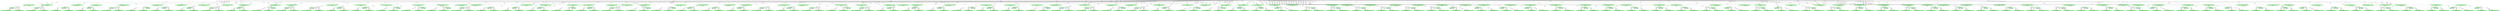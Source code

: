 strict digraph "reflow flowgraph sha256:a1d04ea28fd39a5f8158b250cf73affdf84e4d40350e97274605b119e851b18b" {
// Node definitions.
"00085de4-val-";
"001dbf2a-val-";
"0030b94e-val-";
"00364fa4-val-";
"00613c0b-val-";
"009bae2f-val-";
"00b05086-val-";
"00bda6a9-val-";
"01212d48-val-";
"01aa42bd-exec-n100.r02.s034.Main.out_file" [
fillcolor=green
style=filled
];
"01d0188a-extern-n100.r02.s065.Main.cp_out_file-s3://niema-test/n100/r02/n100.r02.s065.tar.gz" [
fillcolor=green
style=filled
];
"0217d18a-coerce-n100.r02.s098.Main.out_file";
"023b5df5-val-";
"027d786e-val-";
"0283445e-val-";
"028e4419-val-";
"02926577-coerce-n100.r02.s020.Main.out_file";
"029817b8-coerce-n100.r02.s053.Main.out_file";
"02eec50c-val-";
"02fc1869-val-";
"0336d7d4-val-";
"0337f52f-coerce-n100.r02.s057.Main.out_file";
"03616a53-val-";
"04019109-val-";
"04775485-val-";
"0498e149-extern-n100.r02.s011.Main.cp_out_file-s3://niema-test/n100/r02/n100.r02.s011.tar.gz" [
fillcolor=green
style=filled
];
"04b593bc-intern-n100.r02.s012.Main.fq1-s3://niema-test/n100/r02/n100.r02.s012_R1.fastq" [
fillcolor=green
style=filled
];
"055247bd-coerce-n100.r02.s011.Main.out_file";
"05ce8409-coerce-n100.r02.s063.Main.out_file";
"05d91672-val-";
"05fcae45-val-";
"06036098-val-";
"06085c2f-coerce-n100.r02.s083.Main.fq2";
"06171ac9-val-";
"0672f34c-val-";
"06a71bc1-intern-n100.r02.s083.Main.fq2-s3://niema-test/n100/r02/n100.r02.s083_R2.fastq" [
fillcolor=green
style=filled
];
"06f75ef0-val-";
"07141411-coerce-n100.r02.s088.Main.fq1";
"075f644e-val-";
"077c5a3f-val-";
"0795062e-val-";
"07d5a440-extern-n100.r02.s001.Main.cp_out_file-s3://niema-test/n100/r02/n100.r02.s001.tar.gz" [
fillcolor=green
style=filled
];
"07e07e22-val-";
"07ea046f-val-";
"07ec136f-coerce-n100.r02.s056.Main.out_file";
"07fff647-intern-n100.r02.s009.Main.fq1-s3://niema-test/n100/r02/n100.r02.s009_R1.fastq" [
fillcolor=green
style=filled
];
"08173ef0-exec-n100.r02.s008.Main.out_file" [
fillcolor=green
style=filled
];
"0819d118-exec-n100.r02.s010.Main.out_file" [
fillcolor=green
style=filled
];
"08496292-val-";
"088bcbbf-val-";
"08b5f1ab-val-";
"08ef00ef-val-";
"09a9f357-val-";
"09b4d3ac-val-";
"09d4676a-coerce-n100.r02.s002.Main.fq2";
"09f9bfb2-val-";
"0a3c6317-val-";
"0a43343d-val-";
"0a5cb941-val-";
"0a8c997c-coerce-n100.r02.s055.Main.fq1";
"0aaf506a-val-";
"0ada0456-val-";
"0afa9be8-val-";
"0b064f6f-val-";
"0b8f6c7f-intern-n100.r02.s005.Main.fq2-s3://niema-test/n100/r02/n100.r02.s005_R2.fastq" [
fillcolor=green
style=filled
];
"0ba4a310-val-";
"0bac0535-val-";
"0be8e0ba-val-";
"0befe4a0-val-";
"0bf0aff7-val-";
"0c05a6d6-val-";
"0c221d3e-extern-n100.r02.s063.Main.cp_out_file-s3://niema-test/n100/r02/n100.r02.s063.tar.gz" [
fillcolor=green
style=filled
];
"0c6decc3-val-";
"0cad19f3-exec-n100.r02.s099.Main.out_file" [
fillcolor=green
style=filled
];
"0cbabf5d-intern-n100.r02.s050.Main.fq2-s3://niema-test/n100/r02/n100.r02.s050_R2.fastq" [
fillcolor=green
style=filled
];
"0d3f8dba-val-";
"0d56f9d5-val-";
"0d8970d3-coerce-n100.r02.s090.Main.out_file";
"0db49c16-intern-n100.r02.s087.Main.fq2-s3://niema-test/n100/r02/n100.r02.s087_R2.fastq" [
fillcolor=green
style=filled
];
"0ddbe00e-val-";
"0dec1c21-intern-n100.r02.s062.Main.fq1-s3://niema-test/n100/r02/n100.r02.s062_R1.fastq" [
fillcolor=green
style=filled
];
"0e2376ab-val-";
"0e393b3a-extern-n100.r02.s048.Main.cp_out_file-s3://niema-test/n100/r02/n100.r02.s048.tar.gz" [
fillcolor=green
style=filled
];
"0e9aa455-val-";
"0ea2123a-exec-n100.r02.s081.Main.out_file" [
fillcolor=green
style=filled
];
"0ed5c7f9-val-";
"0ef52889-val-";
"0f190178-extern-n100.r02.s004.Main.cp_out_file-s3://niema-test/n100/r02/n100.r02.s004.tar.gz" [
fillcolor=green
style=filled
];
"0f2ae790-val-";
"0f4d3a3f-val-";
"0f86ebb6-val-";
"0f99a469-exec-n100.r02.s033.Main.out_file" [
fillcolor=green
style=filled
];
"0fa198e7-val-";
"0fa82c55-coerce-n100.r02.s043.Main.fq1";
"0fbd7ba1-coerce-n100.r02.s095.Main.fq1";
"0fc92e6a-val-";
"1016084e-coerce-n100.r02.s086.Main.fq2";
"103c0c06-intern-n100.r02.s036.Main.fq2-s3://niema-test/n100/r02/n100.r02.s036_R2.fastq" [
fillcolor=green
style=filled
];
"10670ef7-intern-n100.r02.s086.Main.fq2-s3://niema-test/n100/r02/n100.r02.s086_R2.fastq" [
fillcolor=green
style=filled
];
"107637d8-intern-n100.r02.s057.Main.fq1-s3://niema-test/n100/r02/n100.r02.s057_R1.fastq" [
fillcolor=green
style=filled
];
"10bf1aa6-val-";
"10c61fc4-val-";
"10daa806-coerce-n100.r02.s073.Main.fq1";
"112b4da3-val-";
"113c04ae-intern-n100.r02.s036.Main.fq1-s3://niema-test/n100/r02/n100.r02.s036_R1.fastq" [
fillcolor=green
style=filled
];
"11675600-val-";
"1169c78d-val-";
"11abae1d-val-";
"11c1efaf-extern-n100.r02.s078.Main.cp_out_file-s3://niema-test/n100/r02/n100.r02.s078.tar.gz" [
fillcolor=green
style=filled
];
"122004ac-val-";
"12565200-coerce-n100.r02.s042.Main.fq2";
"1262f222-coerce-n100.r02.s057.Main.fq2";
"128a8d2a-coerce-n100.r02.s008.Main.out_file";
"128c1631-coerce-n100.r02.s014.Main.fq2";
"129956b3-extern-n100.r02.s051.Main.cp_out_file-s3://niema-test/n100/r02/n100.r02.s051.tar.gz" [
fillcolor=green
style=filled
];
"12f41fba-intern-n100.r02.s015.Main.fq1-s3://niema-test/n100/r02/n100.r02.s015_R1.fastq" [
fillcolor=green
style=filled
];
"12f46b6b-val-";
"1329be35-val-";
"13607056-val-";
"137233a3-val-";
"139d1c4f-val-";
"13cd9923-val-";
"13ec3ea1-val-";
"14515bcb-val-";
"146bb392-val-";
"148f8a21-coerce-n100.r02.s029.Main.out_file";
"149fbf39-val-";
"14a1e166-intern-n100.r02.s010.Main.fq1-s3://niema-test/n100/r02/n100.r02.s010_R1.fastq" [
fillcolor=green
style=filled
];
"14bf59ae-val-";
"14e4e935-intern-n100.r02.s030.Main.fq1-s3://niema-test/n100/r02/n100.r02.s030_R1.fastq" [
fillcolor=green
style=filled
];
"15035038-val-";
"150779ef-val-";
"150ecbad-extern-n100.r02.s075.Main.cp_out_file-s3://niema-test/n100/r02/n100.r02.s075.tar.gz" [
fillcolor=green
style=filled
];
"15398beb-coerce-n100.r02.s081.Main.out_file";
"15492ff0-val-";
"15669548-coerce-n100.r02.s061.Main.fq1";
"156aab8f-val-";
"156f3f4d-val-";
"1577c871-extern-n100.r02.s006.Main.cp_out_file-s3://niema-test/n100/r02/n100.r02.s006.tar.gz" [
fillcolor=green
style=filled
];
"158ec53d-coerce-n100.r02.s001.Main.out_file";
"1597bf66-val-";
"15ca7662-intern-n100.r02.s099.Main.fq2-s3://niema-test/n100/r02/n100.r02.s099_R2.fastq" [
fillcolor=green
style=filled
];
"15d13563-val-";
"15eca878-intern-n100.r02.s039.Main.fq1-s3://niema-test/n100/r02/n100.r02.s039_R1.fastq" [
fillcolor=green
style=filled
];
"15fa4ac9-intern-n100.r02.s051.Main.fq1-s3://niema-test/n100/r02/n100.r02.s051_R1.fastq" [
fillcolor=green
style=filled
];
"161ea884-extern-n100.r02.s090.Main.cp_out_file-s3://niema-test/n100/r02/n100.r02.s090.tar.gz" [
fillcolor=green
style=filled
];
"163a9d31-coerce-n100.r02.s081.Main.fq1";
"16e41ecb-exec-n100.r02.s013.Main.out_file" [
fillcolor=green
style=filled
];
"16f89a52-val-";
"1732c43c-val-";
"1756d1d9-val-";
"17610e93-val-";
"17adae6e-val-";
"17b714e2-val-";
"181d1453-val-";
"184bfeb7-intern-n100.r02.s024.Main.fq1-s3://niema-test/n100/r02/n100.r02.s024_R1.fastq" [
fillcolor=green
style=filled
];
"18664c47-val-";
"1872d7ee-val-";
"188d854f-intern-n100.r02.s089.Main.fq2-s3://niema-test/n100/r02/n100.r02.s089_R2.fastq" [
fillcolor=green
style=filled
];
"18c048b9-exec-n100.r02.s054.Main.out_file" [
fillcolor=green
style=filled
];
"19320d0c-extern-n100.r02.s016.Main.cp_out_file-s3://niema-test/n100/r02/n100.r02.s016.tar.gz" [
fillcolor=green
style=filled
];
"197f6982-intern-n100.r02.s075.Main.fq2-s3://niema-test/n100/r02/n100.r02.s075_R2.fastq" [
fillcolor=green
style=filled
];
"1985d2c1-val-";
"199f0a19-val-";
"19c516ca-intern-n100.r02.s058.Main.fq2-s3://niema-test/n100/r02/n100.r02.s058_R2.fastq" [
fillcolor=green
style=filled
];
"19cf38d7-val-";
"1a0588f4-coerce-n100.r02.s002.Main.out_file";
"1a361512-val-";
"1a47102d-val-";
"1a506ca8-intern-n100.r02.s073.Main.fq1-s3://niema-test/n100/r02/n100.r02.s073_R1.fastq" [
fillcolor=green
style=filled
];
"1a5b2830-val-";
"1a9e147e-coerce-n100.r02.s080.Main.fq1";
"1ad0c76a-val-";
"1ad43808-coerce-n100.r02.s008.Main.fq2";
"1b291c7e-val-";
"1b4841fa-val-";
"1b4b8087-val-";
"1bb9fec8-val-";
"1c274920-val-";
"1c55d339-val-";
"1c5cf4ae-val-";
"1c5e3037-val-";
"1c61d84f-val-";
"1ca065a2-val-";
"1cd0484b-val-";
"1cde1d32-val-";
"1d100121-coerce-n100.r02.s027.Main.fq2";
"1d193410-coerce-n100.r02.s056.Main.fq2";
"1d767038-exec-n100.r02.s003.Main.out_file" [
fillcolor=green
style=filled
];
"1d890d13-val-";
"1da41a9b-val-";
"1dcbdfbc-val-";
"1dd759d7-val-";
"1e2015eb-coerce-n100.r02.s072.Main.fq1";
"1e4c353c-exec-n100.r02.s016.Main.out_file" [
fillcolor=green
style=filled
];
"1e53e500-intern-n100.r02.s064.Main.fq2-s3://niema-test/n100/r02/n100.r02.s064_R2.fastq" [
fillcolor=green
style=filled
];
"1e5d0f86-coerce-n100.r02.s020.Main.fq2";
"1e7c5b59-val-";
"1e9d5160-extern-n100.r02.s070.Main.cp_out_file-s3://niema-test/n100/r02/n100.r02.s070.tar.gz" [
fillcolor=green
style=filled
];
"1eab49e7-val-";
"1eba1d59-extern-n100.r02.s076.Main.cp_out_file-s3://niema-test/n100/r02/n100.r02.s076.tar.gz" [
fillcolor=green
style=filled
];
"1ebc2537-intern-n100.r02.s052.Main.fq1-s3://niema-test/n100/r02/n100.r02.s052_R1.fastq" [
fillcolor=green
style=filled
];
"1ec8b0ca-val-";
"1ee7a421-intern-n100.r02.s033.Main.fq1-s3://niema-test/n100/r02/n100.r02.s033_R1.fastq" [
fillcolor=green
style=filled
];
"1ef932b7-val-";
"1f297297-val-";
"1f372620-val-";
"1f6f5754-val-";
"1f73b347-extern-n100.r02.s013.Main.cp_out_file-s3://niema-test/n100/r02/n100.r02.s013.tar.gz" [
fillcolor=green
style=filled
];
"1f7416a4-val-";
"1f913de2-intern-n100.r02.s006.Main.fq1-s3://niema-test/n100/r02/n100.r02.s006_R1.fastq" [
fillcolor=green
style=filled
];
"1f98478a-val-";
"1f9c85d5-intern-n100.r02.s018.Main.fq1-s3://niema-test/n100/r02/n100.r02.s018_R1.fastq" [
fillcolor=green
style=filled
];
"1fd801b6-val-";
"2002ff45-val-";
"20101741-val-";
"201914d6-coerce-n100.r02.s092.Main.fq2";
"20b0e277-val-";
"20cf4289-val-";
"2107dcfc-intern-n100.r02.s091.Main.fq2-s3://niema-test/n100/r02/n100.r02.s091_R2.fastq" [
fillcolor=green
style=filled
];
"21261f95-val-";
"21a45d81-val-";
"21adb912-extern-n100.r02.s010.Main.cp_out_file-s3://niema-test/n100/r02/n100.r02.s010.tar.gz" [
fillcolor=green
style=filled
];
"21b9c763-intern-n100.r02.s045.Main.fq2-s3://niema-test/n100/r02/n100.r02.s045_R2.fastq" [
fillcolor=green
style=filled
];
"21cbc27c-val-";
"21e08d8a-coerce-n100.r02.s027.Main.fq1";
"22077a45-val-";
"2244891b-extern-n100.r02.s003.Main.cp_out_file-s3://niema-test/n100/r02/n100.r02.s003.tar.gz" [
fillcolor=green
style=filled
];
"22558f58-val-";
"22cb7ac2-val-";
"22cc66d3-val-";
"22ce2e54-val-";
"2301aa89-val-";
"2331bd71-val-";
"23631b12-val-";
"2389f111-coerce-n100.r02.s095.Main.out_file";
"23c21f0f-exec-n100.r02.s092.Main.out_file" [
fillcolor=green
style=filled
];
"23d7e9db-val-";
"23ee8347-val-";
"23efbaee-val-";
"24229ab8-val-";
"244ee460-exec-n100.r02.s067.Main.out_file" [
fillcolor=green
style=filled
];
"24645bd6-val-";
"247d69fd-val-";
"24a9ca8f-extern-n100.r02.s012.Main.cp_out_file-s3://niema-test/n100/r02/n100.r02.s012.tar.gz" [
fillcolor=green
style=filled
];
"24c54c9a-val-";
"24d8a04d-val-";
"24fdfd1f-val-";
"250b40b2-val-";
"25572881-val-";
"255c6181-val-";
"2585165a-val-";
"25965fa4-coerce-n100.r02.s067.Main.out_file";
"25a738a3-val-";
"25ae555c-val-";
"25c34e27-intern-n100.r02.s097.Main.fq2-s3://niema-test/n100/r02/n100.r02.s097_R2.fastq" [
fillcolor=green
style=filled
];
"25cf0678-val-";
"262382e7-val-";
"26262c07-val-";
"2631845d-val-";
"26422009-exec-n100.r02.s097.Main.out_file" [
fillcolor=green
style=filled
];
"2656084f-val-";
"26a89e88-intern-n100.r02.s058.Main.fq1-s3://niema-test/n100/r02/n100.r02.s058_R1.fastq" [
fillcolor=green
style=filled
];
"26e1d6ce-extern-n100.r02.s084.Main.cp_out_file-s3://niema-test/n100/r02/n100.r02.s084.tar.gz" [
fillcolor=green
style=filled
];
"26e8b942-val-";
"26f71c58-val-";
"2739e35b-coerce-n100.r02.s024.Main.fq2";
"27753502-coerce-n100.r02.s086.Main.out_file";
"278afc7a-val-";
"279dfd71-extern-n100.r02.s019.Main.cp_out_file-s3://niema-test/n100/r02/n100.r02.s019.tar.gz" [
fillcolor=green
style=filled
];
"27a587c2-intern-n100.r02.s061.Main.fq1-s3://niema-test/n100/r02/n100.r02.s061_R1.fastq" [
fillcolor=green
style=filled
];
"27afda79-val-";
"27dddefa-val-";
"282d9507-coerce-n100.r02.s009.Main.out_file";
"286f82a2-extern-n100.r02.s088.Main.cp_out_file-s3://niema-test/n100/r02/n100.r02.s088.tar.gz" [
fillcolor=green
style=filled
];
"288023aa-val-";
"2889eea5-coerce-n100.r02.s045.Main.fq2";
"288cec61-val-";
"289e7f2a-val-";
"28c382b8-coerce-n100.r02.s070.Main.out_file";
"28d126e7-val-";
"28d420be-val-";
"28e5d9c6-exec-n100.r02.s083.Main.out_file" [
fillcolor=green
style=filled
];
"290976cc-val-";
"290c74d0-coerce-n100.r02.s083.Main.out_file";
"2961e22a-val-";
"29709fad-exec-n100.r02.s048.Main.out_file" [
fillcolor=green
style=filled
];
"2983d705-coerce-n100.r02.s031.Main.out_file";
"29c1ba47-val-";
"29e16acd-val-";
"29f0d9bb-val-";
"2a07f46c-val-";
"2a1ff0fe-val-";
"2a310f56-extern-n100.r02.s009.Main.cp_out_file-s3://niema-test/n100/r02/n100.r02.s009.tar.gz" [
fillcolor=green
style=filled
];
"2a377f3d-intern-n100.r02.s047.Main.fq2-s3://niema-test/n100/r02/n100.r02.s047_R2.fastq" [
fillcolor=green
style=filled
];
"2a60e154-val-";
"2a68aef9-val-";
"2aa840ab-val-";
"2ad06439-val-";
"2ad59f9a-val-";
"2b04c3c7-intern-n100.r02.s094.Main.fq1-s3://niema-test/n100/r02/n100.r02.s094_R1.fastq" [
fillcolor=green
style=filled
];
"2b0f778a-val-";
"2b39adc2-val-";
"2b3d0403-val-";
"2b91d1d6-val-";
"2bdeb1c0-val-";
"2bf052bb-exec-n100.r02.s021.Main.out_file" [
fillcolor=green
style=filled
];
"2c078ec1-val-";
"2c458b1c-val-";
"2c6d70d6-coerce-n100.r02.s077.Main.fq2";
"2c7abb00-val-";
"2c8acded-val-";
"2c9adca8-coerce-n100.r02.s070.Main.fq1";
"2ca4d3a5-exec-n100.r02.s064.Main.out_file" [
fillcolor=green
style=filled
];
"2ca7bef3-val-";
"2d0ca012-extern-n100.r02.s077.Main.cp_out_file-s3://niema-test/n100/r02/n100.r02.s077.tar.gz" [
fillcolor=green
style=filled
];
"2d20db65-intern-n100.r02.s040.Main.fq1-s3://niema-test/n100/r02/n100.r02.s040_R1.fastq" [
fillcolor=green
style=filled
];
"2d2ae8ee-val-";
"2d36e09d-val-";
"2d4d503b-intern-n100.r02.s042.Main.fq2-s3://niema-test/n100/r02/n100.r02.s042_R2.fastq" [
fillcolor=green
style=filled
];
"2d5da107-coerce-n100.r02.s066.Main.fq2";
"2d6b243c-intern-n100.r02.s080.Main.fq2-s3://niema-test/n100/r02/n100.r02.s080_R2.fastq" [
fillcolor=green
style=filled
];
"2d87ca6e-val-";
"2d8d3354-val-";
"2de7b5af-val-";
"2dfd539b-val-";
"2e0b0e0d-coerce-n100.r02.s097.Main.out_file";
"2e3520be-intern-n100.r02.s029.Main.fq2-s3://niema-test/n100/r02/n100.r02.s029_R2.fastq" [
fillcolor=green
style=filled
];
"2e68f59e-val-";
"2e747d77-intern-n100.r02.s006.Main.fq2-s3://niema-test/n100/r02/n100.r02.s006_R2.fastq" [
fillcolor=green
style=filled
];
"2e7632e5-val-";
"2e7df53c-val-";
"2e928133-val-";
"2eaecf2b-val-";
"2eb93f66-val-";
"2ec2cb3b-coerce-n100.r02.s035.Main.fq2";
"2ed807fe-coerce-n100.r02.s041.Main.fq1";
"2ef2267c-val-";
"2f1e998c-val-";
"2f27928d-val-";
"2f2e3b6f-intern-n100.r02.s011.Main.fq1-s3://niema-test/n100/r02/n100.r02.s011_R1.fastq" [
fillcolor=green
style=filled
];
"2f4a65b7-val-";
"2f6e45f8-exec-n100.r02.s058.Main.out_file" [
fillcolor=green
style=filled
];
"2f81b13d-exec-n100.r02.s091.Main.out_file" [
fillcolor=green
style=filled
];
"2fae8a15-val-";
"2fd776ba-val-";
"2fee5eed-val-";
"3076e7f7-val-";
"3089dc90-coerce-n100.r02.s009.Main.fq1";
"30c0f4b4-intern-n100.r02.s024.Main.fq2-s3://niema-test/n100/r02/n100.r02.s024_R2.fastq" [
fillcolor=green
style=filled
];
"30dd6359-intern-n100.r02.s047.Main.fq1-s3://niema-test/n100/r02/n100.r02.s047_R1.fastq" [
fillcolor=green
style=filled
];
"3134da81-val-";
"31557927-val-";
"31797e5b-val-";
"31799605-intern-n100.r02.s014.Main.fq2-s3://niema-test/n100/r02/n100.r02.s014_R2.fastq" [
fillcolor=green
style=filled
];
"31b370c2-coerce-n100.r02.s026.Main.fq1";
"31cd72bc-val-";
"31d6aa51-coerce-n100.r02.s013.Main.fq2";
"31db7c1d-exec-n100.r02.s043.Main.out_file" [
fillcolor=green
style=filled
];
"32048702-val-";
"3223aec0-val-";
"3238aee3-val-";
"3239b901-val-";
"32577a9b-intern-n100.r02.s043.Main.fq2-s3://niema-test/n100/r02/n100.r02.s043_R2.fastq" [
fillcolor=green
style=filled
];
"32902764-val-";
"32d9b9b7-coerce-n100.r02.s015.Main.fq1";
"3349352e-coerce-n100.r02.s012.Main.fq1";
"338fe8dc-exec-n100.r02.s062.Main.out_file" [
fillcolor=green
style=filled
];
"339222a3-val-";
"33a6e651-val-";
"33b2d69f-val-";
"33c19c95-val-";
"33d06e94-val-";
"33da4170-val-";
"33e374d6-val-";
"34260e4e-val-";
"342c8cda-val-";
"3447dbac-val-";
"344ee39f-val-";
"3451c9a2-coerce-n100.r02.s022.Main.fq1";
"34b43c41-val-";
"34c73600-intern-n100.r02.s004.Main.fq1-s3://niema-test/n100/r02/n100.r02.s004_R1.fastq" [
fillcolor=green
style=filled
];
"35109902-val-";
"3546e239-val-";
"355d42db-coerce-n100.r02.s085.Main.out_file";
"357aac8c-val-";
"3593da95-val-";
"35fb25c1-exec-n100.r02.s079.Main.out_file" [
fillcolor=green
style=filled
];
"360f00aa-intern-n100.r02.s034.Main.fq1-s3://niema-test/n100/r02/n100.r02.s034_R1.fastq" [
fillcolor=green
style=filled
];
"3650a904-val-";
"366c2228-coerce-n100.r02.s007.Main.fq2";
"36786418-coerce-n100.r02.s099.Main.out_file";
"3690d12b-val-";
"36c49f95-val-";
"36df4363-coerce-n100.r02.s100.Main.out_file";
"37065a17-val-";
"37474685-val-";
"379cd43e-val-";
"37b5e302-exec-n100.r02.s088.Main.out_file" [
fillcolor=green
style=filled
];
"3810522b-val-";
"3815245f-val-";
"381a3734-coerce-n100.r02.s071.Main.fq2";
"381ce460-coerce-n100.r02.s085.Main.fq2";
"3841cc61-val-";
"385317fc-val-";
"38bddebb-intern-n100.r02.s093.Main.fq1-s3://niema-test/n100/r02/n100.r02.s093_R1.fastq" [
fillcolor=green
style=filled
];
"38bf1917-val-";
"38c214f4-val-";
"38cf13d5-val-";
"38cf28c4-coerce-n100.r02.s069.Main.out_file";
"38d2f910-val-";
"38fe0ebf-val-";
"393473f8-coerce-n100.r02.s081.Main.fq2";
"39367c32-coerce-n100.r02.s048.Main.fq1";
"39472f84-val-";
"399e7422-val-";
"39ad3877-val-";
"39d45403-val-";
"3a035caf-val-";
"3a2a829b-coerce-n100.r02.s037.Main.fq2";
"3a506464-val-";
"3a983b3f-coerce-n100.r02.s089.Main.fq1";
"3ac66e29-coerce-n100.r02.s074.Main.out_file";
"3ad3bced-intern-n100.r02.s043.Main.fq1-s3://niema-test/n100/r02/n100.r02.s043_R1.fastq" [
fillcolor=green
style=filled
];
"3ae80d59-val-";
"3b125503-extern-n100.r02.s007.Main.cp_out_file-s3://niema-test/n100/r02/n100.r02.s007.tar.gz" [
fillcolor=green
style=filled
];
"3b1e3da2-val-";
"3b22bf68-val-";
"3b50dee0-val-";
"3b5422a2-val-";
"3b8c6180-val-";
"3b93f844-val-";
"3ba61bc3-val-";
"3bf1019e-val-";
"3bfa0f26-val-";
"3c1fe63e-val-";
"3c405f97-extern-n100.r02.s037.Main.cp_out_file-s3://niema-test/n100/r02/n100.r02.s037.tar.gz" [
fillcolor=green
style=filled
];
"3c5e1fbf-extern-n100.r02.s094.Main.cp_out_file-s3://niema-test/n100/r02/n100.r02.s094.tar.gz" [
fillcolor=green
style=filled
];
"3c65883b-intern-n100.r02.s044.Main.fq2-s3://niema-test/n100/r02/n100.r02.s044_R2.fastq" [
fillcolor=green
style=filled
];
"3c716366-val-";
"3d1573bf-coerce-n100.r02.s063.Main.fq2";
"3d1cd816-extern-n100.r02.s071.Main.cp_out_file-s3://niema-test/n100/r02/n100.r02.s071.tar.gz" [
fillcolor=green
style=filled
];
"3d43c667-exec-n100.r02.s072.Main.out_file" [
fillcolor=green
style=filled
];
"3d810447-coerce-n100.r02.s071.Main.fq1";
"3d8a8283-exec-n100.r02.s031.Main.out_file" [
fillcolor=green
style=filled
];
"3dbdf4e1-val-";
"3e28223f-intern-n100.r02.s054.Main.fq1-s3://niema-test/n100/r02/n100.r02.s054_R1.fastq" [
fillcolor=green
style=filled
];
"3e3f0146-val-";
"3e47badd-val-";
"3e556a59-intern-n100.r02.s100.Main.fq1-s3://niema-test/n100/r02/n100.r02.s100_R1.fastq" [
fillcolor=green
style=filled
];
"3e6684ef-val-";
"3e8288e2-extern-n100.r02.s034.Main.cp_out_file-s3://niema-test/n100/r02/n100.r02.s034.tar.gz" [
fillcolor=green
style=filled
];
"3e8e1a1c-intern-n100.r02.s089.Main.fq1-s3://niema-test/n100/r02/n100.r02.s089_R1.fastq" [
fillcolor=green
style=filled
];
"3eb73f8b-val-";
"3ec434e2-intern-n100.r02.s019.Main.fq1-s3://niema-test/n100/r02/n100.r02.s019_R1.fastq" [
fillcolor=green
style=filled
];
"3ed26b83-val-";
"3f50e9a3-coerce-n100.r02.s036.Main.fq1";
"3f637991-val-";
"3f735f8e-coerce-n100.r02.s052.Main.fq1";
"3f8ae47e-val-";
"3faaff65-val-";
"3fff7896-intern-n100.r02.s068.Main.fq1-s3://niema-test/n100/r02/n100.r02.s068_R1.fastq" [
fillcolor=green
style=filled
];
"40344e3d-val-";
"403c7c93-val-";
"4067c17c-val-";
"409368e1-val-";
"40a2f1c9-coerce-n100.r02.s030.Main.fq1";
"40d6221f-extern-n100.r02.s025.Main.cp_out_file-s3://niema-test/n100/r02/n100.r02.s025.tar.gz" [
fillcolor=green
style=filled
];
"40eb9947-val-";
"413b9088-intern-n100.r02.s094.Main.fq2-s3://niema-test/n100/r02/n100.r02.s094_R2.fastq" [
fillcolor=green
style=filled
];
"41418dbf-intern-n100.r02.s045.Main.fq1-s3://niema-test/n100/r02/n100.r02.s045_R1.fastq" [
fillcolor=green
style=filled
];
"41d53687-val-";
"4230235e-val-";
"42a9269c-val-";
"42c9a28a-val-";
"42e2bf80-coerce-n100.r02.s082.Main.fq2";
"43883285-coerce-n100.r02.s094.Main.fq1";
"4399eaf1-val-";
"43cadcb3-val-";
"43d3267f-val-";
"440892d4-intern-n100.r02.s059.Main.fq1-s3://niema-test/n100/r02/n100.r02.s059_R1.fastq" [
fillcolor=green
style=filled
];
"4441532b-val-";
"444384ca-extern-n100.r02.s068.Main.cp_out_file-s3://niema-test/n100/r02/n100.r02.s068.tar.gz" [
fillcolor=green
style=filled
];
"448c48c8-val-";
"4490aa2e-extern-n100.r02.s095.Main.cp_out_file-s3://niema-test/n100/r02/n100.r02.s095.tar.gz" [
fillcolor=green
style=filled
];
"449ca6fa-coerce-n100.r02.s040.Main.fq2";
"451a5059-intern-n100.r02.s031.Main.fq1-s3://niema-test/n100/r02/n100.r02.s031_R1.fastq" [
fillcolor=green
style=filled
];
"45323052-coerce-n100.r02.s100.Main.fq2";
"45482527-val-";
"45494e23-val-";
"454a23d7-val-";
"4573c8de-exec-n100.r02.s085.Main.out_file" [
fillcolor=green
style=filled
];
"4574c5bb-exec-n100.r02.s073.Main.out_file" [
fillcolor=green
style=filled
];
"45b3c67d-val-";
"45ec7218-val-";
"4601fae3-val-";
"461731e4-exec-n100.r02.s080.Main.out_file" [
fillcolor=green
style=filled
];
"466e5e4b-val-";
"46797130-exec-n100.r02.s019.Main.out_file" [
fillcolor=green
style=filled
];
"4680ffb8-val-";
"46a56540-val-";
"46a85e9e-val-";
"46c0c2dc-val-";
"46c67d01-val-";
"46d7210f-val-";
"46e49173-val-";
"46eaaf78-val-";
"470f3008-exec-n100.r02.s076.Main.out_file" [
fillcolor=green
style=filled
];
"471bd845-val-";
"475ea804-intern-n100.r02.s020.Main.fq2-s3://niema-test/n100/r02/n100.r02.s020_R2.fastq" [
fillcolor=green
style=filled
];
"4783663f-val-";
"479311c1-val-";
"4795d918-intern-n100.r02.s087.Main.fq1-s3://niema-test/n100/r02/n100.r02.s087_R1.fastq" [
fillcolor=green
style=filled
];
"47990625-val-";
"47dcf97d-coerce-n100.r02.s090.Main.fq1";
"47ed53a8-exec-n100.r02.s050.Main.out_file" [
fillcolor=green
style=filled
];
"47ee9228-val-";
"480e8e26-val-";
"4819c056-val-";
"486dd312-coerce-n100.r02.s062.Main.out_file";
"4890fb4d-val-";
"48d6fd64-val-";
"48e0d959-intern-n100.r02.s028.Main.fq1-s3://niema-test/n100/r02/n100.r02.s028_R1.fastq" [
fillcolor=green
style=filled
];
"48f3a4db-val-";
"4935efe0-val-";
"4939c9fb-val-";
"493a0b38-val-";
"4945e436-val-";
"49798124-intern-n100.r02.s082.Main.fq1-s3://niema-test/n100/r02/n100.r02.s082_R1.fastq" [
fillcolor=green
style=filled
];
"498981df-exec-n100.r02.s005.Main.out_file" [
fillcolor=green
style=filled
];
"4994ee67-val-";
"49a8e868-intern-n100.r02.s016.Main.fq1-s3://niema-test/n100/r02/n100.r02.s016_R1.fastq" [
fillcolor=green
style=filled
];
"49adc63d-val-";
"49c2cceb-intern-n100.r02.s095.Main.fq2-s3://niema-test/n100/r02/n100.r02.s095_R2.fastq" [
fillcolor=green
style=filled
];
"49e19c46-coerce-n100.r02.s068.Main.fq1";
"4a266829-exec-n100.r02.s066.Main.out_file" [
fillcolor=green
style=filled
];
"4a2f5619-val-";
"4a6cc3bf-coerce-n100.r02.s087.Main.fq1";
"4a840d71-val-";
"4ab96d47-val-";
"4abb6bb4-val-";
"4ac4278f-val-";
"4ae1087e-intern-n100.r02.s066.Main.fq2-s3://niema-test/n100/r02/n100.r02.s066_R2.fastq" [
fillcolor=green
style=filled
];
"4afeab5e-intern-n100.r02.s027.Main.fq1-s3://niema-test/n100/r02/n100.r02.s027_R1.fastq" [
fillcolor=green
style=filled
];
"4b3d8c99-coerce-n100.r02.s032.Main.fq2";
"4b55f4ae-val-";
"4b852b3c-val-";
"4bb79fbd-val-";
"4bc26a59-val-";
"4c0549dd-val-";
"4c23d9ab-val-";
"4c386d18-val-";
"4c713435-intern-n100.r02.s085.Main.fq1-s3://niema-test/n100/r02/n100.r02.s085_R1.fastq" [
fillcolor=green
style=filled
];
"4cff15a6-val-";
"4d26cb3f-val-";
"4d794359-val-";
"4da80454-val-";
"4e032b86-val-";
"4e05bbcb-intern-n100.r02.s067.Main.fq1-s3://niema-test/n100/r02/n100.r02.s067_R1.fastq" [
fillcolor=green
style=filled
];
"4e28615f-val-";
"4e392bf9-coerce-n100.r02.s054.Main.fq2";
"4e47a65b-coerce-n100.r02.s011.Main.fq1";
"4e7eb25c-val-";
"4e926108-exec-n100.r02.s037.Main.out_file" [
fillcolor=green
style=filled
];
"4e95894e-coerce-n100.r02.s099.Main.fq2";
"4e98e3e8-val-";
"4eaa8cd0-val-";
"4f0eafc3-val-";
"4f5fd86e-intern-n100.r02.s063.Main.fq1-s3://niema-test/n100/r02/n100.r02.s063_R1.fastq" [
fillcolor=green
style=filled
];
"4f63014e-val-";
"4f8861f8-val-";
"4fd5ed09-val-";
"4fe85856-val-";
"4fefe8e5-coerce-n100.r02.s010.Main.fq2";
"5021fcc4-coerce-n100.r02.s003.Main.fq1";
"502a4321-coerce-n100.r02.s065.Main.out_file";
"50327861-val-";
"50525086-val-";
"50598624-val-";
"5063d2f3-exec-n100.r02.s011.Main.out_file" [
fillcolor=green
style=filled
];
"506b71ee-val-";
"506cf08c-val-";
"50b120a6-val-";
"50b71225-coerce-n100.r02.s025.Main.fq2";
"50f8d564-coerce-n100.r02.s051.Main.fq1";
"50fc7bc0-val-";
"511e1d45-val-";
"5125acb5-intern-n100.r02.s053.Main.fq1-s3://niema-test/n100/r02/n100.r02.s053_R1.fastq" [
fillcolor=green
style=filled
];
"5138bc4e-intern-n100.r02.s079.Main.fq1-s3://niema-test/n100/r02/n100.r02.s079_R1.fastq" [
fillcolor=green
style=filled
];
"51541ca9-exec-n100.r02.s017.Main.out_file" [
fillcolor=green
style=filled
];
"515d048f-val-";
"51617a8c-val-";
"517838d0-coerce-n100.r02.s052.Main.out_file";
"51b88aa1-val-";
"51d590ac-val-";
"524bf658-val-";
"5257a08b-intern-n100.r02.s033.Main.fq2-s3://niema-test/n100/r02/n100.r02.s033_R2.fastq" [
fillcolor=green
style=filled
];
"52797831-val-";
"52a0bb4b-val-";
"52a23a80-val-";
"531db1db-val-";
"53765cb4-val-";
"53a0e560-val-";
"53de9476-extern-n100.r02.s052.Main.cp_out_file-s3://niema-test/n100/r02/n100.r02.s052.tar.gz" [
fillcolor=green
style=filled
];
"5423018e-intern-n100.r02.s056.Main.fq1-s3://niema-test/n100/r02/n100.r02.s056_R1.fastq" [
fillcolor=green
style=filled
];
"544d16c1-val-";
"54d2c799-intern-n100.r02.s046.Main.fq2-s3://niema-test/n100/r02/n100.r02.s046_R2.fastq" [
fillcolor=green
style=filled
];
"552ceba1-val-";
"5562a629-coerce-n100.r02.s024.Main.fq1";
"55a9cf82-val-";
"55bd020f-coerce-n100.r02.s058.Main.fq2";
"5605a378-intern-n100.r02.s093.Main.fq2-s3://niema-test/n100/r02/n100.r02.s093_R2.fastq" [
fillcolor=green
style=filled
];
"5620fad3-val-";
"563bb3ab-intern-n100.r02.s048.Main.fq1-s3://niema-test/n100/r02/n100.r02.s048_R1.fastq" [
fillcolor=green
style=filled
];
"565177b9-val-";
"566d5496-val-";
"56b87c4b-val-";
"56ec7dcf-val-";
"56fb7d44-exec-n100.r02.s074.Main.out_file" [
fillcolor=green
style=filled
];
"57001c5f-val-";
"57246793-val-";
"5725d09d-val-";
"5765ee94-val-";
"576c9c33-val-";
"578e214c-val-";
"579258fa-val-";
"57bcabea-exec-n100.r02.s007.Main.out_file" [
fillcolor=green
style=filled
];
"57d4716d-val-";
"57dd7a4a-val-";
"5802d1a7-val-";
"584a3080-val-";
"5873b423-val-";
"58e5d203-val-";
"592ace28-val-";
"59689c54-val-";
"596bd7ce-val-";
"59783d95-val-";
"599c0ee3-intern-n100.r02.s026.Main.fq2-s3://niema-test/n100/r02/n100.r02.s026_R2.fastq" [
fillcolor=green
style=filled
];
"59c5f990-val-";
"59cbb286-val-";
"5a0d5f51-val-";
"5a0decf3-val-";
"5a18932e-coerce-n100.r02.s013.Main.out_file";
"5a1cdc14-val-";
"5a1f3ab0-val-";
"5a37894d-val-";
"5a54509c-val-";
"5a5c843a-val-";
"5a6150e4-val-";
"5a804bed-coerce-n100.r02.s028.Main.out_file";
"5adabe8f-intern-n100.r02.s085.Main.fq2-s3://niema-test/n100/r02/n100.r02.s085_R2.fastq" [
fillcolor=green
style=filled
];
"5b0f7d13-val-";
"5b20beb9-coerce-n100.r02.s091.Main.fq1";
"5b25ec60-val-";
"5b379e27-val-";
"5ba77178-val-";
"5bf46f4b-val-";
"5c149ef2-val-";
"5c261b19-coerce-n100.r02.s064.Main.fq2";
"5c29a074-val-";
"5c7bacec-val-";
"5c8630d3-coerce-n100.r02.s038.Main.fq1";
"5ccad528-intern-n100.r02.s038.Main.fq2-s3://niema-test/n100/r02/n100.r02.s038_R2.fastq" [
fillcolor=green
style=filled
];
"5ccadce3-val-";
"5cf45a80-val-";
"5d029251-extern-n100.r02.s073.Main.cp_out_file-s3://niema-test/n100/r02/n100.r02.s073.tar.gz" [
fillcolor=green
style=filled
];
"5d8233fe-val-";
"5d88fe1f-val-";
"5dd4a3fe-val-";
"5dd4afa0-extern-n100.r02.s081.Main.cp_out_file-s3://niema-test/n100/r02/n100.r02.s081.tar.gz" [
fillcolor=green
style=filled
];
"5e083ac7-val-";
"5e121a68-exec-n100.r02.s032.Main.out_file" [
fillcolor=green
style=filled
];
"5e26b241-val-";
"5e3bf7a3-intern-n100.r02.s017.Main.fq2-s3://niema-test/n100/r02/n100.r02.s017_R2.fastq" [
fillcolor=green
style=filled
];
"5e61237a-val-";
"5e69b604-extern-n100.r02.s038.Main.cp_out_file-s3://niema-test/n100/r02/n100.r02.s038.tar.gz" [
fillcolor=green
style=filled
];
"5ea32315-val-";
"5ea8511d-exec-n100.r02.s026.Main.out_file" [
fillcolor=green
style=filled
];
"5eb54ffe-val-";
"5f08074f-val-";
"5f46bfd1-val-";
"5f5e12e2-val-";
"5f881651-val-";
"5f8d022f-val-";
"5f92cce0-intern-n100.r02.s054.Main.fq2-s3://niema-test/n100/r02/n100.r02.s054_R2.fastq" [
fillcolor=green
style=filled
];
"5fb04a8b-val-";
"5fd36272-val-";
"5fd67f1a-val-";
"5fd80dbf-extern-n100.r02.s020.Main.cp_out_file-s3://niema-test/n100/r02/n100.r02.s020.tar.gz" [
fillcolor=green
style=filled
];
"5fef6e4d-intern-n100.r02.s060.Main.fq1-s3://niema-test/n100/r02/n100.r02.s060_R1.fastq" [
fillcolor=green
style=filled
];
"604f2f9c-val-";
"609775f9-exec-n100.r02.s004.Main.out_file" [
fillcolor=green
style=filled
];
"60a63ab6-val-";
"60b3109f-val-";
"610abeca-val-";
"613254bc-intern-n100.r02.s022.Main.fq1-s3://niema-test/n100/r02/n100.r02.s022_R1.fastq" [
fillcolor=green
style=filled
];
"61349dcf-val-";
"61595f70-val-";
"61af0658-intern-n100.r02.s070.Main.fq2-s3://niema-test/n100/r02/n100.r02.s070_R2.fastq" [
fillcolor=green
style=filled
];
"61c35632-extern-n100.r02.s036.Main.cp_out_file-s3://niema-test/n100/r02/n100.r02.s036.tar.gz" [
fillcolor=green
style=filled
];
"622a7170-val-";
"6242eccf-val-";
"627b483d-val-";
"62b4429b-val-";
"62ea2d6d-val-";
"62ec047e-intern-n100.r02.s091.Main.fq1-s3://niema-test/n100/r02/n100.r02.s091_R1.fastq" [
fillcolor=green
style=filled
];
"6300d2aa-val-";
"6308a1e0-val-";
"63a25fcd-coerce-n100.r02.s077.Main.fq1";
"63c5e72c-exec-n100.r02.s028.Main.out_file" [
fillcolor=green
style=filled
];
"63e30ace-val-";
"64044d89-coerce-n100.r02.s063.Main.fq1";
"6421e828-val-";
"644ec2d6-val-";
"6466a915-val-";
"64781829-exec-n100.r02.s061.Main.out_file" [
fillcolor=green
style=filled
];
"649dcf24-val-";
"64a90c89-val-";
"64c325c0-val-";
"64cc4d89-val-";
"64f6f1de-val-";
"65052999-intern-n100.r02.s061.Main.fq2-s3://niema-test/n100/r02/n100.r02.s061_R2.fastq" [
fillcolor=green
style=filled
];
"65210055-val-";
"65266fb0-coerce-n100.r02.s044.Main.fq2";
"65466ac3-coerce-n100.r02.s056.Main.fq1";
"657ed002-coerce-n100.r02.s074.Main.fq2";
"65927300-val-";
"65a1c8c1-val-";
"65bce1f9-val-";
"65bfdd24-val-";
"665bf965-val-";
"666240bb-coerce-n100.r02.s076.Main.out_file";
"66637657-intern-n100.r02.s084.Main.fq2-s3://niema-test/n100/r02/n100.r02.s084_R2.fastq" [
fillcolor=green
style=filled
];
"66803d8f-val-";
"66852794-val-";
"66afc890-intern-n100.r02.s037.Main.fq1-s3://niema-test/n100/r02/n100.r02.s037_R1.fastq" [
fillcolor=green
style=filled
];
"66c14131-intern-n100.r02.s023.Main.fq1-s3://niema-test/n100/r02/n100.r02.s023_R1.fastq" [
fillcolor=green
style=filled
];
"66c60737-val-";
"66e7e620-extern-n100.r02.s053.Main.cp_out_file-s3://niema-test/n100/r02/n100.r02.s053.tar.gz" [
fillcolor=green
style=filled
];
"672aa7b4-val-";
"67617467-val-";
"678c0cb0-exec-n100.r02.s059.Main.out_file" [
fillcolor=green
style=filled
];
"6792af84-val-";
"67df211d-val-";
"68038917-val-";
"682359fb-coerce-n100.r02.s090.Main.fq2";
"686fdf9a-extern-n100.r02.s098.Main.cp_out_file-s3://niema-test/n100/r02/n100.r02.s098.tar.gz" [
fillcolor=green
style=filled
];
"687c71b9-coerce-n100.r02.s025.Main.fq1";
"68813227-val-";
"68a6426e-val-";
"68b8547f-val-";
"69107ec4-coerce-n100.r02.s096.Main.fq1";
"691180c6-extern-n100.r02.s049.Main.cp_out_file-s3://niema-test/n100/r02/n100.r02.s049.tar.gz" [
fillcolor=green
style=filled
];
"69149dd0-intern-n100.r02.s034.Main.fq2-s3://niema-test/n100/r02/n100.r02.s034_R2.fastq" [
fillcolor=green
style=filled
];
"6924900b-val-";
"69e830f5-coerce-n100.r02.s007.Main.out_file";
"69f52a0f-val-";
"6a6025f8-val-";
"6a64823e-intern-n100.r02.s096.Main.fq1-s3://niema-test/n100/r02/n100.r02.s096_R1.fastq" [
fillcolor=green
style=filled
];
"6a7fcbe7-extern-n100.r02.s032.Main.cp_out_file-s3://niema-test/n100/r02/n100.r02.s032.tar.gz" [
fillcolor=green
style=filled
];
"6abdb24e-intern-n100.r02.s097.Main.fq1-s3://niema-test/n100/r02/n100.r02.s097_R1.fastq" [
fillcolor=green
style=filled
];
"6ac44af2-val-";
"6ad08220-val-";
"6ad94500-val-";
"6ae0ae1c-coerce-n100.r02.s039.Main.fq1";
"6af0940f-intern-n100.r02.s028.Main.fq2-s3://niema-test/n100/r02/n100.r02.s028_R2.fastq" [
fillcolor=green
style=filled
];
"6b0095ac-val-";
"6b083018-coerce-n100.r02.s092.Main.fq1";
"6b3eb25c-exec-n100.r02.s078.Main.out_file" [
fillcolor=green
style=filled
];
"6b433c41-val-";
"6b60b8a6-val-";
"6b7fa487-val-";
"6c21db31-val-";
"6c4fb34d-coerce-n100.r02.s054.Main.out_file";
"6c696651-coerce-n100.r02.s076.Main.fq2";
"6c8e54a1-coerce-n100.r02.s048.Main.out_file";
"6c946180-val-";
"6cad38a3-val-";
"6cf80bb5-intern-n100.r02.s030.Main.fq2-s3://niema-test/n100/r02/n100.r02.s030_R2.fastq" [
fillcolor=green
style=filled
];
"6d0da157-val-";
"6d0f3ad9-val-";
"6d1ffd7a-val-";
"6d604e38-val-";
"6d792a84-val-";
"6d89622c-extern-n100.r02.s041.Main.cp_out_file-s3://niema-test/n100/r02/n100.r02.s041.tar.gz" [
fillcolor=green
style=filled
];
"6d8a3451-val-";
"6e2a3c89-intern-n100.r02.s007.Main.fq1-s3://niema-test/n100/r02/n100.r02.s007_R1.fastq" [
fillcolor=green
style=filled
];
"6e3f0109-val-";
"6e4a27b8-extern-n100.r02.s002.Main.cp_out_file-s3://niema-test/n100/r02/n100.r02.s002.tar.gz" [
fillcolor=green
style=filled
];
"6e605c41-coerce-n100.r02.s078.Main.fq2";
"6e74b977-val-";
"6ea5c936-val-";
"6eb027c3-val-";
"6f0b20b6-coerce-n100.r02.s051.Main.fq2";
"6f0ccefb-coerce-n100.r02.s077.Main.out_file";
"6f127a59-val-";
"6f51b35b-val-";
"6f74cd91-val-";
"6f88e2b6-val-";
"6f92935f-val-";
"6fb1cfaf-val-";
"6fc4c161-val-";
"6fd1ad9e-coerce-n100.r02.s049.Main.fq1";
"70357cd2-val-";
"704c4721-intern-n100.r02.s018.Main.fq2-s3://niema-test/n100/r02/n100.r02.s018_R2.fastq" [
fillcolor=green
style=filled
];
"705d4524-intern-n100.r02.s055.Main.fq2-s3://niema-test/n100/r02/n100.r02.s055_R2.fastq" [
fillcolor=green
style=filled
];
"7084b173-coerce-n100.r02.s039.Main.out_file";
"708c782b-coerce-n100.r02.s006.Main.fq2";
"70c2021d-val-";
"70c8b130-val-";
"70d1493d-val-";
"71455d93-val-";
"7182d58c-coerce-n100.r02.s024.Main.out_file";
"71888e92-coerce-n100.r02.s098.Main.fq1";
"718f3b3d-val-";
"719ef1bf-val-";
"71a92cb0-intern-n100.r02.s071.Main.fq2-s3://niema-test/n100/r02/n100.r02.s071_R2.fastq" [
fillcolor=green
style=filled
];
"71c1acae-val-";
"71c68db8-val-";
"71cc166f-val-";
"71d5eff4-val-";
"71d7f780-val-";
"71ea6774-val-";
"728b2713-coerce-n100.r02.s079.Main.fq2";
"72c12848-coerce-n100.r02.s097.Main.fq1";
"72f1db9c-intern-n100.r02.s016.Main.fq2-s3://niema-test/n100/r02/n100.r02.s016_R2.fastq" [
fillcolor=green
style=filled
];
"730670c1-val-";
"73192a87-extern-n100.r02.s085.Main.cp_out_file-s3://niema-test/n100/r02/n100.r02.s085.tar.gz" [
fillcolor=green
style=filled
];
"7329c70c-val-";
"732cc612-coerce-n100.r02.s028.Main.fq1";
"7363c403-val-";
"7371417f-coerce-n100.r02.s071.Main.out_file";
"7391ac77-val-";
"7407812b-val-";
"741ce8af-intern-n100.r02.s100.Main.fq2-s3://niema-test/n100/r02/n100.r02.s100_R2.fastq" [
fillcolor=green
style=filled
];
"742292a4-val-";
"74239063-val-";
"74299e6e-val-";
"74537775-val-";
"74716361-coerce-n100.r02.s078.Main.fq1";
"74ab6b9c-intern-n100.r02.s013.Main.fq2-s3://niema-test/n100/r02/n100.r02.s013_R2.fastq" [
fillcolor=green
style=filled
];
"74b6c051-coerce-n100.r02.s047.Main.fq2";
"74cc18b1-val-";
"74d1d871-coerce-n100.r02.s087.Main.fq2";
"74d86d8b-val-";
"74e8159b-coerce-n100.r02.s062.Main.fq2";
"750e115a-val-";
"75295d4b-val-";
"759e1ee6-val-";
"75b96f2c-intern-n100.r02.s082.Main.fq2-s3://niema-test/n100/r02/n100.r02.s082_R2.fastq" [
fillcolor=green
style=filled
];
"75bdf269-exec-n100.r02.s039.Main.out_file" [
fillcolor=green
style=filled
];
"75fef865-val-";
"76253d1d-val-";
"762d3ae0-intern-n100.r02.s048.Main.fq2-s3://niema-test/n100/r02/n100.r02.s048_R2.fastq" [
fillcolor=green
style=filled
];
"76303714-val-";
"763da5d1-val-";
"76534726-val-";
"76ef7bc9-val-";
"76f189ad-intern-n100.r02.s074.Main.fq1-s3://niema-test/n100/r02/n100.r02.s074_R1.fastq" [
fillcolor=green
style=filled
];
"76f233d6-val-";
"771b9a70-val-";
"776a92bf-coerce-n100.r02.s050.Main.fq1";
"7799dcda-val-";
"77c6f8ea-val-";
"77d52360-val-";
"77e1d807-val-";
"77fce223-val-";
"77fde731-exec-n100.r02.s045.Main.out_file" [
fillcolor=green
style=filled
];
"7819b7ff-val-";
"781bfb58-val-";
"7830a8bc-val-";
"7838e527-val-";
"7839a2ec-intern-n100.r02.s021.Main.fq1-s3://niema-test/n100/r02/n100.r02.s021_R1.fastq" [
fillcolor=green
style=filled
];
"786cf8c2-val-";
"787b86dd-extern-n100.r02.s093.Main.cp_out_file-s3://niema-test/n100/r02/n100.r02.s093.tar.gz" [
fillcolor=green
style=filled
];
"789357c5-val-";
"78ce9549-val-";
"78d1a934-val-";
"78ec7596-coerce-n100.r02.s042.Main.fq1";
"78f3a323-val-";
"791e9b68-coerce-n100.r02.s010.Main.fq1";
"791ef8ff-coerce-n100.r02.s093.Main.fq1";
"7973b7b6-coerce-n100.r02.s030.Main.fq2";
"79ce3026-coerce-n100.r02.s038.Main.out_file";
"79d75381-val-";
"79eded00-coerce-n100.r02.s049.Main.fq2";
"79fa37b3-val-";
"7a024248-val-";
"7a0581fd-val-";
"7a0d2290-val-";
"7a4b988f-val-";
"7a4cdf43-val-";
"7a724582-exec-n100.r02.s069.Main.out_file" [
fillcolor=green
style=filled
];
"7a9533c3-val-";
"7a9ee980-val-";
"7ad3db9d-val-";
"7af50b76-val-";
"7af57b3e-val-";
"7b18c469-val-";
"7b3bb138-val-";
"7b6d5c3b-val-";
"7b720db5-val-";
"7b892201-coerce-n100.r02.s011.Main.fq2";
"7b9af5ba-exec-n100.r02.s015.Main.out_file" [
fillcolor=green
style=filled
];
"7ba184b6-exec-n100.r02.s029.Main.out_file" [
fillcolor=green
style=filled
];
"7ba979ad-val-";
"7bea5e51-val-";
"7bec1491-val-";
"7c0470ac-val-";
"7c688420-val-";
"7cdad394-val-";
"7ce246a4-intern-n100.r02.s003.Main.fq1-s3://niema-test/n100/r02/n100.r02.s003_R1.fastq" [
fillcolor=green
style=filled
];
"7d0d041a-val-";
"7d8370e4-val-";
"7d951899-extern-n100.r02.s074.Main.cp_out_file-s3://niema-test/n100/r02/n100.r02.s074.tar.gz" [
fillcolor=green
style=filled
];
"7db1c9b2-val-";
"7dff17f3-intern-n100.r02.s065.Main.fq2-s3://niema-test/n100/r02/n100.r02.s065_R2.fastq" [
fillcolor=green
style=filled
];
"7e2f5b09-exec-n100.r02.s090.Main.out_file" [
fillcolor=green
style=filled
];
"7e3dcba6-val-";
"7e531f22-val-";
"7e5e05b9-val-";
"7ea9ada3-val-";
"7eae9a96-val-";
"7ebc4a9a-val-";
"7ec81d4b-val-";
"7ed11aad-val-";
"7efcdd90-intern-n100.r02.s015.Main.fq2-s3://niema-test/n100/r02/n100.r02.s015_R2.fastq" [
fillcolor=green
style=filled
];
"7f095cd3-val-";
"7f17e7a1-intern-n100.r02.s079.Main.fq2-s3://niema-test/n100/r02/n100.r02.s079_R2.fastq" [
fillcolor=green
style=filled
];
"7f2e894e-val-";
"7f33e68d-val-";
"7f379913-val-";
"7f50a9d4-val-";
"7f73ff4a-exec-n100.r02.s051.Main.out_file" [
fillcolor=green
style=filled
];
"7f934c83-exec-n100.r02.s070.Main.out_file" [
fillcolor=green
style=filled
];
"7fcafa35-coerce-n100.r02.s073.Main.out_file";
"80481fac-val-";
"804a6801-coerce-n100.r02.s021.Main.out_file";
"808715a5-val-";
"80af6cf3-extern-n100.r02.s082.Main.cp_out_file-s3://niema-test/n100/r02/n100.r02.s082.tar.gz" [
fillcolor=green
style=filled
];
"80e8d8c2-val-";
"8114c1be-val-";
"81152de0-val-";
"8120a57a-extern-n100.r02.s079.Main.cp_out_file-s3://niema-test/n100/r02/n100.r02.s079.tar.gz" [
fillcolor=green
style=filled
];
"81366b8a-val-";
"81548090-val-";
"817afc08-val-";
"81b1e0e5-val-";
"81cbe684-val-";
"82062b05-coerce-n100.r02.s017.Main.fq2";
"8247857f-val-";
"82667fe8-coerce-n100.r02.s032.Main.fq1";
"828451bc-val-";
"828ebed4-coerce-n100.r02.s059.Main.fq1";
"82a5153c-coerce-n100.r02.s019.Main.fq2";
"82b4f926-coerce-n100.r02.s091.Main.out_file";
"82b607ba-val-";
"82b93dc1-intern-n100.r02.s076.Main.fq2-s3://niema-test/n100/r02/n100.r02.s076_R2.fastq" [
fillcolor=green
style=filled
];
"82bcfc21-coerce-n100.r02.s014.Main.out_file";
"82bebecf-val-";
"82c7c820-intern-n100.r02.s011.Main.fq2-s3://niema-test/n100/r02/n100.r02.s011_R2.fastq" [
fillcolor=green
style=filled
];
"82f48c6c-val-";
"83095919-val-";
"832f5228-intern-n100.r02.s098.Main.fq2-s3://niema-test/n100/r02/n100.r02.s098_R2.fastq" [
fillcolor=green
style=filled
];
"834f80b2-exec-n100.r02.s030.Main.out_file" [
fillcolor=green
style=filled
];
"8384ae13-val-";
"839a984f-val-";
"83a32eb2-val-";
"83c2e14e-val-";
"83ea77af-extern-n100.r02.s091.Main.cp_out_file-s3://niema-test/n100/r02/n100.r02.s091.tar.gz" [
fillcolor=green
style=filled
];
"83f500e3-val-";
"83f66ac1-val-";
"843f069e-coerce-n100.r02.s045.Main.out_file";
"84ab2d67-val-";
"84b58da5-val-";
"84b9ff93-coerce-n100.r02.s039.Main.fq2";
"84e4efdd-val-";
"84ed2fad-intern-n100.r02.s057.Main.fq2-s3://niema-test/n100/r02/n100.r02.s057_R2.fastq" [
fillcolor=green
style=filled
];
"85129056-coerce-n100.r02.s001.Main.fq2";
"8515cb46-intern-n100.r02.s035.Main.fq1-s3://niema-test/n100/r02/n100.r02.s035_R1.fastq" [
fillcolor=green
style=filled
];
"854f04fa-val-";
"85554489-val-";
"856f7e6f-coerce-n100.r02.s040.Main.fq1";
"8585316a-val-";
"85ab8cab-val-";
"85b4fa50-val-";
"85f69cc3-val-";
"85fc6384-val-";
"860cda24-val-";
"863ef610-val-";
"8655053d-val-";
"8669520b-val-";
"86aa8fbd-val-";
"86dd8236-val-";
"8719342a-val-";
"871ce72c-coerce-n100.r02.s048.Main.fq2";
"874b9577-exec-n100.r02.s082.Main.out_file" [
fillcolor=green
style=filled
];
"87787ca5-val-";
"87a5311a-coerce-n100.r02.s057.Main.fq1";
"87b886c0-coerce-n100.r02.s033.Main.fq2";
"87bfee59-val-";
"87d07ee7-val-";
"87daaad4-coerce-n100.r02.s075.Main.fq2";
"87e89561-val-";
"87fb18af-val-";
"87fda00f-coerce-n100.r02.s035.Main.out_file";
"882b1413-val-";
"883c8d8b-extern-n100.r02.s087.Main.cp_out_file-s3://niema-test/n100/r02/n100.r02.s087.tar.gz" [
fillcolor=green
style=filled
];
"88517e80-coerce-n100.r02.s016.Main.fq1";
"885da9aa-val-";
"88792f32-val-";
"88a533a6-val-";
"88a53a66-val-";
"890f8fd3-val-";
"89164612-val-";
"8927c1e0-val-";
"8950b2fd-coerce-n100.r02.s062.Main.fq1";
"896717d9-val-";
"8984a4e7-val-";
"89866502-val-";
"899ce85b-val-";
"89e7b090-val-";
"8a12ef22-val-";
"8a22b140-intern-n100.r02.s065.Main.fq1-s3://niema-test/n100/r02/n100.r02.s065_R1.fastq" [
fillcolor=green
style=filled
];
"8a69911c-val-";
"8a6fd2e8-extern-n100.r02.s029.Main.cp_out_file-s3://niema-test/n100/r02/n100.r02.s029.tar.gz" [
fillcolor=green
style=filled
];
"8a8f9e26-val-";
"8ac5913f-val-";
"8ac5f7cc-val-";
"8b1109ba-val-";
"8b1babe2-exec-n100.r02.s001.Main.out_file" [
fillcolor=green
style=filled
];
"8b448310-intern-n100.r02.s092.Main.fq2-s3://niema-test/n100/r02/n100.r02.s092_R2.fastq" [
fillcolor=green
style=filled
];
"8bb9658b-val-";
"8bd1ef80-val-";
"8c10bc57-val-";
"8c11df55-val-";
"8c34c066-val-";
"8c3ab957-val-";
"8c3fef49-exec-n100.r02.s065.Main.out_file" [
fillcolor=green
style=filled
];
"8c65a71e-val-";
"8cf1bb98-val-";
"8cf58635-val-";
"8cf70639-val-";
"8d3d15e8-val-";
"8d4652b8-extern-n100.r02.s097.Main.cp_out_file-s3://niema-test/n100/r02/n100.r02.s097.tar.gz" [
fillcolor=green
style=filled
];
"8d8739eb-val-";
"8d9b756a-extern-n100.r02.s062.Main.cp_out_file-s3://niema-test/n100/r02/n100.r02.s062.tar.gz" [
fillcolor=green
style=filled
];
"8da444ff-val-";
"8dad5fc4-intern-n100.r02.s080.Main.fq1-s3://niema-test/n100/r02/n100.r02.s080_R1.fastq" [
fillcolor=green
style=filled
];
"8daea06e-coerce-n100.r02.s051.Main.out_file";
"8db446e8-val-";
"8dc83132-val-";
"8dd7068b-val-";
"8ddcaf2c-coerce-n100.r02.s019.Main.out_file";
"8e057865-coerce-n100.r02.s021.Main.fq1";
"8e145ea8-val-";
"8e317d36-val-";
"8e32fe23-val-";
"8e3466e9-val-";
"8e3f61af-intern-n100.r02.s069.Main.fq2-s3://niema-test/n100/r02/n100.r02.s069_R2.fastq" [
fillcolor=green
style=filled
];
"8e4273b3-val-";
"8e501971-val-";
"8e74db33-val-";
"8eddea3c-val-";
"8f161f65-val-";
"8f46dc37-val-";
"8f7fe1a8-val-";
"8fd85a6f-val-";
"8fe1629b-intern-n100.r02.s071.Main.fq1-s3://niema-test/n100/r02/n100.r02.s071_R1.fastq" [
fillcolor=green
style=filled
];
"8ff05a8b-val-";
"9003f414-coerce-n100.r02.s007.Main.fq1";
"901e3fe8-val-";
"9075744d-val-";
"907fe064-intern-n100.r02.s069.Main.fq1-s3://niema-test/n100/r02/n100.r02.s069_R1.fastq" [
fillcolor=green
style=filled
];
"9083350a-extern-n100.r02.s026.Main.cp_out_file-s3://niema-test/n100/r02/n100.r02.s026.tar.gz" [
fillcolor=green
style=filled
];
"90c6d91e-val-";
"90c91a46-val-";
"90ce2505-intern-n100.r02.s020.Main.fq1-s3://niema-test/n100/r02/n100.r02.s020_R1.fastq" [
fillcolor=green
style=filled
];
"90e99a7a-val-";
"910984b2-val-";
"9112447b-val-";
"911b1872-val-";
"91705847-coerce-n100.r02.s067.Main.fq1";
"917afcab-val-";
"917c296a-val-";
"9183b72c-coerce-n100.r02.s096.Main.fq2";
"9185241d-val-";
"91a52d41-coerce-n100.r02.s033.Main.out_file";
"91b58321-val-";
"9222ff62-extern-n100.r02.s067.Main.cp_out_file-s3://niema-test/n100/r02/n100.r02.s067.tar.gz" [
fillcolor=green
style=filled
];
"923484b1-val-";
"92402960-val-";
"92414955-val-";
"924af54b-val-";
"925bc08f-val-";
"9275b60c-val-";
"927b21ff-val-";
"92a4afca-coerce-n100.r02.s091.Main.fq2";
"92c090c3-exec-n100.r02.s086.Main.out_file" [
fillcolor=green
style=filled
];
"92e1fc1c-val-";
"92eadc87-val-";
"92fb7200-val-";
"935de2c7-val-";
"9368f355-coerce-n100.r02.s042.Main.out_file";
"93949b2e-coerce-n100.r02.s065.Main.fq2";
"93b0f22c-extern-n100.r02.s039.Main.cp_out_file-s3://niema-test/n100/r02/n100.r02.s039.tar.gz" [
fillcolor=green
style=filled
];
"93b69bb8-val-";
"93ed1c02-extern-n100.r02.s030.Main.cp_out_file-s3://niema-test/n100/r02/n100.r02.s030.tar.gz" [
fillcolor=green
style=filled
];
"9428634f-extern-n100.r02.s024.Main.cp_out_file-s3://niema-test/n100/r02/n100.r02.s024.tar.gz" [
fillcolor=green
style=filled
];
"94422596-coerce-n100.r02.s060.Main.fq2";
"9442a058-val-";
"946d9990-val-";
"94944fe8-intern-n100.r02.s005.Main.fq1-s3://niema-test/n100/r02/n100.r02.s005_R1.fastq" [
fillcolor=green
style=filled
];
"952e4113-val-";
"954d2138-intern-n100.r02.s078.Main.fq2-s3://niema-test/n100/r02/n100.r02.s078_R2.fastq" [
fillcolor=green
style=filled
];
"9580d87a-coerce-n100.r02.s058.Main.out_file";
"958202cb-exec-n100.r02.s036.Main.out_file" [
fillcolor=green
style=filled
];
"9585f204-val-";
"958c9228-intern-n100.r02.s035.Main.fq2-s3://niema-test/n100/r02/n100.r02.s035_R2.fastq" [
fillcolor=green
style=filled
];
"95aefcf5-val-";
"95b427ce-exec-n100.r02.s077.Main.out_file" [
fillcolor=green
style=filled
];
"95b7ece3-val-";
"95eb5fbe-val-";
"95fd4328-val-";
"9627ef99-coerce-n100.r02.s092.Main.out_file";
"9632ba4f-val-";
"9636acf7-val-";
"963a7516-extern-n100.r02.s057.Main.cp_out_file-s3://niema-test/n100/r02/n100.r02.s057.tar.gz" [
fillcolor=green
style=filled
];
"963e8c6f-coerce-n100.r02.s060.Main.out_file";
"967fd80e-coerce-n100.r02.s029.Main.fq1";
"96b51525-val-";
"96b95032-val-";
"96baa2ea-val-";
"96f0aba7-val-";
"96f6af04-coerce-n100.r02.s016.Main.fq2";
"96fba370-val-";
"97194999-val-";
"9720cfcb-val-";
"97536ce0-val-";
"97974f78-val-";
"98468e09-val-";
"98b0cd3e-intern-n100.r02.s038.Main.fq1-s3://niema-test/n100/r02/n100.r02.s038_R1.fastq" [
fillcolor=green
style=filled
];
"98e5a8b4-intern-n100.r02.s051.Main.fq2-s3://niema-test/n100/r02/n100.r02.s051_R2.fastq" [
fillcolor=green
style=filled
];
"98f4596c-val-";
"98fb3e28-val-";
"99541070-intern-n100.r02.s073.Main.fq2-s3://niema-test/n100/r02/n100.r02.s073_R2.fastq" [
fillcolor=green
style=filled
];
"999b7c88-val-";
"99c1668f-val-";
"99c67717-intern-n100.r02.s025.Main.fq2-s3://niema-test/n100/r02/n100.r02.s025_R2.fastq" [
fillcolor=green
style=filled
];
"99de4d92-coerce-n100.r02.s038.Main.fq2";
"99f99843-val-";
"9a9d8999-val-";
"9abe98a2-exec-n100.r02.s014.Main.out_file" [
fillcolor=green
style=filled
];
"9aeaba07-val-";
"9af3d172-val-";
"9b48f6b3-val-";
"9b5b6e79-val-";
"9b7d42ba-val-";
"9b813e4f-val-";
"9ba1cbcd-val-";
"9ba799f7-val-";
"9bbdad56-val-";
"9bc25e49-coerce-n100.r02.s085.Main.fq1";
"9bc87ea4-val-";
"9bce0b4e-val-";
"9c439ab3-val-";
"9c4c3b6c-val-";
"9c5dff0c-val-";
"9c809cd7-val-";
"9caaf7ab-intern-n100.r02.s066.Main.fq1-s3://niema-test/n100/r02/n100.r02.s066_R1.fastq" [
fillcolor=green
style=filled
];
"9cfb1911-exec-n100.r02.s025.Main.out_file" [
fillcolor=green
style=filled
];
"9d0c0a98-coerce-n100.r02.s073.Main.fq2";
"9d334673-extern-n100.r02.s054.Main.cp_out_file-s3://niema-test/n100/r02/n100.r02.s054.tar.gz" [
fillcolor=green
style=filled
];
"9d36601d-val-";
"9d5ce9b1-val-";
"9d65893d-val-";
"9d7e9aba-val-";
"9d97a803-coerce-n100.r02.s058.Main.fq1";
"9d9b0676-val-";
"9dc4acc6-coerce-n100.r02.s027.Main.out_file";
"9dda219f-val-";
"9df74c9c-val-";
"9dffd852-coerce-n100.r02.s095.Main.fq2";
"9e4794d3-val-";
"9e4fec9d-coerce-n100.r02.s047.Main.out_file";
"9e51211d-val-";
"9e538d28-val-";
"9e581b72-val-";
"9e93aca0-coerce-n100.r02.s032.Main.out_file";
"9e9ef142-val-";
"9ea540c8-val-";
"9edef856-exec-n100.r02.s087.Main.out_file" [
fillcolor=green
style=filled
];
"9ef994e6-val-";
"9f14a49e-val-";
"9f41061d-val-";
"9f69fb78-val-";
"9f913827-intern-n100.r02.s050.Main.fq1-s3://niema-test/n100/r02/n100.r02.s050_R1.fastq" [
fillcolor=green
style=filled
];
"a028a3dc-exec-n100.r02.s006.Main.out_file" [
fillcolor=green
style=filled
];
"a09eb77c-val-";
"a0c091da-intern-n100.r02.s067.Main.fq2-s3://niema-test/n100/r02/n100.r02.s067_R2.fastq" [
fillcolor=green
style=filled
];
"a0d82873-val-";
"a0d909fe-coerce-n100.r02.s041.Main.out_file";
"a0fe04fe-val-";
"a14e4779-val-";
"a19935c4-val-";
"a19df2d4-val-";
"a19df2d8-val-";
"a19e9aa3-val-";
"a1b5e39a-val-";
"a1bd0792-val-";
"a1c9bc2b-intern-n100.r02.s083.Main.fq1-s3://niema-test/n100/r02/n100.r02.s083_R1.fastq" [
fillcolor=green
style=filled
];
"a20a3c1e-val-";
"a212dc9f-coerce-n100.r02.s021.Main.fq2";
"a21e9aa5-val-";
"a24965fb-val-";
"a2745f08-val-";
"a27f49ac-val-";
"a288ebea-val-";
"a2a29013-extern-n100.r02.s017.Main.cp_out_file-s3://niema-test/n100/r02/n100.r02.s017.tar.gz" [
fillcolor=green
style=filled
];
"a2b3edc6-coerce-n100.r02.s034.Main.fq1";
"a2bd42d5-coerce-n100.r02.s017.Main.out_file";
"a2df0a88-exec-n100.r02.s018.Main.out_file" [
fillcolor=green
style=filled
];
"a31b0f3c-coerce-n100.r02.s067.Main.fq2";
"a333ac88-val-";
"a36a3035-intern-n100.r02.s049.Main.fq2-s3://niema-test/n100/r02/n100.r02.s049_R2.fastq" [
fillcolor=green
style=filled
];
"a36aafc5-val-";
"a378ff1f-val-";
"a3a97c7c-val-";
"a3d90a82-coerce-n100.r02.s013.Main.fq1";
"a3ef2fec-coerce-n100.r02.s075.Main.out_file";
"a3f946c5-coerce-n100.r02.s088.Main.out_file";
"a40a4c14-val-";
"a423e41f-coerce-n100.r02.s066.Main.fq1";
"a448bb21-val-";
"a4516bdf-val-";
"a45ef2b5-val-";
"a46f4f13-coerce-n100.r02.s096.Main.out_file";
"a47a9bb4-val-";
"a4e12bcc-val-";
"a4f2051d-val-";
"a5286301-intern-n100.r02.s001.Main.fq1-s3://niema-test/n100/r02/n100.r02.s001_R1.fastq" [
fillcolor=green
style=filled
];
"a534919a-val-";
"a54a2119-val-";
"a5680a1e-val-";
"a5747a56-coerce-n100.r02.s100.Main.fq1";
"a59b48e9-val-";
"a5abf347-val-";
"a601bbf6-val-";
"a60e3865-val-";
"a65e3171-val-";
"a6856b08-coerce-n100.r02.s053.Main.fq1";
"a69fdcf4-coerce-n100.r02.s078.Main.out_file";
"a72ec449-coerce-n100.r02.s031.Main.fq1";
"a7480183-val-";
"a767eeee-val-";
"a7857b03-val-";
"a7a69153-val-";
"a7e61dce-val-";
"a84c7c15-val-";
"a8871df9-val-";
"a8b3f69c-intern-n100.r02.s064.Main.fq1-s3://niema-test/n100/r02/n100.r02.s064_R1.fastq" [
fillcolor=green
style=filled
];
"a8b814c8-val-";
"a8ea02fc-val-";
"a92346a4-coerce-n100.r02.s036.Main.fq2";
"a993e8c5-val-";
"a9c225b7-coerce-n100.r02.s037.Main.out_file";
"a9c8e528-val-";
"a9c92769-val-";
"a9d36c24-val-";
"a9f1f824-val-";
"a9f9ff43-coerce-n100.r02.s053.Main.fq2";
"aa43d725-val-";
"aa5fefa9-val-";
"aa94746c-val-";
"aabd5678-intern-n100.r02.s062.Main.fq2-s3://niema-test/n100/r02/n100.r02.s062_R2.fastq" [
fillcolor=green
style=filled
];
"aacee306-val-";
"aada0184-val-";
"aae2ca1c-exec-n100.r02.s084.Main.out_file" [
fillcolor=green
style=filled
];
"ab0c9da2-extern-n100.r02.s069.Main.cp_out_file-s3://niema-test/n100/r02/n100.r02.s069.tar.gz" [
fillcolor=green
style=filled
];
"ab1cd781-intern-n100.r02.s013.Main.fq1-s3://niema-test/n100/r02/n100.r02.s013_R1.fastq" [
fillcolor=green
style=filled
];
"ab226abb-val-";
"ab4c683a-val-";
"ab531e9b-val-";
"ab5f98bb-val-";
"ab64a856-val-";
"ab7cf34f-val-";
"aba5fe63-val-";
"abe9d8c0-val-";
"abffe3eb-val-";
"ac1bfbad-val-";
"ac41aab0-val-";
"ac538831-val-";
"ac5dc48d-exec-n100.r02.s096.Main.out_file" [
fillcolor=green
style=filled
];
"ac9168e2-val-";
"aca75a6c-intern-n100.r02.s063.Main.fq2-s3://niema-test/n100/r02/n100.r02.s063_R2.fastq" [
fillcolor=green
style=filled
];
"acca0167-val-";
"acf9ecd2-val-";
"ad219abb-val-";
"ad7db560-val-";
"ad93c3fa-intern-n100.r02.s081.Main.fq1-s3://niema-test/n100/r02/n100.r02.s081_R1.fastq" [
fillcolor=green
style=filled
];
"ad9624c2-val-";
"ad988e8f-val-";
"adadedae-val-";
"ade0fdcb-coerce-n100.r02.s065.Main.fq1";
"adf2cede-val-";
"adf3ced0-val-";
"adfa91ec-val-";
"adfb3c6a-coerce-n100.r02.s074.Main.fq1";
"ae134078-extern-n100.r02.s008.Main.cp_out_file-s3://niema-test/n100/r02/n100.r02.s008.tar.gz" [
fillcolor=green
style=filled
];
"ae585e4a-val-";
"ae699b03-val-";
"aeb58e13-val-";
"aeca6dae-coerce-n100.r02.s079.Main.out_file";
"aee76be8-val-";
"aef5edc4-extern-n100.r02.s044.Main.cp_out_file-s3://niema-test/n100/r02/n100.r02.s044.tar.gz" [
fillcolor=green
style=filled
];
"af01b09e-coerce-n100.r02.s083.Main.fq1";
"af0e9afa-coerce-n100.r02.s046.Main.fq1";
"af2b59ea-val-";
"af6a4050-val-";
"af6ade78-val-";
"af79f842-intern-n100.r02.s088.Main.fq1-s3://niema-test/n100/r02/n100.r02.s088_R1.fastq" [
fillcolor=green
style=filled
];
"afc8dc3d-val-";
"afff34ed-val-";
"b02d2849-coerce-n100.r02.s076.Main.fq1";
"b03e1afb-val-";
"b05091fa-val-";
"b0659cba-intern-n100.r02.s014.Main.fq1-s3://niema-test/n100/r02/n100.r02.s014_R1.fastq" [
fillcolor=green
style=filled
];
"b07976ef-val-";
"b0ba617c-val-";
"b0d2ccd5-extern-n100.r02.s047.Main.cp_out_file-s3://niema-test/n100/r02/n100.r02.s047.tar.gz" [
fillcolor=green
style=filled
];
"b188f1f6-coerce-n100.r02.s069.Main.fq1";
"b1b74875-val-";
"b1c98080-val-";
"b1d3cbe4-coerce-n100.r02.s005.Main.fq1";
"b22100dc-extern-n100.r02.s055.Main.cp_out_file-s3://niema-test/n100/r02/n100.r02.s055.tar.gz" [
fillcolor=green
style=filled
];
"b2542db5-val-";
"b2775c32-val-";
"b27ee0c7-val-";
"b2c81e32-coerce-n100.r02.s040.Main.out_file";
"b2d497f0-val-";
"b36c547e-val-";
"b3aee697-coerce-n100.r02.s093.Main.out_file";
"b3c28c06-val-";
"b3c6f94e-exec-n100.r02.s100.Main.out_file" [
fillcolor=green
style=filled
];
"b3f259dd-intern-n100.r02.s077.Main.fq1-s3://niema-test/n100/r02/n100.r02.s077_R1.fastq" [
fillcolor=green
style=filled
];
"b3ff1fff-val-";
"b422bdcd-val-";
"b434f474-intern-n100.r02.s012.Main.fq2-s3://niema-test/n100/r02/n100.r02.s012_R2.fastq" [
fillcolor=green
style=filled
];
"b437c1fd-val-";
"b4466c12-exec-n100.r02.s093.Main.out_file" [
fillcolor=green
style=filled
];
"b45c13f0-val-";
"b487b940-extern-n100.r02.s066.Main.cp_out_file-s3://niema-test/n100/r02/n100.r02.s066.tar.gz" [
fillcolor=green
style=filled
];
"b4abae15-coerce-n100.r02.s015.Main.fq2";
"b4c42b97-val-";
"b5021aec-val-";
"b521b16b-val-";
"b52fe120-intern-n100.r02.s046.Main.fq1-s3://niema-test/n100/r02/n100.r02.s046_R1.fastq" [
fillcolor=green
style=filled
];
"b534e1fe-val-";
"b53660fb-extern-n100.r02.s099.Main.cp_out_file-s3://niema-test/n100/r02/n100.r02.s099.tar.gz" [
fillcolor=green
style=filled
];
"b560771d-extern-n100.r02.s035.Main.cp_out_file-s3://niema-test/n100/r02/n100.r02.s035.tar.gz" [
fillcolor=green
style=filled
];
"b56fe7c5-val-";
"b586f2c0-intern-n100.r02.s099.Main.fq1-s3://niema-test/n100/r02/n100.r02.s099_R1.fastq" [
fillcolor=green
style=filled
];
"b597f84f-intern-n100.r02.s098.Main.fq1-s3://niema-test/n100/r02/n100.r02.s098_R1.fastq" [
fillcolor=green
style=filled
];
"b5a566ab-val-";
"b5a7092c-intern-n100.r02.s032.Main.fq1-s3://niema-test/n100/r02/n100.r02.s032_R1.fastq" [
fillcolor=green
style=filled
];
"b5af4ae6-val-";
"b6017dbb-coerce-n100.r02.s001.Main.fq1";
"b63595c1-extern-n100.r02.s089.Main.cp_out_file-s3://niema-test/n100/r02/n100.r02.s089.tar.gz" [
fillcolor=green
style=filled
];
"b644c769-val-";
"b6526ff4-coerce-n100.r02.s004.Main.out_file";
"b65c3c08-val-";
"b65fb5b1-val-";
"b6ae0246-val-";
"b6c58c6c-val-";
"b71bdb92-coerce-n100.r02.s064.Main.fq1";
"b76dc822-extern-n100.r02.s086.Main.cp_out_file-s3://niema-test/n100/r02/n100.r02.s086.tar.gz" [
fillcolor=green
style=filled
];
"b78d6362-exec-n100.r02.s002.Main.out_file" [
fillcolor=green
style=filled
];
"b78d8d21-coerce-n100.r02.s044.Main.out_file";
"b81ab72f-coerce-n100.r02.s054.Main.fq1";
"b826235b-val-";
"b86f2eb7-val-";
"b88644b6-intern-n100.r02.s003.Main.fq2-s3://niema-test/n100/r02/n100.r02.s003_R2.fastq" [
fillcolor=green
style=filled
];
"b88a119d-intern-n100.r02.s049.Main.fq1-s3://niema-test/n100/r02/n100.r02.s049_R1.fastq" [
fillcolor=green
style=filled
];
"b89fbf26-val-";
"b8ad9be2-val-";
"b8f47741-val-";
"b8fd47af-coerce-n100.r02.s060.Main.fq1";
"b92c7185-val-";
"b92cc180-intern-n100.r02.s078.Main.fq1-s3://niema-test/n100/r02/n100.r02.s078_R1.fastq" [
fillcolor=green
style=filled
];
"b96b1ff4-intern-n100.r02.s059.Main.fq2-s3://niema-test/n100/r02/n100.r02.s059_R2.fastq" [
fillcolor=green
style=filled
];
"b96bac11-coerce-n100.r02.s026.Main.fq2";
"b990d497-val-";
"b9a3635d-val-";
"b9dfc325-coerce-n100.r02.s018.Main.fq2";
"b9fbeb79-val-";
"ba4de79f-val-";
"ba8026f2-val-";
"baa2320a-val-";
"bab896bb-coerce-n100.r02.s098.Main.fq2";
"babf29c9-intern-n100.r02.s002.Main.fq2-s3://niema-test/n100/r02/n100.r02.s002_R2.fastq" [
fillcolor=green
style=filled
];
"bac2c6ae-intern-n100.r02.s086.Main.fq1-s3://niema-test/n100/r02/n100.r02.s086_R1.fastq" [
fillcolor=green
style=filled
];
"bac5ee3f-val-";
"bac85b88-val-";
"bad05916-val-";
"badcc6ad-intern-n100.r02.s044.Main.fq1-s3://niema-test/n100/r02/n100.r02.s044_R1.fastq" [
fillcolor=green
style=filled
];
"bb03f32c-val-";
"bb1ed76e-val-";
"bb3f5f3c-val-";
"bb576552-val-";
"bb7f46bf-extern-n100.r02.s021.Main.cp_out_file-s3://niema-test/n100/r02/n100.r02.s021.tar.gz" [
fillcolor=green
style=filled
];
"bb97f0a3-val-";
"bbb59bc1-val-";
"bbc39199-coerce-n100.r02.s082.Main.out_file";
"bbd54ab7-val-";
"bc17a152-coerce-n100.r02.s023.Main.fq1";
"bc2de858-intern-n100.r02.s081.Main.fq2-s3://niema-test/n100/r02/n100.r02.s081_R2.fastq" [
fillcolor=green
style=filled
];
"bc2e97d0-intern-n100.r02.s009.Main.fq2-s3://niema-test/n100/r02/n100.r02.s009_R2.fastq" [
fillcolor=green
style=filled
];
"bc3c340c-val-";
"bc689c51-val-";
"bc7144d6-val-";
"bce90753-val-";
"bcf8cb1f-val-";
"bd0ded92-coerce-n100.r02.s028.Main.fq2";
"be663476-intern-n100.r02.s090.Main.fq2-s3://niema-test/n100/r02/n100.r02.s090_R2.fastq" [
fillcolor=green
style=filled
];
"be7a19b5-val-";
"beb458e8-val-";
"beff9cf4-val-";
"bf0b1d72-extern-n100.r02.s059.Main.cp_out_file-s3://niema-test/n100/r02/n100.r02.s059.tar.gz" [
fillcolor=green
style=filled
];
"bf19250c-val-";
"bf458cca-val-";
"bf875bbe-extern-n100.r02.s028.Main.cp_out_file-s3://niema-test/n100/r02/n100.r02.s028.tar.gz" [
fillcolor=green
style=filled
];
"bf974e75-val-";
"bf975c8b-val-";
"bfbb178c-val-";
"c0a45a64-val-";
"c0a78fc4-val-";
"c0b5c029-val-";
"c1163396-val-";
"c1923de0-exec-n100.r02.s024.Main.out_file" [
fillcolor=green
style=filled
];
"c192d74f-val-";
"c19eeeea-val-";
"c1fdd6b2-val-";
"c274632c-val-";
"c27ad98a-coerce-n100.r02.s093.Main.fq2";
"c292d53a-val-";
"c2a2e832-val-";
"c2d2da78-val-";
"c30f2fc5-extern-n100.r02.s080.Main.cp_out_file-s3://niema-test/n100/r02/n100.r02.s080.tar.gz" [
fillcolor=green
style=filled
];
"c37abb9e-exec-n100.r02.s012.Main.out_file" [
fillcolor=green
style=filled
];
"c3cbf8d0-val-";
"c3d3c5b4-coerce-n100.r02.s052.Main.fq2";
"c4415b90-val-";
"c448f795-val-";
"c48a6d6d-coerce-n100.r02.s019.Main.fq1";
"c4986d5d-val-";
"c4b649e5-val-";
"c4f7ef09-coerce-n100.r02.s033.Main.fq1";
"c50d06d4-coerce-n100.r02.s082.Main.fq1";
"c51f24fa-val-";
"c54007b3-val-";
"c543094d-val-";
"c56a997f-val-";
"c587e041-val-";
"c5a5bf44-val-";
"c65de7f9-coerce-n100.r02.s041.Main.fq2";
"c6b3a6c0-val-";
"c6b59f9d-coerce-n100.r02.s015.Main.out_file";
"c6cdb5ad-exec-n100.r02.s095.Main.out_file" [
fillcolor=green
style=filled
];
"c6d20680-val-";
"c6dcec19-intern-n100.r02.s055.Main.fq1-s3://niema-test/n100/r02/n100.r02.s055_R1.fastq" [
fillcolor=green
style=filled
];
"c754a842-val-";
"c77be26a-val-";
"c7876c6e-val-";
"c7a41a09-extern-n100.r02.s031.Main.cp_out_file-s3://niema-test/n100/r02/n100.r02.s031.tar.gz" [
fillcolor=green
style=filled
];
"c7adbaff-extern-n100.r02.s018.Main.cp_out_file-s3://niema-test/n100/r02/n100.r02.s018.tar.gz" [
fillcolor=green
style=filled
];
"c7edb507-val-";
"c83c1ce5-val-";
"c84166a5-val-";
"c8530bd3-exec-n100.r02.s071.Main.out_file" [
fillcolor=green
style=filled
];
"c91904a4-exec-n100.r02.s094.Main.out_file" [
fillcolor=green
style=filled
];
"c956b5c4-intern-n100.r02.s002.Main.fq1-s3://niema-test/n100/r02/n100.r02.s002_R1.fastq" [
fillcolor=green
style=filled
];
"c96c0986-intern-n100.r02.s007.Main.fq2-s3://niema-test/n100/r02/n100.r02.s007_R2.fastq" [
fillcolor=green
style=filled
];
"c974712e-val-";
"c98344c1-val-";
"c9909cb4-val-";
"ca002eb5-coerce-n100.r02.s049.Main.out_file";
"ca9af09f-coerce-n100.r02.s043.Main.out_file";
"cace0d5d-val-";
"cb83b755-intern-n100.r02.s026.Main.fq1-s3://niema-test/n100/r02/n100.r02.s026_R1.fastq" [
fillcolor=green
style=filled
];
"cb8653ab-val-";
"cb910280-intern-n100.r02.s041.Main.fq1-s3://niema-test/n100/r02/n100.r02.s041_R1.fastq" [
fillcolor=green
style=filled
];
"cbb8be61-val-";
"cbc1af4e-val-";
"cbd4242c-val-";
"cbeb9816-val-";
"cbf7cedc-coerce-n100.r02.s050.Main.out_file";
"cc105eb6-coerce-n100.r02.s012.Main.fq2";
"cc1da895-val-";
"cc57c227-coerce-n100.r02.s008.Main.fq1";
"cc706768-val-";
"cc9a450f-val-";
"cca7236b-exec-n100.r02.s068.Main.out_file" [
fillcolor=green
style=filled
];
"ccc48ae0-val-";
"ccc5bbf7-val-";
"ccc646eb-coerce-n100.r02.s059.Main.fq2";
"ccea6138-intern-n100.r02.s021.Main.fq2-s3://niema-test/n100/r02/n100.r02.s021_R2.fastq" [
fillcolor=green
style=filled
];
"ccf756f4-extern-n100.r02.s056.Main.cp_out_file-s3://niema-test/n100/r02/n100.r02.s056.tar.gz" [
fillcolor=green
style=filled
];
"cd091aa8-val-";
"cd1f1786-val-";
"cd46f75c-val-";
"cd54d931-val-";
"cd6cd5e2-coerce-n100.r02.s064.Main.out_file";
"cd8fd508-val-";
"cd91b27f-val-";
"cde5ab27-exec-n100.r02.s044.Main.out_file" [
fillcolor=green
style=filled
];
"cdead5b9-val-";
"ce04d111-intern-n100.r02.s072.Main.fq1-s3://niema-test/n100/r02/n100.r02.s072_R1.fastq" [
fillcolor=green
style=filled
];
"ce3a6617-exec-n100.r02.s055.Main.out_file" [
fillcolor=green
style=filled
];
"ce74ed16-exec-n100.r02.s035.Main.out_file" [
fillcolor=green
style=filled
];
"ce8a1d97-val-";
"ceaf121d-val-";
"ceb3b09c-val-";
"cef6a5b2-val-";
"cf39bf4d-val-";
"cf3cceeb-val-";
"cf54c34c-intern-n100.r02.s027.Main.fq2-s3://niema-test/n100/r02/n100.r02.s027_R2.fastq" [
fillcolor=green
style=filled
];
"cf684c76-val-";
"cf894c7b-val-";
"cfdfeb60-coerce-n100.r02.s018.Main.fq1";
"d03f3fd6-val-";
"d046b73e-val-";
"d067acb8-coerce-n100.r02.s055.Main.out_file";
"d08766cd-val-";
"d08b1c1d-coerce-n100.r02.s005.Main.out_file";
"d0a1d723-val-";
"d0e2c82b-intern-n100.r02.s019.Main.fq2-s3://niema-test/n100/r02/n100.r02.s019_R2.fastq" [
fillcolor=green
style=filled
];
"d0f0a68c-intern-n100.r02.s001.Main.fq2-s3://niema-test/n100/r02/n100.r02.s001_R2.fastq" [
fillcolor=green
style=filled
];
"d113df66-extern-n100.r02.s005.Main.cp_out_file-s3://niema-test/n100/r02/n100.r02.s005.tar.gz" [
fillcolor=green
style=filled
];
"d13ad78b-val-";
"d14abab6-val-";
"d14dc26f-coerce-n100.r02.s029.Main.fq2";
"d16ad6dd-val-";
"d179f673-intern-n100.r02.s075.Main.fq1-s3://niema-test/n100/r02/n100.r02.s075_R1.fastq" [
fillcolor=green
style=filled
];
"d18f3487-val-";
"d1a20a99-exec-n100.r02.s075.Main.out_file" [
fillcolor=green
style=filled
];
"d1bf55fd-val-";
"d1e34b9a-val-";
"d1f8ccb5-val-";
"d1fb7eba-exec-n100.r02.s023.Main.out_file" [
fillcolor=green
style=filled
];
"d226b128-val-";
"d24c884e-val-";
"d27187c3-coerce-n100.r02.s072.Main.out_file";
"d2923aaa-val-";
"d2cb05d7-coerce-n100.r02.s030.Main.out_file";
"d2eda1d5-intern-n100.r02.s053.Main.fq2-s3://niema-test/n100/r02/n100.r02.s053_R2.fastq" [
fillcolor=green
style=filled
];
"d2fb1542-coerce-n100.r02.s025.Main.out_file";
"d3309045-val-";
"d37138fb-val-";
"d3a887a6-intern-n100.r02.s092.Main.fq1-s3://niema-test/n100/r02/n100.r02.s092_R1.fastq" [
fillcolor=green
style=filled
];
"d3ff6df9-exec-n100.r02.s056.Main.out_file" [
fillcolor=green
style=filled
];
"d4400e77-val-";
"d44d4c51-coerce-n100.r02.s045.Main.fq1";
"d457e3e8-val-";
"d468fe9d-val-";
"d4844716-coerce-n100.r02.s066.Main.out_file";
"d4a27115-val-";
"d4a4b2e2-intern-n100.r02.s008.Main.fq1-s3://niema-test/n100/r02/n100.r02.s008_R1.fastq" [
fillcolor=green
style=filled
];
"d4a727e5-coerce-n100.r02.s089.Main.out_file";
"d4dbc398-val-";
"d50631c0-coerce-n100.r02.s005.Main.fq2";
"d5146d7f-val-";
"d51c6d53-coerce-n100.r02.s068.Main.out_file";
"d5363c44-val-";
"d57c5a0a-val-";
"d5e5aeb8-val-";
"d5fcdb7a-coerce-n100.r02.s097.Main.fq2";
"d6245ce6-val-";
"d650b60f-val-";
"d66c2225-exec-n100.r02.s046.Main.out_file" [
fillcolor=green
style=filled
];
"d67ef512-extern-n100.r02.s023.Main.cp_out_file-s3://niema-test/n100/r02/n100.r02.s023.tar.gz" [
fillcolor=green
style=filled
];
"d6826f0b-coerce-n100.r02.s003.Main.out_file";
"d689d81e-extern-n100.r02.s040.Main.cp_out_file-s3://niema-test/n100/r02/n100.r02.s040.tar.gz" [
fillcolor=green
style=filled
];
"d6c8e8fe-val-";
"d7252a03-val-";
"d742dbfc-val-";
"d77a85a9-val-";
"d7ac2fc7-coerce-n100.r02.s072.Main.fq2";
"d7f7597f-val-";
"d808e510-val-";
"d8536752-val-";
"d890b9d3-coerce-n100.r02.s080.Main.out_file";
"d8e8a9d2-val-";
"d90232c5-coerce-n100.r02.s059.Main.out_file";
"d90e3629-exec-n100.r02.s049.Main.out_file" [
fillcolor=green
style=filled
];
"d91e3d34-intern-n100.r02.s068.Main.fq2-s3://niema-test/n100/r02/n100.r02.s068_R2.fastq" [
fillcolor=green
style=filled
];
"d98e9fbb-val-";
"d998c191-coerce-n100.r02.s084.Main.fq2";
"d9b76b74-val-";
"da1091d0-intern-n100.r02.s070.Main.fq1-s3://niema-test/n100/r02/n100.r02.s070_R1.fastq" [
fillcolor=green
style=filled
];
"da4b162e-val-";
"da4e5f1f-val-";
"da519b23-val-";
"da6dffa8-val-";
"da8e70b1-val-";
"da9f1dc3-val-";
"daad4128-coerce-n100.r02.s023.Main.out_file";
"dac7a691-intern-n100.r02.s031.Main.fq2-s3://niema-test/n100/r02/n100.r02.s031_R2.fastq" [
fillcolor=green
style=filled
];
"dadbf513-val-";
"daec8f45-coerce-n100.r02.s022.Main.fq2";
"db09845d-coerce-n100.r02.s084.Main.fq1";
"db0bfa02-val-";
"db1386c5-val-";
"db444e4e-val-";
"dc7b0d2d-val-";
"dc7c3789-extern-n100.r02.s092.Main.cp_out_file-s3://niema-test/n100/r02/n100.r02.s092.tar.gz" [
fillcolor=green
style=filled
];
"dc959aaf-val-";
"dca7271c-val-";
"dcb88340-exec-n100.r02.s057.Main.out_file" [
fillcolor=green
style=filled
];
"dcbce4a0-val-";
"dcde9960-val-";
"dcf397bd-exec-n100.r02.s027.Main.out_file" [
fillcolor=green
style=filled
];
"dcf4df67-val-";
"dd10312a-val-";
"dd2d5820-coerce-n100.r02.s046.Main.out_file";
"dd4590d9-val-";
"dd5f3d5a-coerce-n100.r02.s017.Main.fq1";
"dd65793d-val-";
"dd7030e3-val-";
"dd9af0a4-coerce-n100.r02.s037.Main.fq1";
"ddd55ad3-val-";
"de072525-val-";
"de71f1d0-val-";
"de7bbcc3-val-";
"de923cc9-val-";
"de9ddd16-coerce-n100.r02.s069.Main.fq2";
"deba9732-extern-n100.r02.s015.Main.cp_out_file-s3://niema-test/n100/r02/n100.r02.s015.tar.gz" [
fillcolor=green
style=filled
];
"deedb285-coerce-n100.r02.s009.Main.fq2";
"def31e92-val-";
"df0f4219-val-";
"df123c57-val-";
"df605060-val-";
"df67c115-val-";
"dfc5583d-val-";
"dfc6ee3f-val-";
"dfc8b6b4-val-";
"e001a9dc-val-";
"e01a7fd0-val-";
"e04269d2-val-";
"e07863ac-val-";
"e0840c52-val-";
"e085395a-exec-n100.r02.s089.Main.out_file" [
fillcolor=green
style=filled
];
"e0a7fa8c-exec-n100.r02.s060.Main.out_file" [
fillcolor=green
style=filled
];
"e0d0c662-val-";
"e0d1fd28-coerce-n100.r02.s031.Main.fq2";
"e0d26cb3-coerce-n100.r02.s034.Main.out_file";
"e10605b5-val-";
"e140f8ec-val-";
"e144e36c-val-";
"e17a9dc3-intern-n100.r02.s037.Main.fq2-s3://niema-test/n100/r02/n100.r02.s037_R2.fastq" [
fillcolor=green
style=filled
];
"e1a37f7f-val-";
"e1f393f0-coerce-n100.r02.s047.Main.fq1";
"e1f4ef70-coerce-n100.r02.s044.Main.fq1";
"e2043d0a-exec-n100.r02.s053.Main.out_file" [
fillcolor=green
style=filled
];
"e2236b63-exec-n100.r02.s052.Main.out_file" [
fillcolor=green
style=filled
];
"e2525d69-val-";
"e265153b-val-";
"e2687eaa-extern-n100.r02.s027.Main.cp_out_file-s3://niema-test/n100/r02/n100.r02.s027.tar.gz" [
fillcolor=green
style=filled
];
"e2725e08-coerce-n100.r02.s089.Main.fq2";
"e314d924-extern-n100.r02.s096.Main.cp_out_file-s3://niema-test/n100/r02/n100.r02.s096.tar.gz" [
fillcolor=green
style=filled
];
"e317d2ce-extern-n100.r02.s045.Main.cp_out_file-s3://niema-test/n100/r02/n100.r02.s045.tar.gz" [
fillcolor=green
style=filled
];
"e319b5f8-val-";
"e3475282-extern-n100.r02.s043.Main.cp_out_file-s3://niema-test/n100/r02/n100.r02.s043.tar.gz" [
fillcolor=green
style=filled
];
"e349fcca-val-";
"e3500450-intern-n100.r02.s039.Main.fq2-s3://niema-test/n100/r02/n100.r02.s039_R2.fastq" [
fillcolor=green
style=filled
];
"e3533427-val-";
"e35b62ba-val-";
"e38a87a9-val-";
"e38cdc94-intern-n100.r02.s022.Main.fq2-s3://niema-test/n100/r02/n100.r02.s022_R2.fastq" [
fillcolor=green
style=filled
];
"e3c6c5a5-val-";
"e3ce890b-val-";
"e3dae658-exec-n100.r02.s040.Main.out_file" [
fillcolor=green
style=filled
];
"e406600c-val-";
"e4069fb5-val-";
"e42538c5-val-";
"e4275427-val-";
"e4363bd0-val-";
"e44b60d8-val-";
"e472afd9-intern-n100.r02.s042.Main.fq1-s3://niema-test/n100/r02/n100.r02.s042_R1.fastq" [
fillcolor=green
style=filled
];
"e481d4af-coerce-n100.r02.s050.Main.fq2";
"e48661c4-val-";
"e4ce7d5e-val-";
"e4f3b6dc-val-";
"e4fec10c-val-";
"e51ea31f-val-";
"e54cf0a2-val-";
"e558f7e6-coerce-n100.r02.s094.Main.out_file";
"e559d7a9-val-";
"e5707e7a-val-";
"e5a32a69-val-";
"e5e51b0c-val-";
"e611b599-val-";
"e618d96c-val-";
"e635b757-val-";
"e64090c8-val-";
"e6466d74-val-";
"e64c5986-val-";
"e64c7569-val-";
"e654e99d-exec-n100.r02.s009.Main.out_file" [
fillcolor=green
style=filled
];
"e66fa5b5-intern-n100.r02.s017.Main.fq1-s3://niema-test/n100/r02/n100.r02.s017_R1.fastq" [
fillcolor=green
style=filled
];
"e69e5e02-intern-n100.r02.s077.Main.fq2-s3://niema-test/n100/r02/n100.r02.s077_R2.fastq" [
fillcolor=green
style=filled
];
"e6a58711-val-";
"e6ad34ee-exec-n100.r02.s038.Main.out_file" [
fillcolor=green
style=filled
];
"e6c0ace0-val-";
"e6d1d49f-val-";
"e6e9e16f-val-";
"e719d495-val-";
"e7221fdc-val-";
"e725cddc-val-";
"e7598211-val-";
"e7725220-val-";
"e7a0dda2-extern-n100.r02.s046.Main.cp_out_file-s3://niema-test/n100/r02/n100.r02.s046.tar.gz" [
fillcolor=green
style=filled
];
"e7e2aa14-intern-n100.r02.s095.Main.fq1-s3://niema-test/n100/r02/n100.r02.s095_R1.fastq" [
fillcolor=green
style=filled
];
"e8049c4c-val-";
"e81405d6-val-";
"e8433546-val-";
"e855de0f-intern-n100.r02.s084.Main.fq1-s3://niema-test/n100/r02/n100.r02.s084_R1.fastq" [
fillcolor=green
style=filled
];
"e85a4158-coerce-n100.r02.s010.Main.out_file";
"e88d18f1-coerce-n100.r02.s020.Main.fq1";
"e8bfbedf-val-";
"e8ce108d-val-";
"e8fac187-coerce-n100.r02.s003.Main.fq2";
"e8fbcf1f-coerce-n100.r02.s016.Main.out_file";
"e92d2316-intern-n100.r02.s004.Main.fq2-s3://niema-test/n100/r02/n100.r02.s004_R2.fastq" [
fillcolor=green
style=filled
];
"e9523a39-coerce-n100.r02.s043.Main.fq2";
"e99b773b-val-";
"e9dd9d44-val-";
"e9f009a8-coerce-n100.r02.s026.Main.out_file";
"ea49455d-val-";
"ea6696b3-coerce-n100.r02.s006.Main.out_file";
"ea6df97d-val-";
"ead97751-val-";
"eafc31d4-val-";
"eb0a5bc3-val-";
"eb148db0-coerce-n100.r02.s075.Main.fq1";
"eb153e95-val-";
"eb40b4cc-val-";
"eb501ad1-val-";
"eba9b78a-val-";
"eba9c538-val-";
"ebca4c8c-val-";
"ebe33cf2-val-";
"ec070a46-val-";
"ec4bb2f9-val-";
"ec5a257a-coerce-n100.r02.s061.Main.out_file";
"ec6a2a9e-val-";
"eca200b4-intern-n100.r02.s072.Main.fq2-s3://niema-test/n100/r02/n100.r02.s072_R2.fastq" [
fillcolor=green
style=filled
];
"eccc1832-coerce-n100.r02.s002.Main.fq1";
"ecd56637-val-";
"ed05fa49-val-";
"ed0f7d62-coerce-n100.r02.s014.Main.fq1";
"ed176bd7-coerce-n100.r02.s084.Main.out_file";
"ed246ebf-val-";
"ed4f4c02-coerce-n100.r02.s080.Main.fq2";
"ed55971e-val-";
"ed5b5594-val-";
"ed5e5c71-val-";
"ed6bfad0-intern-n100.r02.s023.Main.fq2-s3://niema-test/n100/r02/n100.r02.s023_R2.fastq" [
fillcolor=green
style=filled
];
"ed7e0105-val-";
"ed85de52-coerce-n100.r02.s004.Main.fq1";
"ed935a7d-intern-n100.r02.s074.Main.fq2-s3://niema-test/n100/r02/n100.r02.s074_R2.fastq" [
fillcolor=green
style=filled
];
"ed93a940-val-";
"eda48130-intern-n100.r02.s032.Main.fq2-s3://niema-test/n100/r02/n100.r02.s032_R2.fastq" [
fillcolor=green
style=filled
];
"edb5eb5b-intern-n100.r02.s056.Main.fq2-s3://niema-test/n100/r02/n100.r02.s056_R2.fastq" [
fillcolor=green
style=filled
];
"ede85d22-val-";
"edf28754-val-";
"ee3bde45-val-";
"ee646a76-intern-n100.r02.s060.Main.fq2-s3://niema-test/n100/r02/n100.r02.s060_R2.fastq" [
fillcolor=green
style=filled
];
"eea0ab75-val-";
"eebec3fe-val-";
"eec6902e-val-";
"eefa3cc3-val-";
"ef0d8a59-val-";
"ef286eca-exec-n100.r02.s063.Main.out_file" [
fillcolor=green
style=filled
];
"ef60d6e1-val-";
"ef742261-val-";
"efadf4e5-val-";
"eff46e89-intern-n100.r02.s052.Main.fq2-s3://niema-test/n100/r02/n100.r02.s052_R2.fastq" [
fillcolor=green
style=filled
];
"f0042066-coerce-n100.r02.s055.Main.fq2";
"f013c555-coerce-n100.r02.s023.Main.fq2";
"f02f9e47-val-";
"f07da354-coerce-n100.r02.s018.Main.out_file";
"f0c377db-val-";
"f1253f79-val-";
"f14b2b24-val-";
"f1dd1b22-val-";
"f1de07f9-val-";
"f26a9379-val-";
"f289d3db-intern-n100.r02.s008.Main.fq2-s3://niema-test/n100/r02/n100.r02.s008_R2.fastq" [
fillcolor=green
style=filled
];
"f2b6186d-val-";
"f2eec49a-val-";
"f2ef0e52-val-";
"f2f62b67-exec-n100.r02.s042.Main.out_file" [
fillcolor=green
style=filled
];
"f34d8380-val-";
"f365726a-val-";
"f374dcbb-val-";
"f37ad8c9-val-";
"f38b0111-intern-n100.r02.s096.Main.fq2-s3://niema-test/n100/r02/n100.r02.s096_R2.fastq" [
fillcolor=green
style=filled
];
"f3c4bda7-val-";
"f419630a-intern-n100.r02.s088.Main.fq2-s3://niema-test/n100/r02/n100.r02.s088_R2.fastq" [
fillcolor=green
style=filled
];
"f44af3ec-extern-n100.r02.s050.Main.cp_out_file-s3://niema-test/n100/r02/n100.r02.s050.tar.gz" [
fillcolor=green
style=filled
];
"f472c3cf-val-";
"f499c865-coerce-n100.r02.s088.Main.fq2";
"f4a6b30f-coerce-n100.r02.s086.Main.fq1";
"f4af4ff5-extern-n100.r02.s022.Main.cp_out_file-s3://niema-test/n100/r02/n100.r02.s022.tar.gz" [
fillcolor=green
style=filled
];
"f4b32292-extern-n100.r02.s072.Main.cp_out_file-s3://niema-test/n100/r02/n100.r02.s072.tar.gz" [
fillcolor=green
style=filled
];
"f4cdc93f-val-";
"f4e26bf4-extern-n100.r02.s014.Main.cp_out_file-s3://niema-test/n100/r02/n100.r02.s014.tar.gz" [
fillcolor=green
style=filled
];
"f51f7c22-extern-n100.r02.s033.Main.cp_out_file-s3://niema-test/n100/r02/n100.r02.s033.tar.gz" [
fillcolor=green
style=filled
];
"f535e57f-coerce-n100.r02.s035.Main.fq1";
"f57ade8d-val-";
"f5865098-coerce-n100.r02.s094.Main.fq2";
"f5c60c32-val-";
"f5cbe3b0-val-";
"f5ea48dc-val-";
"f6141452-coerce-n100.r02.s012.Main.out_file";
"f618b886-val-";
"f623a7a7-extern-n100.r02.s060.Main.cp_out_file-s3://niema-test/n100/r02/n100.r02.s060.tar.gz" [
fillcolor=green
style=filled
];
"f66543ef-val-";
"f6863048-val-";
"f6b12276-val-";
"f6cb1bf0-val-";
"f7046f01-coerce-n100.r02.s046.Main.fq2";
"f716c4fc-val-";
"f77fe9c4-val-";
"f794cb53-val-";
"f7bca57a-intern-n100.r02.s029.Main.fq1-s3://niema-test/n100/r02/n100.r02.s029_R1.fastq" [
fillcolor=green
style=filled
];
"f7ec3031-coerce-n100.r02.s034.Main.fq2";
"f817b624-coerce-n100.r02.s004.Main.fq2";
"f89bf4ff-val-";
"f8a50e06-val-";
"f8aafc4d-val-";
"f8af3684-exec-n100.r02.s020.Main.out_file" [
fillcolor=green
style=filled
];
"f8b8f272-extern-n100.r02.s042.Main.cp_out_file-s3://niema-test/n100/r02/n100.r02.s042.tar.gz" [
fillcolor=green
style=filled
];
"f8c8af12-val-";
"f8fe145e-val-";
"f9351623-intern-n100.r02.s041.Main.fq2-s3://niema-test/n100/r02/n100.r02.s041_R2.fastq" [
fillcolor=green
style=filled
];
"f94bc098-val-";
"f94e4acc-exec-n100.r02.s022.Main.out_file" [
fillcolor=green
style=filled
];
"f96b40ef-val-";
"f9896d7a-coerce-n100.r02.s068.Main.fq2";
"f98c1990-extern-n100.r02.s100.Main.cp_out_file-s3://niema-test/n100/r02/n100.r02.s100.tar.gz" [
fillcolor=green
style=filled
];
"f98e2b6d-val-";
"f98fa6a9-exec-n100.r02.s041.Main.out_file" [
fillcolor=green
style=filled
];
"f9931425-intern-n100.r02.s076.Main.fq1-s3://niema-test/n100/r02/n100.r02.s076_R1.fastq" [
fillcolor=green
style=filled
];
"f99e04fc-coerce-n100.r02.s087.Main.out_file";
"f9b266a9-val-";
"fa34b222-val-";
"fa3b4cb0-val-";
"fa5e56c2-val-";
"fa81f770-val-";
"fa86837a-val-";
"fa985aad-val-";
"fa9d113a-val-";
"facbc242-val-";
"fad95351-intern-n100.r02.s090.Main.fq1-s3://niema-test/n100/r02/n100.r02.s090_R1.fastq" [
fillcolor=green
style=filled
];
"fb0281d4-val-";
"fb259f6a-extern-n100.r02.s058.Main.cp_out_file-s3://niema-test/n100/r02/n100.r02.s058.tar.gz" [
fillcolor=green
style=filled
];
"fb6aefa5-val-";
"fb6e44a3-val-";
"fb74f186-extern-n100.r02.s064.Main.cp_out_file-s3://niema-test/n100/r02/n100.r02.s064.tar.gz" [
fillcolor=green
style=filled
];
"fba3156f-coerce-n100.r02.s022.Main.out_file";
"fba31793-extern-n100.r02.s061.Main.cp_out_file-s3://niema-test/n100/r02/n100.r02.s061.tar.gz" [
fillcolor=green
style=filled
];
"fbb57057-val-";
"fbf4becb-intern-n100.r02.s040.Main.fq2-s3://niema-test/n100/r02/n100.r02.s040_R2.fastq" [
fillcolor=green
style=filled
];
"fc015a0a-val-";
"fc0b01bc-val-";
"fc2bff81-val-";
"fc7b9762-val-";
"fceac23c-exec-n100.r02.s098.Main.out_file" [
fillcolor=green
style=filled
];
"fd044055-coerce-n100.r02.s061.Main.fq2";
"fd6cce6b-val-";
"fdadd1c0-coerce-n100.r02.s036.Main.out_file";
"fdb258d9-val-";
"fdba3cd4-val-";
"fe59bda5-coerce-n100.r02.s006.Main.fq1";
"fe60cf7e-val-";
"fe67017b-val-";
"fedce965-exec-n100.r02.s047.Main.out_file" [
fillcolor=green
style=filled
];
"fef9757b-coerce-n100.r02.s070.Main.fq2";
"ff027849-extern-n100.r02.s083.Main.cp_out_file-s3://niema-test/n100/r02/n100.r02.s083.tar.gz" [
fillcolor=green
style=filled
];
"ff051587-val-";
"ff0f59dd-intern-n100.r02.s025.Main.fq1-s3://niema-test/n100/r02/n100.r02.s025_R1.fastq" [
fillcolor=green
style=filled
];
"ff28d737-val-";
"ff3159a2-val-";
"ff32f14c-val-";
"ff4f1106-val-";
"ff638b35-coerce-n100.r02.s079.Main.fq1";
"ff70192f-val-";
"ff7e0f2b-intern-n100.r02.s010.Main.fq2-s3://niema-test/n100/r02/n100.r02.s010_R2.fastq" [
fillcolor=green
style=filled
];
"ffd59208-val-";
"fffe0b49-coerce-n100.r02.s099.Main.fq1";

// Edge definitions.
"001dbf2a-val-" -> "34b43c41-val-" [dynamic=false];
"00613c0b-val-" -> "33e374d6-val-" [dynamic=false];
"009bae2f-val-" -> "7973b7b6-coerce-n100.r02.s030.Main.fq2" [dynamic=false];
"00b05086-val-" -> "fd044055-coerce-n100.r02.s061.Main.fq2" [dynamic=false];
"00bda6a9-val-" -> "92fb7200-val-" [dynamic=false];
"01aa42bd-exec-n100.r02.s034.Main.out_file" -> "d4a27115-val-" [
dynamic=true
color=blue
];
"01aa42bd-exec-n100.r02.s034.Main.out_file" -> "f2ef0e52-val-" [
dynamic=true
color=blue
];
"01d0188a-extern-n100.r02.s065.Main.cp_out_file-s3://niema-test/n100/r02/n100.r02.s065.tar.gz" -> "7363c403-val-" [dynamic=false];
"01d0188a-extern-n100.r02.s065.Main.cp_out_file-s3://niema-test/n100/r02/n100.r02.s065.tar.gz" -> "a288ebea-val-" [
dynamic=true
color=blue
];
"0217d18a-coerce-n100.r02.s098.Main.out_file" -> "24d8a04d-val-" [dynamic=false];
"0217d18a-coerce-n100.r02.s098.Main.out_file" -> "a8ea02fc-val-" [dynamic=false];
"0217d18a-coerce-n100.r02.s098.Main.out_file" -> "fceac23c-exec-n100.r02.s098.Main.out_file" [
dynamic=true
color=blue
];
"027d786e-val-" -> "dc7c3789-extern-n100.r02.s092.Main.cp_out_file-s3://niema-test/n100/r02/n100.r02.s092.tar.gz" [dynamic=false];
"0283445e-val-" -> "bcf8cb1f-val-" [dynamic=false];
"028e4419-val-" -> "923484b1-val-" [dynamic=false];
"02926577-coerce-n100.r02.s020.Main.out_file" -> "03616a53-val-" [dynamic=false];
"02926577-coerce-n100.r02.s020.Main.out_file" -> "17b714e2-val-" [dynamic=false];
"02926577-coerce-n100.r02.s020.Main.out_file" -> "f8af3684-exec-n100.r02.s020.Main.out_file" [
dynamic=true
color=blue
];
"029817b8-coerce-n100.r02.s053.Main.out_file" -> "5620fad3-val-" [dynamic=false];
"029817b8-coerce-n100.r02.s053.Main.out_file" -> "e07863ac-val-" [dynamic=false];
"029817b8-coerce-n100.r02.s053.Main.out_file" -> "e2043d0a-exec-n100.r02.s053.Main.out_file" [
dynamic=true
color=blue
];
"02eec50c-val-" -> "af6ade78-val-" [dynamic=false];
"02fc1869-val-" -> "506b71ee-val-" [dynamic=false];
"0336d7d4-val-" -> "2244891b-extern-n100.r02.s003.Main.cp_out_file-s3://niema-test/n100/r02/n100.r02.s003.tar.gz" [dynamic=false];
"0337f52f-coerce-n100.r02.s057.Main.out_file" -> "ae585e4a-val-" [dynamic=false];
"0337f52f-coerce-n100.r02.s057.Main.out_file" -> "dcb88340-exec-n100.r02.s057.Main.out_file" [
dynamic=true
color=blue
];
"0337f52f-coerce-n100.r02.s057.Main.out_file" -> "df123c57-val-" [dynamic=false];
"03616a53-val-" -> "a7e61dce-val-" [dynamic=false];
"04019109-val-" -> "7b892201-coerce-n100.r02.s011.Main.fq2" [dynamic=false];
"04775485-val-" -> "5a6150e4-val-" [dynamic=false];
"0498e149-extern-n100.r02.s011.Main.cp_out_file-s3://niema-test/n100/r02/n100.r02.s011.tar.gz" -> "1fd801b6-val-" [dynamic=false];
"0498e149-extern-n100.r02.s011.Main.cp_out_file-s3://niema-test/n100/r02/n100.r02.s011.tar.gz" -> "9ba799f7-val-" [
dynamic=true
color=blue
];
"055247bd-coerce-n100.r02.s011.Main.out_file" -> "20cf4289-val-" [dynamic=false];
"055247bd-coerce-n100.r02.s011.Main.out_file" -> "5063d2f3-exec-n100.r02.s011.Main.out_file" [
dynamic=true
color=blue
];
"055247bd-coerce-n100.r02.s011.Main.out_file" -> "5eb54ffe-val-" [dynamic=false];
"05ce8409-coerce-n100.r02.s063.Main.out_file" -> "23d7e9db-val-" [dynamic=false];
"05ce8409-coerce-n100.r02.s063.Main.out_file" -> "ef286eca-exec-n100.r02.s063.Main.out_file" [
dynamic=true
color=blue
];
"05ce8409-coerce-n100.r02.s063.Main.out_file" -> "f6863048-val-" [dynamic=false];
"05d91672-val-" -> "393473f8-coerce-n100.r02.s081.Main.fq2" [dynamic=false];
"05fcae45-val-" -> "f57ade8d-val-" [dynamic=false];
"06036098-val-" -> "3ae80d59-val-" [dynamic=false];
"06085c2f-coerce-n100.r02.s083.Main.fq2" -> "06a71bc1-intern-n100.r02.s083.Main.fq2-s3://niema-test/n100/r02/n100.r02.s083_R2.fastq" [dynamic=false];
"06171ac9-val-" -> "1756d1d9-val-" [dynamic=false];
"06f75ef0-val-" -> "65466ac3-coerce-n100.r02.s056.Main.fq1" [dynamic=false];
"07141411-coerce-n100.r02.s088.Main.fq1" -> "af79f842-intern-n100.r02.s088.Main.fq1-s3://niema-test/n100/r02/n100.r02.s088_R1.fastq" [dynamic=false];
"07d5a440-extern-n100.r02.s001.Main.cp_out_file-s3://niema-test/n100/r02/n100.r02.s001.tar.gz" -> "2d8d3354-val-" [
dynamic=true
color=blue
];
"07d5a440-extern-n100.r02.s001.Main.cp_out_file-s3://niema-test/n100/r02/n100.r02.s001.tar.gz" -> "e7725220-val-" [dynamic=false];
"07e07e22-val-" -> "d51c6d53-coerce-n100.r02.s068.Main.out_file" [dynamic=false];
"07ea046f-val-" -> "a47a9bb4-val-" [dynamic=false];
"07ec136f-coerce-n100.r02.s056.Main.out_file" -> "46a85e9e-val-" [dynamic=false];
"07ec136f-coerce-n100.r02.s056.Main.out_file" -> "c192d74f-val-" [dynamic=false];
"07ec136f-coerce-n100.r02.s056.Main.out_file" -> "d3ff6df9-exec-n100.r02.s056.Main.out_file" [
dynamic=true
color=blue
];
"08173ef0-exec-n100.r02.s008.Main.out_file" -> "3b93f844-val-" [
dynamic=true
color=blue
];
"08173ef0-exec-n100.r02.s008.Main.out_file" -> "4945e436-val-" [
dynamic=true
color=blue
];
"0819d118-exec-n100.r02.s010.Main.out_file" -> "1a47102d-val-" [
dynamic=true
color=blue
];
"0819d118-exec-n100.r02.s010.Main.out_file" -> "6792af84-val-" [
dynamic=true
color=blue
];
"08496292-val-" -> "8dd7068b-val-" [dynamic=false];
"08b5f1ab-val-" -> "4b55f4ae-val-" [dynamic=false];
"08ef00ef-val-" -> "adfb3c6a-coerce-n100.r02.s074.Main.fq1" [dynamic=false];
"09b4d3ac-val-" -> "2e928133-val-" [dynamic=false];
"09d4676a-coerce-n100.r02.s002.Main.fq2" -> "babf29c9-intern-n100.r02.s002.Main.fq2-s3://niema-test/n100/r02/n100.r02.s002_R2.fastq" [dynamic=false];
"09f9bfb2-val-" -> "c77be26a-val-" [dynamic=false];
"0a3c6317-val-" -> "05d91672-val-" [dynamic=false];
"0a43343d-val-" -> "28c382b8-coerce-n100.r02.s070.Main.out_file" [dynamic=false];
"0a5cb941-val-" -> "a8b814c8-val-" [dynamic=false];
"0a8c997c-coerce-n100.r02.s055.Main.fq1" -> "c6dcec19-intern-n100.r02.s055.Main.fq1-s3://niema-test/n100/r02/n100.r02.s055_R1.fastq" [dynamic=false];
"0aaf506a-val-" -> "a9f1f824-val-" [dynamic=false];
"0ada0456-val-" -> "d689d81e-extern-n100.r02.s040.Main.cp_out_file-s3://niema-test/n100/r02/n100.r02.s040.tar.gz" [dynamic=false];
"0ba4a310-val-" -> "a3ef2fec-coerce-n100.r02.s075.Main.out_file" [dynamic=false];
"0bac0535-val-" -> "12f46b6b-val-" [dynamic=false];
"0be8e0ba-val-" -> "381ce460-coerce-n100.r02.s085.Main.fq2" [dynamic=false];
"0befe4a0-val-" -> "45323052-coerce-n100.r02.s100.Main.fq2" [dynamic=false];
"0bf0aff7-val-" -> "d6826f0b-coerce-n100.r02.s003.Main.out_file" [dynamic=false];
"0c05a6d6-val-" -> "71d5eff4-val-" [dynamic=false];
"0c221d3e-extern-n100.r02.s063.Main.cp_out_file-s3://niema-test/n100/r02/n100.r02.s063.tar.gz" -> "77e1d807-val-" [dynamic=false];
"0c221d3e-extern-n100.r02.s063.Main.cp_out_file-s3://niema-test/n100/r02/n100.r02.s063.tar.gz" -> "f5ea48dc-val-" [
dynamic=true
color=blue
];
"0c6decc3-val-" -> "bc689c51-val-" [dynamic=false];
"0cad19f3-exec-n100.r02.s099.Main.out_file" -> "644ec2d6-val-" [
dynamic=true
color=blue
];
"0cad19f3-exec-n100.r02.s099.Main.out_file" -> "ab7cf34f-val-" [
dynamic=true
color=blue
];
"0d3f8dba-val-" -> "71888e92-coerce-n100.r02.s098.Main.fq1" [dynamic=false];
"0d8970d3-coerce-n100.r02.s090.Main.out_file" -> "7e2f5b09-exec-n100.r02.s090.Main.out_file" [
dynamic=true
color=blue
];
"0d8970d3-coerce-n100.r02.s090.Main.out_file" -> "96b95032-val-" [dynamic=false];
"0d8970d3-coerce-n100.r02.s090.Main.out_file" -> "fa5e56c2-val-" [dynamic=false];
"0ddbe00e-val-" -> "657ed002-coerce-n100.r02.s074.Main.fq2" [dynamic=false];
"0e2376ab-val-" -> "3593da95-val-" [dynamic=false];
"0e393b3a-extern-n100.r02.s048.Main.cp_out_file-s3://niema-test/n100/r02/n100.r02.s048.tar.gz" -> "150779ef-val-" [dynamic=false];
"0e393b3a-extern-n100.r02.s048.Main.cp_out_file-s3://niema-test/n100/r02/n100.r02.s048.tar.gz" -> "53765cb4-val-" [
dynamic=true
color=blue
];
"0ea2123a-exec-n100.r02.s081.Main.out_file" -> "71c68db8-val-" [
dynamic=true
color=blue
];
"0ea2123a-exec-n100.r02.s081.Main.out_file" -> "ed5b5594-val-" [
dynamic=true
color=blue
];
"0ed5c7f9-val-" -> "150ecbad-extern-n100.r02.s075.Main.cp_out_file-s3://niema-test/n100/r02/n100.r02.s075.tar.gz" [dynamic=false];
"0ef52889-val-" -> "00bda6a9-val-" [dynamic=false];
"0f190178-extern-n100.r02.s004.Main.cp_out_file-s3://niema-test/n100/r02/n100.r02.s004.tar.gz" -> "2fee5eed-val-" [
dynamic=true
color=blue
];
"0f190178-extern-n100.r02.s004.Main.cp_out_file-s3://niema-test/n100/r02/n100.r02.s004.tar.gz" -> "97194999-val-" [dynamic=false];
"0f2ae790-val-" -> "d37138fb-val-" [dynamic=false];
"0f86ebb6-val-" -> "deba9732-extern-n100.r02.s015.Main.cp_out_file-s3://niema-test/n100/r02/n100.r02.s015.tar.gz" [dynamic=false];
"0f99a469-exec-n100.r02.s033.Main.out_file" -> "9b7d42ba-val-" [
dynamic=true
color=blue
];
"0f99a469-exec-n100.r02.s033.Main.out_file" -> "c448f795-val-" [
dynamic=true
color=blue
];
"0fa198e7-val-" -> "d90232c5-coerce-n100.r02.s059.Main.out_file" [dynamic=false];
"0fa82c55-coerce-n100.r02.s043.Main.fq1" -> "3ad3bced-intern-n100.r02.s043.Main.fq1-s3://niema-test/n100/r02/n100.r02.s043_R1.fastq" [dynamic=false];
"0fbd7ba1-coerce-n100.r02.s095.Main.fq1" -> "e7e2aa14-intern-n100.r02.s095.Main.fq1-s3://niema-test/n100/r02/n100.r02.s095_R1.fastq" [dynamic=false];
"1016084e-coerce-n100.r02.s086.Main.fq2" -> "10670ef7-intern-n100.r02.s086.Main.fq2-s3://niema-test/n100/r02/n100.r02.s086_R2.fastq" [dynamic=false];
"10bf1aa6-val-" -> "1d890d13-val-" [dynamic=false];
"10daa806-coerce-n100.r02.s073.Main.fq1" -> "1a506ca8-intern-n100.r02.s073.Main.fq1-s3://niema-test/n100/r02/n100.r02.s073_R1.fastq" [dynamic=false];
"112b4da3-val-" -> "48d6fd64-val-" [dynamic=false];
"1169c78d-val-" -> "cf3cceeb-val-" [dynamic=false];
"11abae1d-val-" -> "9e51211d-val-" [dynamic=false];
"11c1efaf-extern-n100.r02.s078.Main.cp_out_file-s3://niema-test/n100/r02/n100.r02.s078.tar.gz" -> "8da444ff-val-" [
dynamic=true
color=blue
];
"11c1efaf-extern-n100.r02.s078.Main.cp_out_file-s3://niema-test/n100/r02/n100.r02.s078.tar.gz" -> "9d5ce9b1-val-" [dynamic=false];
"12565200-coerce-n100.r02.s042.Main.fq2" -> "2d4d503b-intern-n100.r02.s042.Main.fq2-s3://niema-test/n100/r02/n100.r02.s042_R2.fastq" [dynamic=false];
"1262f222-coerce-n100.r02.s057.Main.fq2" -> "84ed2fad-intern-n100.r02.s057.Main.fq2-s3://niema-test/n100/r02/n100.r02.s057_R2.fastq" [dynamic=false];
"128a8d2a-coerce-n100.r02.s008.Main.out_file" -> "08173ef0-exec-n100.r02.s008.Main.out_file" [
dynamic=true
color=blue
];
"128a8d2a-coerce-n100.r02.s008.Main.out_file" -> "3b5422a2-val-" [dynamic=false];
"128a8d2a-coerce-n100.r02.s008.Main.out_file" -> "facbc242-val-" [dynamic=false];
"128c1631-coerce-n100.r02.s014.Main.fq2" -> "31799605-intern-n100.r02.s014.Main.fq2-s3://niema-test/n100/r02/n100.r02.s014_R2.fastq" [dynamic=false];
"129956b3-extern-n100.r02.s051.Main.cp_out_file-s3://niema-test/n100/r02/n100.r02.s051.tar.gz" -> "56b87c4b-val-" [
dynamic=true
color=blue
];
"129956b3-extern-n100.r02.s051.Main.cp_out_file-s3://niema-test/n100/r02/n100.r02.s051.tar.gz" -> "a0fe04fe-val-" [dynamic=false];
"12f46b6b-val-" -> "bd0ded92-coerce-n100.r02.s028.Main.fq2" [dynamic=false];
"1329be35-val-" -> "2c9adca8-coerce-n100.r02.s070.Main.fq1" [dynamic=false];
"13607056-val-" -> "8d4652b8-extern-n100.r02.s097.Main.cp_out_file-s3://niema-test/n100/r02/n100.r02.s097.tar.gz" [dynamic=false];
"137233a3-val-" -> "5b20beb9-coerce-n100.r02.s091.Main.fq1" [dynamic=false];
"139d1c4f-val-" -> "e7598211-val-" [dynamic=false];
"13cd9923-val-" -> "8ac5913f-val-" [dynamic=false];
"14515bcb-val-" -> "9bc25e49-coerce-n100.r02.s085.Main.fq1" [dynamic=false];
"148f8a21-coerce-n100.r02.s029.Main.out_file" -> "5a0decf3-val-" [dynamic=false];
"148f8a21-coerce-n100.r02.s029.Main.out_file" -> "7ba184b6-exec-n100.r02.s029.Main.out_file" [
dynamic=true
color=blue
];
"148f8a21-coerce-n100.r02.s029.Main.out_file" -> "c2d2da78-val-" [dynamic=false];
"149fbf39-val-" -> "3f735f8e-coerce-n100.r02.s052.Main.fq1" [dynamic=false];
"15035038-val-" -> "9f14a49e-val-" [dynamic=false];
"150779ef-val-" -> "6c8e54a1-coerce-n100.r02.s048.Main.out_file" [dynamic=false];
"150ecbad-extern-n100.r02.s075.Main.cp_out_file-s3://niema-test/n100/r02/n100.r02.s075.tar.gz" -> "0ba4a310-val-" [dynamic=false];
"150ecbad-extern-n100.r02.s075.Main.cp_out_file-s3://niema-test/n100/r02/n100.r02.s075.tar.gz" -> "409368e1-val-" [
dynamic=true
color=blue
];
"15398beb-coerce-n100.r02.s081.Main.out_file" -> "0a3c6317-val-" [dynamic=false];
"15398beb-coerce-n100.r02.s081.Main.out_file" -> "0ea2123a-exec-n100.r02.s081.Main.out_file" [
dynamic=true
color=blue
];
"15398beb-coerce-n100.r02.s081.Main.out_file" -> "75295d4b-val-" [dynamic=false];
"15492ff0-val-" -> "b5af4ae6-val-" [dynamic=false];
"15669548-coerce-n100.r02.s061.Main.fq1" -> "27a587c2-intern-n100.r02.s061.Main.fq1-s3://niema-test/n100/r02/n100.r02.s061_R1.fastq" [dynamic=false];
"156f3f4d-val-" -> "ad9624c2-val-" [dynamic=false];
"1577c871-extern-n100.r02.s006.Main.cp_out_file-s3://niema-test/n100/r02/n100.r02.s006.tar.gz" -> "77d52360-val-" [
dynamic=true
color=blue
];
"1577c871-extern-n100.r02.s006.Main.cp_out_file-s3://niema-test/n100/r02/n100.r02.s006.tar.gz" -> "999b7c88-val-" [dynamic=false];
"158ec53d-coerce-n100.r02.s001.Main.out_file" -> "66c60737-val-" [dynamic=false];
"158ec53d-coerce-n100.r02.s001.Main.out_file" -> "672aa7b4-val-" [dynamic=false];
"158ec53d-coerce-n100.r02.s001.Main.out_file" -> "8b1babe2-exec-n100.r02.s001.Main.out_file" [
dynamic=true
color=blue
];
"1597bf66-val-" -> "c7a41a09-extern-n100.r02.s031.Main.cp_out_file-s3://niema-test/n100/r02/n100.r02.s031.tar.gz" [dynamic=false];
"15d13563-val-" -> "3d1573bf-coerce-n100.r02.s063.Main.fq2" [dynamic=false];
"161ea884-extern-n100.r02.s090.Main.cp_out_file-s3://niema-test/n100/r02/n100.r02.s090.tar.gz" -> "21cbc27c-val-" [
dynamic=true
color=blue
];
"161ea884-extern-n100.r02.s090.Main.cp_out_file-s3://niema-test/n100/r02/n100.r02.s090.tar.gz" -> "57d4716d-val-" [dynamic=false];
"163a9d31-coerce-n100.r02.s081.Main.fq1" -> "ad93c3fa-intern-n100.r02.s081.Main.fq1-s3://niema-test/n100/r02/n100.r02.s081_R1.fastq" [dynamic=false];
"16e41ecb-exec-n100.r02.s013.Main.out_file" -> "023b5df5-val-" [
dynamic=true
color=blue
];
"16e41ecb-exec-n100.r02.s013.Main.out_file" -> "2631845d-val-" [
dynamic=true
color=blue
];
"16f89a52-val-" -> "a19e9aa3-val-" [dynamic=false];
"1732c43c-val-" -> "8c34c066-val-" [dynamic=false];
"1756d1d9-val-" -> "fb74f186-extern-n100.r02.s064.Main.cp_out_file-s3://niema-test/n100/r02/n100.r02.s064.tar.gz" [dynamic=false];
"17610e93-val-" -> "691180c6-extern-n100.r02.s049.Main.cp_out_file-s3://niema-test/n100/r02/n100.r02.s049.tar.gz" [dynamic=false];
"17b714e2-val-" -> "9bc87ea4-val-" [dynamic=false];
"181d1453-val-" -> "88a533a6-val-" [dynamic=false];
"18664c47-val-" -> "eb148db0-coerce-n100.r02.s075.Main.fq1" [dynamic=false];
"1872d7ee-val-" -> "92a4afca-coerce-n100.r02.s091.Main.fq2" [dynamic=false];
"18c048b9-exec-n100.r02.s054.Main.out_file" -> "515d048f-val-" [
dynamic=true
color=blue
];
"18c048b9-exec-n100.r02.s054.Main.out_file" -> "d7252a03-val-" [
dynamic=true
color=blue
];
"19320d0c-extern-n100.r02.s016.Main.cp_out_file-s3://niema-test/n100/r02/n100.r02.s016.tar.gz" -> "385317fc-val-" [dynamic=false];
"19320d0c-extern-n100.r02.s016.Main.cp_out_file-s3://niema-test/n100/r02/n100.r02.s016.tar.gz" -> "493a0b38-val-" [
dynamic=true
color=blue
];
"199f0a19-val-" -> "4680ffb8-val-" [dynamic=false];
"19cf38d7-val-" -> "4eaa8cd0-val-" [dynamic=false];
"1a0588f4-coerce-n100.r02.s002.Main.out_file" -> "4a840d71-val-" [dynamic=false];
"1a0588f4-coerce-n100.r02.s002.Main.out_file" -> "b78d6362-exec-n100.r02.s002.Main.out_file" [
dynamic=true
color=blue
];
"1a0588f4-coerce-n100.r02.s002.Main.out_file" -> "ed05fa49-val-" [dynamic=false];
"1a361512-val-" -> "c274632c-val-" [dynamic=false];
"1a5b2830-val-" -> "d067acb8-coerce-n100.r02.s055.Main.out_file" [dynamic=false];
"1a9e147e-coerce-n100.r02.s080.Main.fq1" -> "8dad5fc4-intern-n100.r02.s080.Main.fq1-s3://niema-test/n100/r02/n100.r02.s080_R1.fastq" [dynamic=false];
"1ad43808-coerce-n100.r02.s008.Main.fq2" -> "f289d3db-intern-n100.r02.s008.Main.fq2-s3://niema-test/n100/r02/n100.r02.s008_R2.fastq" [dynamic=false];
"1b291c7e-val-" -> "88517e80-coerce-n100.r02.s016.Main.fq1" [dynamic=false];
"1b4841fa-val-" -> "99de4d92-coerce-n100.r02.s038.Main.fq2" [dynamic=false];
"1c274920-val-" -> "7084b173-coerce-n100.r02.s039.Main.out_file" [dynamic=false];
"1c55d339-val-" -> "8927c1e0-val-" [dynamic=false];
"1c5cf4ae-val-" -> "daec8f45-coerce-n100.r02.s022.Main.fq2" [dynamic=false];
"1c61d84f-val-" -> "9c5dff0c-val-" [dynamic=false];
"1ca065a2-val-" -> "68813227-val-" [dynamic=false];
"1d100121-coerce-n100.r02.s027.Main.fq2" -> "cf54c34c-intern-n100.r02.s027.Main.fq2-s3://niema-test/n100/r02/n100.r02.s027_R2.fastq" [dynamic=false];
"1d193410-coerce-n100.r02.s056.Main.fq2" -> "edb5eb5b-intern-n100.r02.s056.Main.fq2-s3://niema-test/n100/r02/n100.r02.s056_R2.fastq" [dynamic=false];
"1d767038-exec-n100.r02.s003.Main.out_file" -> "5e61237a-val-" [
dynamic=true
color=blue
];
"1d767038-exec-n100.r02.s003.Main.out_file" -> "60b3109f-val-" [
dynamic=true
color=blue
];
"1d890d13-val-" -> "84b9ff93-coerce-n100.r02.s039.Main.fq2" [dynamic=false];
"1dd759d7-val-" -> "0337f52f-coerce-n100.r02.s057.Main.out_file" [dynamic=false];
"1e2015eb-coerce-n100.r02.s072.Main.fq1" -> "ce04d111-intern-n100.r02.s072.Main.fq1-s3://niema-test/n100/r02/n100.r02.s072_R1.fastq" [dynamic=false];
"1e4c353c-exec-n100.r02.s016.Main.out_file" -> "00364fa4-val-" [
dynamic=true
color=blue
];
"1e4c353c-exec-n100.r02.s016.Main.out_file" -> "9ef994e6-val-" [
dynamic=true
color=blue
];
"1e5d0f86-coerce-n100.r02.s020.Main.fq2" -> "475ea804-intern-n100.r02.s020.Main.fq2-s3://niema-test/n100/r02/n100.r02.s020_R2.fastq" [dynamic=false];
"1e7c5b59-val-" -> "02eec50c-val-" [dynamic=false];
"1e9d5160-extern-n100.r02.s070.Main.cp_out_file-s3://niema-test/n100/r02/n100.r02.s070.tar.gz" -> "0a43343d-val-" [dynamic=false];
"1e9d5160-extern-n100.r02.s070.Main.cp_out_file-s3://niema-test/n100/r02/n100.r02.s070.tar.gz" -> "544d16c1-val-" [
dynamic=true
color=blue
];
"1eba1d59-extern-n100.r02.s076.Main.cp_out_file-s3://niema-test/n100/r02/n100.r02.s076.tar.gz" -> "57dd7a4a-val-" [
dynamic=true
color=blue
];
"1eba1d59-extern-n100.r02.s076.Main.cp_out_file-s3://niema-test/n100/r02/n100.r02.s076.tar.gz" -> "d03f3fd6-val-" [dynamic=false];
"1ef932b7-val-" -> "f94bc098-val-" [dynamic=false];
"1f372620-val-" -> "776a92bf-coerce-n100.r02.s050.Main.fq1" [dynamic=false];
"1f6f5754-val-" -> "ed85de52-coerce-n100.r02.s004.Main.fq1" [dynamic=false];
"1f73b347-extern-n100.r02.s013.Main.cp_out_file-s3://niema-test/n100/r02/n100.r02.s013.tar.gz" -> "76253d1d-val-" [dynamic=false];
"1f73b347-extern-n100.r02.s013.Main.cp_out_file-s3://niema-test/n100/r02/n100.r02.s013.tar.gz" -> "beff9cf4-val-" [
dynamic=true
color=blue
];
"1f7416a4-val-" -> "06085c2f-coerce-n100.r02.s083.Main.fq2" [dynamic=false];
"1f98478a-val-" -> "7ec81d4b-val-" [dynamic=false];
"1fd801b6-val-" -> "055247bd-coerce-n100.r02.s011.Main.out_file" [dynamic=false];
"201914d6-coerce-n100.r02.s092.Main.fq2" -> "8b448310-intern-n100.r02.s092.Main.fq2-s3://niema-test/n100/r02/n100.r02.s092_R2.fastq" [dynamic=false];
"20b0e277-val-" -> "da4e5f1f-val-" [dynamic=false];
"20cf4289-val-" -> "04019109-val-" [dynamic=false];
"21a45d81-val-" -> "06171ac9-val-" [dynamic=false];
"21adb912-extern-n100.r02.s010.Main.cp_out_file-s3://niema-test/n100/r02/n100.r02.s010.tar.gz" -> "592ace28-val-" [
dynamic=true
color=blue
];
"21adb912-extern-n100.r02.s010.Main.cp_out_file-s3://niema-test/n100/r02/n100.r02.s010.tar.gz" -> "90c6d91e-val-" [dynamic=false];
"21e08d8a-coerce-n100.r02.s027.Main.fq1" -> "4afeab5e-intern-n100.r02.s027.Main.fq1-s3://niema-test/n100/r02/n100.r02.s027_R1.fastq" [dynamic=false];
"2244891b-extern-n100.r02.s003.Main.cp_out_file-s3://niema-test/n100/r02/n100.r02.s003.tar.gz" -> "0bf0aff7-val-" [dynamic=false];
"2244891b-extern-n100.r02.s003.Main.cp_out_file-s3://niema-test/n100/r02/n100.r02.s003.tar.gz" -> "7a024248-val-" [
dynamic=true
color=blue
];
"22558f58-val-" -> "f0c377db-val-" [dynamic=false];
"22cb7ac2-val-" -> "79fa37b3-val-" [dynamic=false];
"22cc66d3-val-" -> "23efbaee-val-" [dynamic=false];
"22ce2e54-val-" -> "a423e41f-coerce-n100.r02.s066.Main.fq1" [dynamic=false];
"2301aa89-val-" -> "1a361512-val-" [dynamic=false];
"2331bd71-val-" -> "e317d2ce-extern-n100.r02.s045.Main.cp_out_file-s3://niema-test/n100/r02/n100.r02.s045.tar.gz" [dynamic=false];
"23631b12-val-" -> "a36aafc5-val-" [dynamic=false];
"2389f111-coerce-n100.r02.s095.Main.out_file" -> "90c91a46-val-" [dynamic=false];
"2389f111-coerce-n100.r02.s095.Main.out_file" -> "aba5fe63-val-" [dynamic=false];
"2389f111-coerce-n100.r02.s095.Main.out_file" -> "c6cdb5ad-exec-n100.r02.s095.Main.out_file" [
dynamic=true
color=blue
];
"23c21f0f-exec-n100.r02.s092.Main.out_file" -> "0afa9be8-val-" [
dynamic=true
color=blue
];
"23c21f0f-exec-n100.r02.s092.Main.out_file" -> "8f7fe1a8-val-" [
dynamic=true
color=blue
];
"23d7e9db-val-" -> "42c9a28a-val-" [dynamic=false];
"23efbaee-val-" -> "b81ab72f-coerce-n100.r02.s054.Main.fq1" [dynamic=false];
"24229ab8-val-" -> "53a0e560-val-" [dynamic=false];
"244ee460-exec-n100.r02.s067.Main.out_file" -> "13ec3ea1-val-" [
dynamic=true
color=blue
];
"244ee460-exec-n100.r02.s067.Main.out_file" -> "2ad06439-val-" [
dynamic=true
color=blue
];
"24a9ca8f-extern-n100.r02.s012.Main.cp_out_file-s3://niema-test/n100/r02/n100.r02.s012.tar.gz" -> "828451bc-val-" [
dynamic=true
color=blue
];
"24a9ca8f-extern-n100.r02.s012.Main.cp_out_file-s3://niema-test/n100/r02/n100.r02.s012.tar.gz" -> "bfbb178c-val-" [dynamic=false];
"24d8a04d-val-" -> "403c7c93-val-" [dynamic=false];
"250b40b2-val-" -> "b8fd47af-coerce-n100.r02.s060.Main.fq1" [dynamic=false];
"25572881-val-" -> "1f7416a4-val-" [dynamic=false];
"255c6181-val-" -> "5cf45a80-val-" [dynamic=false];
"25965fa4-coerce-n100.r02.s067.Main.out_file" -> "1ca065a2-val-" [dynamic=false];
"25965fa4-coerce-n100.r02.s067.Main.out_file" -> "244ee460-exec-n100.r02.s067.Main.out_file" [
dynamic=true
color=blue
];
"25965fa4-coerce-n100.r02.s067.Main.out_file" -> "58e5d203-val-" [dynamic=false];
"262382e7-val-" -> "87b886c0-coerce-n100.r02.s033.Main.fq2" [dynamic=false];
"26262c07-val-" -> "0fbd7ba1-coerce-n100.r02.s095.Main.fq1" [dynamic=false];
"26422009-exec-n100.r02.s097.Main.out_file" -> "55a9cf82-val-" [
dynamic=true
color=blue
];
"26422009-exec-n100.r02.s097.Main.out_file" -> "5f5e12e2-val-" [
dynamic=true
color=blue
];
"2656084f-val-" -> "3349352e-coerce-n100.r02.s012.Main.fq1" [dynamic=false];
"26e1d6ce-extern-n100.r02.s084.Main.cp_out_file-s3://niema-test/n100/r02/n100.r02.s084.tar.gz" -> "1b4b8087-val-" [
dynamic=true
color=blue
];
"26e1d6ce-extern-n100.r02.s084.Main.cp_out_file-s3://niema-test/n100/r02/n100.r02.s084.tar.gz" -> "cbb8be61-val-" [dynamic=false];
"26e8b942-val-" -> "a448bb21-val-" [dynamic=false];
"26f71c58-val-" -> "b560771d-extern-n100.r02.s035.Main.cp_out_file-s3://niema-test/n100/r02/n100.r02.s035.tar.gz" [dynamic=false];
"2739e35b-coerce-n100.r02.s024.Main.fq2" -> "30c0f4b4-intern-n100.r02.s024.Main.fq2-s3://niema-test/n100/r02/n100.r02.s024_R2.fastq" [dynamic=false];
"27753502-coerce-n100.r02.s086.Main.out_file" -> "139d1c4f-val-" [dynamic=false];
"27753502-coerce-n100.r02.s086.Main.out_file" -> "92c090c3-exec-n100.r02.s086.Main.out_file" [
dynamic=true
color=blue
];
"27753502-coerce-n100.r02.s086.Main.out_file" -> "e3533427-val-" [dynamic=false];
"278afc7a-val-" -> "9ea540c8-val-" [dynamic=false];
"279dfd71-extern-n100.r02.s019.Main.cp_out_file-s3://niema-test/n100/r02/n100.r02.s019.tar.gz" -> "288cec61-val-" [dynamic=false];
"279dfd71-extern-n100.r02.s019.Main.cp_out_file-s3://niema-test/n100/r02/n100.r02.s019.tar.gz" -> "771b9a70-val-" [
dynamic=true
color=blue
];
"27afda79-val-" -> "50b71225-coerce-n100.r02.s025.Main.fq2" [dynamic=false];
"282d9507-coerce-n100.r02.s009.Main.out_file" -> "43cadcb3-val-" [dynamic=false];
"282d9507-coerce-n100.r02.s009.Main.out_file" -> "e654e99d-exec-n100.r02.s009.Main.out_file" [
dynamic=true
color=blue
];
"282d9507-coerce-n100.r02.s009.Main.out_file" -> "eea0ab75-val-" [dynamic=false];
"286f82a2-extern-n100.r02.s088.Main.cp_out_file-s3://niema-test/n100/r02/n100.r02.s088.tar.gz" -> "0d56f9d5-val-" [
dynamic=true
color=blue
];
"286f82a2-extern-n100.r02.s088.Main.cp_out_file-s3://niema-test/n100/r02/n100.r02.s088.tar.gz" -> "a3a97c7c-val-" [dynamic=false];
"288023aa-val-" -> "ec6a2a9e-val-" [dynamic=false];
"2889eea5-coerce-n100.r02.s045.Main.fq2" -> "21b9c763-intern-n100.r02.s045.Main.fq2-s3://niema-test/n100/r02/n100.r02.s045_R2.fastq" [dynamic=false];
"288cec61-val-" -> "8ddcaf2c-coerce-n100.r02.s019.Main.out_file" [dynamic=false];
"289e7f2a-val-" -> "eba9b78a-val-" [dynamic=false];
"28c382b8-coerce-n100.r02.s070.Main.out_file" -> "5fd36272-val-" [dynamic=false];
"28c382b8-coerce-n100.r02.s070.Main.out_file" -> "7f934c83-exec-n100.r02.s070.Main.out_file" [
dynamic=true
color=blue
];
"28c382b8-coerce-n100.r02.s070.Main.out_file" -> "ed93a940-val-" [dynamic=false];
"28d126e7-val-" -> "f9b266a9-val-" [dynamic=false];
"28d420be-val-" -> "479311c1-val-" [dynamic=false];
"28e5d9c6-exec-n100.r02.s083.Main.out_file" -> "40eb9947-val-" [
dynamic=true
color=blue
];
"28e5d9c6-exec-n100.r02.s083.Main.out_file" -> "47990625-val-" [
dynamic=true
color=blue
];
"290c74d0-coerce-n100.r02.s083.Main.out_file" -> "25572881-val-" [dynamic=false];
"290c74d0-coerce-n100.r02.s083.Main.out_file" -> "28e5d9c6-exec-n100.r02.s083.Main.out_file" [
dynamic=true
color=blue
];
"290c74d0-coerce-n100.r02.s083.Main.out_file" -> "3eb73f8b-val-" [dynamic=false];
"29709fad-exec-n100.r02.s048.Main.out_file" -> "4819c056-val-" [
dynamic=true
color=blue
];
"29709fad-exec-n100.r02.s048.Main.out_file" -> "ac538831-val-" [
dynamic=true
color=blue
];
"2983d705-coerce-n100.r02.s031.Main.out_file" -> "3d8a8283-exec-n100.r02.s031.Main.out_file" [
dynamic=true
color=blue
];
"2983d705-coerce-n100.r02.s031.Main.out_file" -> "bf19250c-val-" [dynamic=false];
"2983d705-coerce-n100.r02.s031.Main.out_file" -> "e9dd9d44-val-" [dynamic=false];
"29e16acd-val-" -> "82667fe8-coerce-n100.r02.s032.Main.fq1" [dynamic=false];
"29f0d9bb-val-" -> "31557927-val-" [dynamic=false];
"2a07f46c-val-" -> "0217d18a-coerce-n100.r02.s098.Main.out_file" [dynamic=false];
"2a1ff0fe-val-" -> "1b4841fa-val-" [dynamic=false];
"2a310f56-extern-n100.r02.s009.Main.cp_out_file-s3://niema-test/n100/r02/n100.r02.s009.tar.gz" -> "a7480183-val-" [
dynamic=true
color=blue
];
"2a310f56-extern-n100.r02.s009.Main.cp_out_file-s3://niema-test/n100/r02/n100.r02.s009.tar.gz" -> "afc8dc3d-val-" [dynamic=false];
"2a60e154-val-" -> "0ada0456-val-" [dynamic=false];
"2a68aef9-val-" -> "4e95894e-coerce-n100.r02.s099.Main.fq2" [dynamic=false];
"2ad59f9a-val-" -> "15398beb-coerce-n100.r02.s081.Main.out_file" [dynamic=false];
"2b0f778a-val-" -> "66803d8f-val-" [dynamic=false];
"2b39adc2-val-" -> "a3d90a82-coerce-n100.r02.s013.Main.fq1" [dynamic=false];
"2b91d1d6-val-" -> "5802d1a7-val-" [dynamic=false];
"2bdeb1c0-val-" -> "4b3d8c99-coerce-n100.r02.s032.Main.fq2" [dynamic=false];
"2bf052bb-exec-n100.r02.s021.Main.out_file" -> "2eb93f66-val-" [
dynamic=true
color=blue
];
"2bf052bb-exec-n100.r02.s021.Main.out_file" -> "917afcab-val-" [
dynamic=true
color=blue
];
"2c6d70d6-coerce-n100.r02.s077.Main.fq2" -> "e69e5e02-intern-n100.r02.s077.Main.fq2-s3://niema-test/n100/r02/n100.r02.s077_R2.fastq" [dynamic=false];
"2c7abb00-val-" -> "d77a85a9-val-" [dynamic=false];
"2c9adca8-coerce-n100.r02.s070.Main.fq1" -> "da1091d0-intern-n100.r02.s070.Main.fq1-s3://niema-test/n100/r02/n100.r02.s070_R1.fastq" [dynamic=false];
"2ca4d3a5-exec-n100.r02.s064.Main.out_file" -> "27dddefa-val-" [
dynamic=true
color=blue
];
"2ca4d3a5-exec-n100.r02.s064.Main.out_file" -> "ab5f98bb-val-" [
dynamic=true
color=blue
];
"2d0ca012-extern-n100.r02.s077.Main.cp_out_file-s3://niema-test/n100/r02/n100.r02.s077.tar.gz" -> "1da41a9b-val-" [
dynamic=true
color=blue
];
"2d0ca012-extern-n100.r02.s077.Main.cp_out_file-s3://niema-test/n100/r02/n100.r02.s077.tar.gz" -> "eba9c538-val-" [dynamic=false];
"2d2ae8ee-val-" -> "8a12ef22-val-" [dynamic=false];
"2d36e09d-val-" -> "c48a6d6d-coerce-n100.r02.s019.Main.fq1" [dynamic=false];
"2d5da107-coerce-n100.r02.s066.Main.fq2" -> "4ae1087e-intern-n100.r02.s066.Main.fq2-s3://niema-test/n100/r02/n100.r02.s066_R2.fastq" [dynamic=false];
"2d87ca6e-val-" -> "ff4f1106-val-" [dynamic=false];
"2de7b5af-val-" -> "ef60d6e1-val-" [dynamic=false];
"2dfd539b-val-" -> "3c405f97-extern-n100.r02.s037.Main.cp_out_file-s3://niema-test/n100/r02/n100.r02.s037.tar.gz" [dynamic=false];
"2e0b0e0d-coerce-n100.r02.s097.Main.out_file" -> "26422009-exec-n100.r02.s097.Main.out_file" [
dynamic=true
color=blue
];
"2e0b0e0d-coerce-n100.r02.s097.Main.out_file" -> "28d420be-val-" [dynamic=false];
"2e0b0e0d-coerce-n100.r02.s097.Main.out_file" -> "5c7bacec-val-" [dynamic=false];
"2e68f59e-val-" -> "f1dd1b22-val-" [dynamic=false];
"2e7632e5-val-" -> "cd1f1786-val-" [dynamic=false];
"2e7df53c-val-" -> "38d2f910-val-" [dynamic=false];
"2e928133-val-" -> "49e19c46-coerce-n100.r02.s068.Main.fq1" [dynamic=false];
"2eaecf2b-val-" -> "517838d0-coerce-n100.r02.s052.Main.out_file" [dynamic=false];
"2ec2cb3b-coerce-n100.r02.s035.Main.fq2" -> "958c9228-intern-n100.r02.s035.Main.fq2-s3://niema-test/n100/r02/n100.r02.s035_R2.fastq" [dynamic=false];
"2ed807fe-coerce-n100.r02.s041.Main.fq1" -> "cb910280-intern-n100.r02.s041.Main.fq1-s3://niema-test/n100/r02/n100.r02.s041_R1.fastq" [dynamic=false];
"2ef2267c-val-" -> "910984b2-val-" [dynamic=false];
"2f1e998c-val-" -> "742292a4-val-" [dynamic=false];
"2f27928d-val-" -> "201914d6-coerce-n100.r02.s092.Main.fq2" [dynamic=false];
"2f4a65b7-val-" -> "33da4170-val-" [dynamic=false];
"2f6e45f8-exec-n100.r02.s058.Main.out_file" -> "10c61fc4-val-" [
dynamic=true
color=blue
];
"2f6e45f8-exec-n100.r02.s058.Main.out_file" -> "25cf0678-val-" [
dynamic=true
color=blue
];
"2f81b13d-exec-n100.r02.s091.Main.out_file" -> "4783663f-val-" [
dynamic=true
color=blue
];
"2f81b13d-exec-n100.r02.s091.Main.out_file" -> "a333ac88-val-" [
dynamic=true
color=blue
];
"2fae8a15-val-" -> "b63595c1-extern-n100.r02.s089.Main.cp_out_file-s3://niema-test/n100/r02/n100.r02.s089.tar.gz" [dynamic=false];
"2fd776ba-val-" -> "ccf756f4-extern-n100.r02.s056.Main.cp_out_file-s3://niema-test/n100/r02/n100.r02.s056.tar.gz" [dynamic=false];
"3076e7f7-val-" -> "52a0bb4b-val-" [dynamic=false];
"3089dc90-coerce-n100.r02.s009.Main.fq1" -> "07fff647-intern-n100.r02.s009.Main.fq1-s3://niema-test/n100/r02/n100.r02.s009_R1.fastq" [dynamic=false];
"3134da81-val-" -> "dadbf513-val-" [dynamic=false];
"31557927-val-" -> "eafc31d4-val-" [dynamic=false];
"31b370c2-coerce-n100.r02.s026.Main.fq1" -> "cb83b755-intern-n100.r02.s026.Main.fq1-s3://niema-test/n100/r02/n100.r02.s026_R1.fastq" [dynamic=false];
"31cd72bc-val-" -> "381a3734-coerce-n100.r02.s071.Main.fq2" [dynamic=false];
"31d6aa51-coerce-n100.r02.s013.Main.fq2" -> "74ab6b9c-intern-n100.r02.s013.Main.fq2-s3://niema-test/n100/r02/n100.r02.s013_R2.fastq" [dynamic=false];
"31db7c1d-exec-n100.r02.s043.Main.out_file" -> "5a1f3ab0-val-" [
dynamic=true
color=blue
];
"31db7c1d-exec-n100.r02.s043.Main.out_file" -> "83095919-val-" [
dynamic=true
color=blue
];
"32048702-val-" -> "aa43d725-val-" [dynamic=false];
"3238aee3-val-" -> "1577c871-extern-n100.r02.s006.Main.cp_out_file-s3://niema-test/n100/r02/n100.r02.s006.tar.gz" [dynamic=false];
"3239b901-val-" -> "5fd80dbf-extern-n100.r02.s020.Main.cp_out_file-s3://niema-test/n100/r02/n100.r02.s020.tar.gz" [dynamic=false];
"32d9b9b7-coerce-n100.r02.s015.Main.fq1" -> "12f41fba-intern-n100.r02.s015.Main.fq1-s3://niema-test/n100/r02/n100.r02.s015_R1.fastq" [dynamic=false];
"3349352e-coerce-n100.r02.s012.Main.fq1" -> "04b593bc-intern-n100.r02.s012.Main.fq1-s3://niema-test/n100/r02/n100.r02.s012_R1.fastq" [dynamic=false];
"338fe8dc-exec-n100.r02.s062.Main.out_file" -> "2585165a-val-" [
dynamic=true
color=blue
];
"338fe8dc-exec-n100.r02.s062.Main.out_file" -> "8c65a71e-val-" [
dynamic=true
color=blue
];
"339222a3-val-" -> "9222ff62-extern-n100.r02.s067.Main.cp_out_file-s3://niema-test/n100/r02/n100.r02.s067.tar.gz" [dynamic=false];
"33a6e651-val-" -> "87fb18af-val-" [dynamic=false];
"33b2d69f-val-" -> "73192a87-extern-n100.r02.s085.Main.cp_out_file-s3://niema-test/n100/r02/n100.r02.s085.tar.gz" [dynamic=false];
"33c19c95-val-" -> "506cf08c-val-" [dynamic=false];
"33d06e94-val-" -> "fb259f6a-extern-n100.r02.s058.Main.cp_out_file-s3://niema-test/n100/r02/n100.r02.s058.tar.gz" [dynamic=false];
"33da4170-val-" -> "33b2d69f-val-" [dynamic=false];
"33e374d6-val-" -> "ac1bfbad-val-" [dynamic=false];
"34260e4e-val-" -> "009bae2f-val-" [dynamic=false];
"342c8cda-val-" -> "48f3a4db-val-" [dynamic=false];
"344ee39f-val-" -> "9aeaba07-val-" [dynamic=false];
"3451c9a2-coerce-n100.r02.s022.Main.fq1" -> "613254bc-intern-n100.r02.s022.Main.fq1-s3://niema-test/n100/r02/n100.r02.s022_R1.fastq" [dynamic=false];
"34b43c41-val-" -> "74d1d871-coerce-n100.r02.s087.Main.fq2" [dynamic=false];
"35109902-val-" -> "f5cbe3b0-val-" [dynamic=false];
"355d42db-coerce-n100.r02.s085.Main.out_file" -> "4573c8de-exec-n100.r02.s085.Main.out_file" [
dynamic=true
color=blue
];
"355d42db-coerce-n100.r02.s085.Main.out_file" -> "4890fb4d-val-" [dynamic=false];
"355d42db-coerce-n100.r02.s085.Main.out_file" -> "dd65793d-val-" [dynamic=false];
"3593da95-val-" -> "8d9b756a-extern-n100.r02.s062.Main.cp_out_file-s3://niema-test/n100/r02/n100.r02.s062.tar.gz" [dynamic=false];
"35fb25c1-exec-n100.r02.s079.Main.out_file" -> "0e9aa455-val-" [
dynamic=true
color=blue
];
"35fb25c1-exec-n100.r02.s079.Main.out_file" -> "d6c8e8fe-val-" [
dynamic=true
color=blue
];
"3650a904-val-" -> "9083350a-extern-n100.r02.s026.Main.cp_out_file-s3://niema-test/n100/r02/n100.r02.s026.tar.gz" [dynamic=false];
"366c2228-coerce-n100.r02.s007.Main.fq2" -> "c96c0986-intern-n100.r02.s007.Main.fq2-s3://niema-test/n100/r02/n100.r02.s007_R2.fastq" [dynamic=false];
"36786418-coerce-n100.r02.s099.Main.out_file" -> "0cad19f3-exec-n100.r02.s099.Main.out_file" [
dynamic=true
color=blue
];
"36786418-coerce-n100.r02.s099.Main.out_file" -> "9e581b72-val-" [dynamic=false];
"36786418-coerce-n100.r02.s099.Main.out_file" -> "a767eeee-val-" [dynamic=false];
"3690d12b-val-" -> "83a32eb2-val-" [dynamic=false];
"36c49f95-val-" -> "38fe0ebf-val-" [dynamic=false];
"36df4363-coerce-n100.r02.s100.Main.out_file" -> "07ea046f-val-" [dynamic=false];
"36df4363-coerce-n100.r02.s100.Main.out_file" -> "b3c6f94e-exec-n100.r02.s100.Main.out_file" [
dynamic=true
color=blue
];
"36df4363-coerce-n100.r02.s100.Main.out_file" -> "cf684c76-val-" [dynamic=false];
"37065a17-val-" -> "1d193410-coerce-n100.r02.s056.Main.fq2" [dynamic=false];
"37474685-val-" -> "d2fb1542-coerce-n100.r02.s025.Main.out_file" [dynamic=false];
"379cd43e-val-" -> "dd7030e3-val-" [dynamic=false];
"37b5e302-exec-n100.r02.s088.Main.out_file" -> "50525086-val-" [
dynamic=true
color=blue
];
"37b5e302-exec-n100.r02.s088.Main.out_file" -> "fa81f770-val-" [
dynamic=true
color=blue
];
"3810522b-val-" -> "92402960-val-" [dynamic=false];
"3815245f-val-" -> "d457e3e8-val-" [dynamic=false];
"381a3734-coerce-n100.r02.s071.Main.fq2" -> "71a92cb0-intern-n100.r02.s071.Main.fq2-s3://niema-test/n100/r02/n100.r02.s071_R2.fastq" [dynamic=false];
"381ce460-coerce-n100.r02.s085.Main.fq2" -> "5adabe8f-intern-n100.r02.s085.Main.fq2-s3://niema-test/n100/r02/n100.r02.s085_R2.fastq" [dynamic=false];
"385317fc-val-" -> "e8fbcf1f-coerce-n100.r02.s016.Main.out_file" [dynamic=false];
"38c214f4-val-" -> "856f7e6f-coerce-n100.r02.s040.Main.fq1" [dynamic=false];
"38cf13d5-val-" -> "899ce85b-val-" [dynamic=false];
"38cf28c4-coerce-n100.r02.s069.Main.out_file" -> "7a724582-exec-n100.r02.s069.Main.out_file" [
dynamic=true
color=blue
];
"38cf28c4-coerce-n100.r02.s069.Main.out_file" -> "f98e2b6d-val-" [dynamic=false];
"38cf28c4-coerce-n100.r02.s069.Main.out_file" -> "fdba3cd4-val-" [dynamic=false];
"38d2f910-val-" -> "0c221d3e-extern-n100.r02.s063.Main.cp_out_file-s3://niema-test/n100/r02/n100.r02.s063.tar.gz" [dynamic=false];
"38fe0ebf-val-" -> "2ed807fe-coerce-n100.r02.s041.Main.fq1" [dynamic=false];
"393473f8-coerce-n100.r02.s081.Main.fq2" -> "bc2de858-intern-n100.r02.s081.Main.fq2-s3://niema-test/n100/r02/n100.r02.s081_R2.fastq" [dynamic=false];
"39367c32-coerce-n100.r02.s048.Main.fq1" -> "563bb3ab-intern-n100.r02.s048.Main.fq1-s3://niema-test/n100/r02/n100.r02.s048_R1.fastq" [dynamic=false];
"39472f84-val-" -> "0ddbe00e-val-" [dynamic=false];
"39ad3877-val-" -> "d998c191-coerce-n100.r02.s084.Main.fq2" [dynamic=false];
"39d45403-val-" -> "e99b773b-val-" [dynamic=false];
"3a035caf-val-" -> "27afda79-val-" [dynamic=false];
"3a2a829b-coerce-n100.r02.s037.Main.fq2" -> "e17a9dc3-intern-n100.r02.s037.Main.fq2-s3://niema-test/n100/r02/n100.r02.s037_R2.fastq" [dynamic=false];
"3a506464-val-" -> "a9c92769-val-" [dynamic=false];
"3a983b3f-coerce-n100.r02.s089.Main.fq1" -> "3e8e1a1c-intern-n100.r02.s089.Main.fq1-s3://niema-test/n100/r02/n100.r02.s089_R1.fastq" [dynamic=false];
"3ac66e29-coerce-n100.r02.s074.Main.out_file" -> "39472f84-val-" [dynamic=false];
"3ac66e29-coerce-n100.r02.s074.Main.out_file" -> "56fb7d44-exec-n100.r02.s074.Main.out_file" [
dynamic=true
color=blue
];
"3ac66e29-coerce-n100.r02.s074.Main.out_file" -> "a5680a1e-val-" [dynamic=false];
"3ae80d59-val-" -> "3451c9a2-coerce-n100.r02.s022.Main.fq1" [dynamic=false];
"3b125503-extern-n100.r02.s007.Main.cp_out_file-s3://niema-test/n100/r02/n100.r02.s007.tar.gz" -> "56ec7dcf-val-" [dynamic=false];
"3b125503-extern-n100.r02.s007.Main.cp_out_file-s3://niema-test/n100/r02/n100.r02.s007.tar.gz" -> "87e89561-val-" [
dynamic=true
color=blue
];
"3b22bf68-val-" -> "45b3c67d-val-" [dynamic=false];
"3b50dee0-val-" -> "a5abf347-val-" [dynamic=false];
"3b5422a2-val-" -> "c0b5c029-val-" [dynamic=false];
"3b8c6180-val-" -> "e10605b5-val-" [dynamic=false];
"3ba61bc3-val-" -> "9627ef99-coerce-n100.r02.s092.Main.out_file" [dynamic=false];
"3bf1019e-val-" -> "5a0d5f51-val-" [dynamic=false];
"3c1fe63e-val-" -> "5a5c843a-val-" [dynamic=false];
"3c405f97-extern-n100.r02.s037.Main.cp_out_file-s3://niema-test/n100/r02/n100.r02.s037.tar.gz" -> "146bb392-val-" [
dynamic=true
color=blue
];
"3c405f97-extern-n100.r02.s037.Main.cp_out_file-s3://niema-test/n100/r02/n100.r02.s037.tar.gz" -> "719ef1bf-val-" [dynamic=false];
"3c5e1fbf-extern-n100.r02.s094.Main.cp_out_file-s3://niema-test/n100/r02/n100.r02.s094.tar.gz" -> "71ea6774-val-" [
dynamic=true
color=blue
];
"3c5e1fbf-extern-n100.r02.s094.Main.cp_out_file-s3://niema-test/n100/r02/n100.r02.s094.tar.gz" -> "8719342a-val-" [dynamic=false];
"3c716366-val-" -> "0a8c997c-coerce-n100.r02.s055.Main.fq1" [dynamic=false];
"3d1573bf-coerce-n100.r02.s063.Main.fq2" -> "aca75a6c-intern-n100.r02.s063.Main.fq2-s3://niema-test/n100/r02/n100.r02.s063_R2.fastq" [dynamic=false];
"3d1cd816-extern-n100.r02.s071.Main.cp_out_file-s3://niema-test/n100/r02/n100.r02.s071.tar.gz" -> "66852794-val-" [dynamic=false];
"3d1cd816-extern-n100.r02.s071.Main.cp_out_file-s3://niema-test/n100/r02/n100.r02.s071.tar.gz" -> "6b0095ac-val-" [
dynamic=true
color=blue
];
"3d43c667-exec-n100.r02.s072.Main.out_file" -> "32902764-val-" [
dynamic=true
color=blue
];
"3d43c667-exec-n100.r02.s072.Main.out_file" -> "89164612-val-" [
dynamic=true
color=blue
];
"3d810447-coerce-n100.r02.s071.Main.fq1" -> "8fe1629b-intern-n100.r02.s071.Main.fq1-s3://niema-test/n100/r02/n100.r02.s071_R1.fastq" [dynamic=false];
"3d8a8283-exec-n100.r02.s031.Main.out_file" -> "65bfdd24-val-" [
dynamic=true
color=blue
];
"3d8a8283-exec-n100.r02.s031.Main.out_file" -> "9c4c3b6c-val-" [
dynamic=true
color=blue
];
"3dbdf4e1-val-" -> "ca9af09f-coerce-n100.r02.s043.Main.out_file" [dynamic=false];
"3e3f0146-val-" -> "e3ce890b-val-" [dynamic=false];
"3e47badd-val-" -> "82b4f926-coerce-n100.r02.s091.Main.out_file" [dynamic=false];
"3e6684ef-val-" -> "79eded00-coerce-n100.r02.s049.Main.fq2" [dynamic=false];
"3e8288e2-extern-n100.r02.s034.Main.cp_out_file-s3://niema-test/n100/r02/n100.r02.s034.tar.gz" -> "b45c13f0-val-" [dynamic=false];
"3e8288e2-extern-n100.r02.s034.Main.cp_out_file-s3://niema-test/n100/r02/n100.r02.s034.tar.gz" -> "f2b6186d-val-" [
dynamic=true
color=blue
];
"3eb73f8b-val-" -> "c587e041-val-" [dynamic=false];
"3f50e9a3-coerce-n100.r02.s036.Main.fq1" -> "113c04ae-intern-n100.r02.s036.Main.fq1-s3://niema-test/n100/r02/n100.r02.s036_R1.fastq" [dynamic=false];
"3f735f8e-coerce-n100.r02.s052.Main.fq1" -> "1ebc2537-intern-n100.r02.s052.Main.fq1-s3://niema-test/n100/r02/n100.r02.s052_R1.fastq" [dynamic=false];
"3faaff65-val-" -> "00613c0b-val-" [dynamic=false];
"40344e3d-val-" -> "a601bbf6-val-" [dynamic=false];
"403c7c93-val-" -> "bab896bb-coerce-n100.r02.s098.Main.fq2" [dynamic=false];
"40a2f1c9-coerce-n100.r02.s030.Main.fq1" -> "14e4e935-intern-n100.r02.s030.Main.fq1-s3://niema-test/n100/r02/n100.r02.s030_R1.fastq" [dynamic=false];
"40d6221f-extern-n100.r02.s025.Main.cp_out_file-s3://niema-test/n100/r02/n100.r02.s025.tar.gz" -> "37474685-val-" [dynamic=false];
"40d6221f-extern-n100.r02.s025.Main.cp_out_file-s3://niema-test/n100/r02/n100.r02.s025.tar.gz" -> "4e7eb25c-val-" [
dynamic=true
color=blue
];
"41d53687-val-" -> "8ac5f7cc-val-" [dynamic=false];
"4230235e-val-" -> "00b05086-val-" [dynamic=false];
"42c9a28a-val-" -> "64044d89-coerce-n100.r02.s063.Main.fq1" [dynamic=false];
"42e2bf80-coerce-n100.r02.s082.Main.fq2" -> "75b96f2c-intern-n100.r02.s082.Main.fq2-s3://niema-test/n100/r02/n100.r02.s082_R2.fastq" [dynamic=false];
"43883285-coerce-n100.r02.s094.Main.fq1" -> "2b04c3c7-intern-n100.r02.s094.Main.fq1-s3://niema-test/n100/r02/n100.r02.s094_R1.fastq" [dynamic=false];
"4399eaf1-val-" -> "2a60e154-val-" [dynamic=false];
"43cadcb3-val-" -> "471bd845-val-" [dynamic=false];
"4441532b-val-" -> "963a7516-extern-n100.r02.s057.Main.cp_out_file-s3://niema-test/n100/r02/n100.r02.s057.tar.gz" [dynamic=false];
"444384ca-extern-n100.r02.s068.Main.cp_out_file-s3://niema-test/n100/r02/n100.r02.s068.tar.gz" -> "07e07e22-val-" [dynamic=false];
"444384ca-extern-n100.r02.s068.Main.cp_out_file-s3://niema-test/n100/r02/n100.r02.s068.tar.gz" -> "901e3fe8-val-" [
dynamic=true
color=blue
];
"448c48c8-val-" -> "96baa2ea-val-" [dynamic=false];
"4490aa2e-extern-n100.r02.s095.Main.cp_out_file-s3://niema-test/n100/r02/n100.r02.s095.tar.gz" -> "8bb9658b-val-" [dynamic=false];
"4490aa2e-extern-n100.r02.s095.Main.cp_out_file-s3://niema-test/n100/r02/n100.r02.s095.tar.gz" -> "8fd85a6f-val-" [
dynamic=true
color=blue
];
"449ca6fa-coerce-n100.r02.s040.Main.fq2" -> "fbf4becb-intern-n100.r02.s040.Main.fq2-s3://niema-test/n100/r02/n100.r02.s040_R2.fastq" [dynamic=false];
"45323052-coerce-n100.r02.s100.Main.fq2" -> "741ce8af-intern-n100.r02.s100.Main.fq2-s3://niema-test/n100/r02/n100.r02.s100_R2.fastq" [dynamic=false];
"45482527-val-" -> "b78d8d21-coerce-n100.r02.s044.Main.out_file" [dynamic=false];
"45494e23-val-" -> "4601fae3-val-" [dynamic=false];
"4573c8de-exec-n100.r02.s085.Main.out_file" -> "3546e239-val-" [
dynamic=true
color=blue
];
"4573c8de-exec-n100.r02.s085.Main.out_file" -> "e6466d74-val-" [
dynamic=true
color=blue
];
"4574c5bb-exec-n100.r02.s073.Main.out_file" -> "90e99a7a-val-" [
dynamic=true
color=blue
];
"4574c5bb-exec-n100.r02.s073.Main.out_file" -> "cef6a5b2-val-" [
dynamic=true
color=blue
];
"45b3c67d-val-" -> "96f6af04-coerce-n100.r02.s016.Main.fq2" [dynamic=false];
"45ec7218-val-" -> "6d8a3451-val-" [dynamic=false];
"4601fae3-val-" -> "b521b16b-val-" [dynamic=false];
"461731e4-exec-n100.r02.s080.Main.out_file" -> "0b064f6f-val-" [
dynamic=true
color=blue
];
"461731e4-exec-n100.r02.s080.Main.out_file" -> "290976cc-val-" [
dynamic=true
color=blue
];
"466e5e4b-val-" -> "97536ce0-val-" [dynamic=false];
"46797130-exec-n100.r02.s019.Main.out_file" -> "4fd5ed09-val-" [
dynamic=true
color=blue
];
"46797130-exec-n100.r02.s019.Main.out_file" -> "8655053d-val-" [
dynamic=true
color=blue
];
"4680ffb8-val-" -> "9d334673-extern-n100.r02.s054.Main.cp_out_file-s3://niema-test/n100/r02/n100.r02.s054.tar.gz" [dynamic=false];
"46a56540-val-" -> "39d45403-val-" [dynamic=false];
"46a85e9e-val-" -> "37065a17-val-" [dynamic=false];
"46c0c2dc-val-" -> "87a5311a-coerce-n100.r02.s057.Main.fq1" [dynamic=false];
"46c67d01-val-" -> "7f2e894e-val-" [dynamic=false];
"46d7210f-val-" -> "21adb912-extern-n100.r02.s010.Main.cp_out_file-s3://niema-test/n100/r02/n100.r02.s010.tar.gz" [dynamic=false];
"46e49173-val-" -> "cb8653ab-val-" [dynamic=false];
"46eaaf78-val-" -> "69107ec4-coerce-n100.r02.s096.Main.fq1" [dynamic=false];
"470f3008-exec-n100.r02.s076.Main.out_file" -> "3f8ae47e-val-" [
dynamic=true
color=blue
];
"470f3008-exec-n100.r02.s076.Main.out_file" -> "d1e34b9a-val-" [
dynamic=true
color=blue
];
"471bd845-val-" -> "3089dc90-coerce-n100.r02.s009.Main.fq1" [dynamic=false];
"479311c1-val-" -> "72c12848-coerce-n100.r02.s097.Main.fq1" [dynamic=false];
"47dcf97d-coerce-n100.r02.s090.Main.fq1" -> "fad95351-intern-n100.r02.s090.Main.fq1-s3://niema-test/n100/r02/n100.r02.s090_R1.fastq" [dynamic=false];
"47ed53a8-exec-n100.r02.s050.Main.out_file" -> "6a6025f8-val-" [
dynamic=true
color=blue
];
"47ed53a8-exec-n100.r02.s050.Main.out_file" -> "7407812b-val-" [
dynamic=true
color=blue
];
"47ee9228-val-" -> "c7adbaff-extern-n100.r02.s018.Main.cp_out_file-s3://niema-test/n100/r02/n100.r02.s018.tar.gz" [dynamic=false];
"486dd312-coerce-n100.r02.s062.Main.out_file" -> "338fe8dc-exec-n100.r02.s062.Main.out_file" [
dynamic=true
color=blue
];
"486dd312-coerce-n100.r02.s062.Main.out_file" -> "3690d12b-val-" [dynamic=false];
"486dd312-coerce-n100.r02.s062.Main.out_file" -> "99f99843-val-" [dynamic=false];
"4890fb4d-val-" -> "14515bcb-val-" [dynamic=false];
"48d6fd64-val-" -> "3b125503-extern-n100.r02.s007.Main.cp_out_file-s3://niema-test/n100/r02/n100.r02.s007.tar.gz" [dynamic=false];
"48f3a4db-val-" -> "a2b3edc6-coerce-n100.r02.s034.Main.fq1" [dynamic=false];
"4935efe0-val-" -> "e4fec10c-val-" [dynamic=false];
"4939c9fb-val-" -> "eb153e95-val-" [dynamic=false];
"498981df-exec-n100.r02.s005.Main.out_file" -> "077c5a3f-val-" [
dynamic=true
color=blue
];
"498981df-exec-n100.r02.s005.Main.out_file" -> "1985d2c1-val-" [
dynamic=true
color=blue
];
"4994ee67-val-" -> "181d1453-val-" [dynamic=false];
"49adc63d-val-" -> "2c7abb00-val-" [dynamic=false];
"49e19c46-coerce-n100.r02.s068.Main.fq1" -> "3fff7896-intern-n100.r02.s068.Main.fq1-s3://niema-test/n100/r02/n100.r02.s068_R1.fastq" [dynamic=false];
"4a266829-exec-n100.r02.s066.Main.out_file" -> "b9fbeb79-val-" [
dynamic=true
color=blue
];
"4a266829-exec-n100.r02.s066.Main.out_file" -> "d14abab6-val-" [
dynamic=true
color=blue
];
"4a6cc3bf-coerce-n100.r02.s087.Main.fq1" -> "4795d918-intern-n100.r02.s087.Main.fq1-s3://niema-test/n100/r02/n100.r02.s087_R1.fastq" [dynamic=false];
"4a840d71-val-" -> "a2745f08-val-" [dynamic=false];
"4ab96d47-val-" -> "ffd59208-val-" [dynamic=false];
"4abb6bb4-val-" -> "79ce3026-coerce-n100.r02.s038.Main.out_file" [dynamic=false];
"4ac4278f-val-" -> "355d42db-coerce-n100.r02.s085.Main.out_file" [dynamic=false];
"4b3d8c99-coerce-n100.r02.s032.Main.fq2" -> "eda48130-intern-n100.r02.s032.Main.fq2-s3://niema-test/n100/r02/n100.r02.s032_R2.fastq" [dynamic=false];
"4b55f4ae-val-" -> "f9896d7a-coerce-n100.r02.s068.Main.fq2" [dynamic=false];
"4bb79fbd-val-" -> "fc0b01bc-val-" [dynamic=false];
"4bc26a59-val-" -> "7c688420-val-" [dynamic=false];
"4c0549dd-val-" -> "ead97751-val-" [dynamic=false];
"4c23d9ab-val-" -> "a92346a4-coerce-n100.r02.s036.Main.fq2" [dynamic=false];
"4c386d18-val-" -> "17610e93-val-" [dynamic=false];
"4cff15a6-val-" -> "890f8fd3-val-" [dynamic=false];
"4d26cb3f-val-" -> "aef5edc4-extern-n100.r02.s044.Main.cp_out_file-s3://niema-test/n100/r02/n100.r02.s044.tar.gz" [dynamic=false];
"4d794359-val-" -> "6f127a59-val-" [dynamic=false];
"4da80454-val-" -> "a7857b03-val-" [dynamic=false];
"4e032b86-val-" -> "09d4676a-coerce-n100.r02.s002.Main.fq2" [dynamic=false];
"4e28615f-val-" -> "e2725e08-coerce-n100.r02.s089.Main.fq2" [dynamic=false];
"4e392bf9-coerce-n100.r02.s054.Main.fq2" -> "5f92cce0-intern-n100.r02.s054.Main.fq2-s3://niema-test/n100/r02/n100.r02.s054_R2.fastq" [dynamic=false];
"4e47a65b-coerce-n100.r02.s011.Main.fq1" -> "2f2e3b6f-intern-n100.r02.s011.Main.fq1-s3://niema-test/n100/r02/n100.r02.s011_R1.fastq" [dynamic=false];
"4e926108-exec-n100.r02.s037.Main.out_file" -> "bbd54ab7-val-" [
dynamic=true
color=blue
];
"4e926108-exec-n100.r02.s037.Main.out_file" -> "dfc8b6b4-val-" [
dynamic=true
color=blue
];
"4e95894e-coerce-n100.r02.s099.Main.fq2" -> "15ca7662-intern-n100.r02.s099.Main.fq2-s3://niema-test/n100/r02/n100.r02.s099_R2.fastq" [dynamic=false];
"4e98e3e8-val-" -> "fc2bff81-val-" [dynamic=false];
"4eaa8cd0-val-" -> "c1163396-val-" [dynamic=false];
"4f0eafc3-val-" -> "cc105eb6-coerce-n100.r02.s012.Main.fq2" [dynamic=false];
"4f63014e-val-" -> "af2b59ea-val-" [dynamic=false];
"4f8861f8-val-" -> "c54007b3-val-" [dynamic=false];
"4fe85856-val-" -> "a9c8e528-val-" [dynamic=false];
"4fefe8e5-coerce-n100.r02.s010.Main.fq2" -> "ff7e0f2b-intern-n100.r02.s010.Main.fq2-s3://niema-test/n100/r02/n100.r02.s010_R2.fastq" [dynamic=false];
"5021fcc4-coerce-n100.r02.s003.Main.fq1" -> "7ce246a4-intern-n100.r02.s003.Main.fq1-s3://niema-test/n100/r02/n100.r02.s003_R1.fastq" [dynamic=false];
"502a4321-coerce-n100.r02.s065.Main.out_file" -> "2b0f778a-val-" [dynamic=false];
"502a4321-coerce-n100.r02.s065.Main.out_file" -> "68a6426e-val-" [dynamic=false];
"502a4321-coerce-n100.r02.s065.Main.out_file" -> "8c3fef49-exec-n100.r02.s065.Main.out_file" [
dynamic=true
color=blue
];
"50598624-val-" -> "fd6cce6b-val-" [dynamic=false];
"5063d2f3-exec-n100.r02.s011.Main.out_file" -> "0f4d3a3f-val-" [
dynamic=true
color=blue
];
"5063d2f3-exec-n100.r02.s011.Main.out_file" -> "e559d7a9-val-" [
dynamic=true
color=blue
];
"506b71ee-val-" -> "854f04fa-val-" [dynamic=false];
"506cf08c-val-" -> "80af6cf3-extern-n100.r02.s082.Main.cp_out_file-s3://niema-test/n100/r02/n100.r02.s082.tar.gz" [dynamic=false];
"50b120a6-val-" -> "9580d87a-coerce-n100.r02.s058.Main.out_file" [dynamic=false];
"50b71225-coerce-n100.r02.s025.Main.fq2" -> "99c67717-intern-n100.r02.s025.Main.fq2-s3://niema-test/n100/r02/n100.r02.s025_R2.fastq" [dynamic=false];
"50f8d564-coerce-n100.r02.s051.Main.fq1" -> "15fa4ac9-intern-n100.r02.s051.Main.fq1-s3://niema-test/n100/r02/n100.r02.s051_R1.fastq" [dynamic=false];
"50fc7bc0-val-" -> "65927300-val-" [dynamic=false];
"51541ca9-exec-n100.r02.s017.Main.out_file" -> "1bb9fec8-val-" [
dynamic=true
color=blue
];
"51541ca9-exec-n100.r02.s017.Main.out_file" -> "4a2f5619-val-" [
dynamic=true
color=blue
];
"517838d0-coerce-n100.r02.s052.Main.out_file" -> "59c5f990-val-" [dynamic=false];
"517838d0-coerce-n100.r02.s052.Main.out_file" -> "aee76be8-val-" [dynamic=false];
"517838d0-coerce-n100.r02.s052.Main.out_file" -> "e2236b63-exec-n100.r02.s052.Main.out_file" [
dynamic=true
color=blue
];
"51b88aa1-val-" -> "f472c3cf-val-" [dynamic=false];
"51d590ac-val-" -> "e1f4ef70-coerce-n100.r02.s044.Main.fq1" [dynamic=false];
"524bf658-val-" -> "eb0a5bc3-val-" [dynamic=false];
"52797831-val-" -> "65a1c8c1-val-" [dynamic=false];
"52a0bb4b-val-" -> "0fa82c55-coerce-n100.r02.s043.Main.fq1" [dynamic=false];
"52a23a80-val-" -> "b487b940-extern-n100.r02.s066.Main.cp_out_file-s3://niema-test/n100/r02/n100.r02.s066.tar.gz" [dynamic=false];
"531db1db-val-" -> "0f2ae790-val-" [dynamic=false];
"53a0e560-val-" -> "665bf965-val-" [dynamic=false];
"53de9476-extern-n100.r02.s052.Main.cp_out_file-s3://niema-test/n100/r02/n100.r02.s052.tar.gz" -> "2eaecf2b-val-" [dynamic=false];
"53de9476-extern-n100.r02.s052.Main.cp_out_file-s3://niema-test/n100/r02/n100.r02.s052.tar.gz" -> "6b433c41-val-" [
dynamic=true
color=blue
];
"552ceba1-val-" -> "f8b8f272-extern-n100.r02.s042.Main.cp_out_file-s3://niema-test/n100/r02/n100.r02.s042.tar.gz" [dynamic=false];
"5562a629-coerce-n100.r02.s024.Main.fq1" -> "184bfeb7-intern-n100.r02.s024.Main.fq1-s3://niema-test/n100/r02/n100.r02.s024_R1.fastq" [dynamic=false];
"55bd020f-coerce-n100.r02.s058.Main.fq2" -> "19c516ca-intern-n100.r02.s058.Main.fq2-s3://niema-test/n100/r02/n100.r02.s058_R2.fastq" [dynamic=false];
"5620fad3-val-" -> "f8a50e06-val-" [dynamic=false];
"565177b9-val-" -> "ea49455d-val-" [dynamic=false];
"56ec7dcf-val-" -> "69e830f5-coerce-n100.r02.s007.Main.out_file" [dynamic=false];
"56fb7d44-exec-n100.r02.s074.Main.out_file" -> "4067c17c-val-" [
dynamic=true
color=blue
];
"56fb7d44-exec-n100.r02.s074.Main.out_file" -> "6ac44af2-val-" [
dynamic=true
color=blue
];
"5725d09d-val-" -> "156f3f4d-val-" [dynamic=false];
"5765ee94-val-" -> "e8fac187-coerce-n100.r02.s003.Main.fq2" [dynamic=false];
"57bcabea-exec-n100.r02.s007.Main.out_file" -> "31797e5b-val-" [
dynamic=true
color=blue
];
"57bcabea-exec-n100.r02.s007.Main.out_file" -> "885da9aa-val-" [
dynamic=true
color=blue
];
"57d4716d-val-" -> "0d8970d3-coerce-n100.r02.s090.Main.out_file" [dynamic=false];
"5802d1a7-val-" -> "4e392bf9-coerce-n100.r02.s054.Main.fq2" [dynamic=false];
"584a3080-val-" -> "e7221fdc-val-" [dynamic=false];
"5873b423-val-" -> "ab0c9da2-extern-n100.r02.s069.Main.cp_out_file-s3://niema-test/n100/r02/n100.r02.s069.tar.gz" [dynamic=false];
"58e5d203-val-" -> "7329c70c-val-" [dynamic=false];
"59689c54-val-" -> "4935efe0-val-" [dynamic=false];
"596bd7ce-val-" -> "c50d06d4-coerce-n100.r02.s082.Main.fq1" [dynamic=false];
"59783d95-val-" -> "5dd4afa0-extern-n100.r02.s081.Main.cp_out_file-s3://niema-test/n100/r02/n100.r02.s081.tar.gz" [dynamic=false];
"59c5f990-val-" -> "9f41061d-val-" [dynamic=false];
"5a0d5f51-val-" -> "128c1631-coerce-n100.r02.s014.Main.fq2" [dynamic=false];
"5a0decf3-val-" -> "70c8b130-val-" [dynamic=false];
"5a18932e-coerce-n100.r02.s013.Main.out_file" -> "0aaf506a-val-" [dynamic=false];
"5a18932e-coerce-n100.r02.s013.Main.out_file" -> "16e41ecb-exec-n100.r02.s013.Main.out_file" [
dynamic=true
color=blue
];
"5a18932e-coerce-n100.r02.s013.Main.out_file" -> "9632ba4f-val-" [dynamic=false];
"5a1cdc14-val-" -> "5b0f7d13-val-" [dynamic=false];
"5a37894d-val-" -> "ccc646eb-coerce-n100.r02.s059.Main.fq2" [dynamic=false];
"5a54509c-val-" -> "4c0549dd-val-" [dynamic=false];
"5a5c843a-val-" -> "c6d20680-val-" [dynamic=false];
"5a6150e4-val-" -> "f7046f01-coerce-n100.r02.s046.Main.fq2" [dynamic=false];
"5a804bed-coerce-n100.r02.s028.Main.out_file" -> "0bac0535-val-" [dynamic=false];
"5a804bed-coerce-n100.r02.s028.Main.out_file" -> "63c5e72c-exec-n100.r02.s028.Main.out_file" [
dynamic=true
color=blue
];
"5a804bed-coerce-n100.r02.s028.Main.out_file" -> "c56a997f-val-" [dynamic=false];
"5b0f7d13-val-" -> "f7ec3031-coerce-n100.r02.s034.Main.fq2" [dynamic=false];
"5b20beb9-coerce-n100.r02.s091.Main.fq1" -> "62ec047e-intern-n100.r02.s091.Main.fq1-s3://niema-test/n100/r02/n100.r02.s091_R1.fastq" [dynamic=false];
"5b379e27-val-" -> "e01a7fd0-val-" [dynamic=false];
"5ba77178-val-" -> "8120a57a-extern-n100.r02.s079.Main.cp_out_file-s3://niema-test/n100/r02/n100.r02.s079.tar.gz" [dynamic=false];
"5bf46f4b-val-" -> "02fc1869-val-" [dynamic=false];
"5c261b19-coerce-n100.r02.s064.Main.fq2" -> "1e53e500-intern-n100.r02.s064.Main.fq2-s3://niema-test/n100/r02/n100.r02.s064_R2.fastq" [dynamic=false];
"5c29a074-val-" -> "b2542db5-val-" [dynamic=false];
"5c7bacec-val-" -> "eb501ad1-val-" [dynamic=false];
"5c8630d3-coerce-n100.r02.s038.Main.fq1" -> "98b0cd3e-intern-n100.r02.s038.Main.fq1-s3://niema-test/n100/r02/n100.r02.s038_R1.fastq" [dynamic=false];
"5ccadce3-val-" -> "d890b9d3-coerce-n100.r02.s080.Main.out_file" [dynamic=false];
"5cf45a80-val-" -> "78ec7596-coerce-n100.r02.s042.Main.fq1" [dynamic=false];
"5d029251-extern-n100.r02.s073.Main.cp_out_file-s3://niema-test/n100/r02/n100.r02.s073.tar.gz" -> "ab531e9b-val-" [
dynamic=true
color=blue
];
"5d029251-extern-n100.r02.s073.Main.cp_out_file-s3://niema-test/n100/r02/n100.r02.s073.tar.gz" -> "dcf4df67-val-" [dynamic=false];
"5d8233fe-val-" -> "f4e26bf4-extern-n100.r02.s014.Main.cp_out_file-s3://niema-test/n100/r02/n100.r02.s014.tar.gz" [dynamic=false];
"5d88fe1f-val-" -> "25965fa4-coerce-n100.r02.s067.Main.out_file" [dynamic=false];
"5dd4a3fe-val-" -> "7af57b3e-val-" [dynamic=false];
"5dd4afa0-extern-n100.r02.s081.Main.cp_out_file-s3://niema-test/n100/r02/n100.r02.s081.tar.gz" -> "0030b94e-val-" [
dynamic=true
color=blue
];
"5dd4afa0-extern-n100.r02.s081.Main.cp_out_file-s3://niema-test/n100/r02/n100.r02.s081.tar.gz" -> "2ad59f9a-val-" [dynamic=false];
"5e083ac7-val-" -> "596bd7ce-val-" [dynamic=false];
"5e121a68-exec-n100.r02.s032.Main.out_file" -> "ed5e5c71-val-" [
dynamic=true
color=blue
];
"5e121a68-exec-n100.r02.s032.Main.out_file" -> "f8c8af12-val-" [
dynamic=true
color=blue
];
"5e26b241-val-" -> "148f8a21-coerce-n100.r02.s029.Main.out_file" [dynamic=false];
"5e69b604-extern-n100.r02.s038.Main.cp_out_file-s3://niema-test/n100/r02/n100.r02.s038.tar.gz" -> "4abb6bb4-val-" [dynamic=false];
"5e69b604-extern-n100.r02.s038.Main.cp_out_file-s3://niema-test/n100/r02/n100.r02.s038.tar.gz" -> "eec6902e-val-" [
dynamic=true
color=blue
];
"5ea32315-val-" -> "6421e828-val-" [dynamic=false];
"5ea8511d-exec-n100.r02.s026.Main.out_file" -> "8dc83132-val-" [
dynamic=true
color=blue
];
"5ea8511d-exec-n100.r02.s026.Main.out_file" -> "9bbdad56-val-" [
dynamic=true
color=blue
];
"5eb54ffe-val-" -> "dd10312a-val-" [dynamic=false];
"5f08074f-val-" -> "21a45d81-val-" [dynamic=false];
"5f881651-val-" -> "ed4f4c02-coerce-n100.r02.s080.Main.fq2" [dynamic=false];
"5fb04a8b-val-" -> "b22100dc-extern-n100.r02.s055.Main.cp_out_file-s3://niema-test/n100/r02/n100.r02.s055.tar.gz" [dynamic=false];
"5fd36272-val-" -> "e8bfbedf-val-" [dynamic=false];
"5fd67f1a-val-" -> "adf3ced0-val-" [dynamic=false];
"5fd80dbf-extern-n100.r02.s020.Main.cp_out_file-s3://niema-test/n100/r02/n100.r02.s020.tar.gz" -> "cbc1af4e-val-" [
dynamic=true
color=blue
];
"5fd80dbf-extern-n100.r02.s020.Main.cp_out_file-s3://niema-test/n100/r02/n100.r02.s020.tar.gz" -> "dd4590d9-val-" [dynamic=false];
"604f2f9c-val-" -> "def31e92-val-" [dynamic=false];
"609775f9-exec-n100.r02.s004.Main.out_file" -> "2b3d0403-val-" [
dynamic=true
color=blue
];
"609775f9-exec-n100.r02.s004.Main.out_file" -> "9df74c9c-val-" [
dynamic=true
color=blue
];
"60a63ab6-val-" -> "cc57c227-coerce-n100.r02.s008.Main.fq1" [dynamic=false];
"610abeca-val-" -> "7bea5e51-val-" [dynamic=false];
"61349dcf-val-" -> "2f4a65b7-val-" [dynamic=false];
"61c35632-extern-n100.r02.s036.Main.cp_out_file-s3://niema-test/n100/r02/n100.r02.s036.tar.gz" -> "7d8370e4-val-" [dynamic=false];
"61c35632-extern-n100.r02.s036.Main.cp_out_file-s3://niema-test/n100/r02/n100.r02.s036.tar.gz" -> "8e74db33-val-" [
dynamic=true
color=blue
];
"622a7170-val-" -> "6c696651-coerce-n100.r02.s076.Main.fq2" [dynamic=false];
"6242eccf-val-" -> "78ce9549-val-" [dynamic=false];
"627b483d-val-" -> "e54cf0a2-val-" [dynamic=false];
"62b4429b-val-" -> "0e2376ab-val-" [dynamic=false];
"62ea2d6d-val-" -> "f716c4fc-val-" [dynamic=false];
"6300d2aa-val-" -> "fba3156f-coerce-n100.r02.s022.Main.out_file" [dynamic=false];
"63a25fcd-coerce-n100.r02.s077.Main.fq1" -> "b3f259dd-intern-n100.r02.s077.Main.fq1-s3://niema-test/n100/r02/n100.r02.s077_R1.fastq" [dynamic=false];
"63c5e72c-exec-n100.r02.s028.Main.out_file" -> "ccc48ae0-val-" [
dynamic=true
color=blue
];
"63c5e72c-exec-n100.r02.s028.Main.out_file" -> "e4069fb5-val-" [
dynamic=true
color=blue
];
"63e30ace-val-" -> "027d786e-val-" [dynamic=false];
"64044d89-coerce-n100.r02.s063.Main.fq1" -> "4f5fd86e-intern-n100.r02.s063.Main.fq1-s3://niema-test/n100/r02/n100.r02.s063_R1.fastq" [dynamic=false];
"6421e828-val-" -> "21e08d8a-coerce-n100.r02.s027.Main.fq1" [dynamic=false];
"64781829-exec-n100.r02.s061.Main.out_file" -> "6308a1e0-val-" [
dynamic=true
color=blue
];
"64781829-exec-n100.r02.s061.Main.out_file" -> "9b813e4f-val-" [
dynamic=true
color=blue
];
"649dcf24-val-" -> "b03e1afb-val-" [dynamic=false];
"64a90c89-val-" -> "b8ad9be2-val-" [dynamic=false];
"64f6f1de-val-" -> "262382e7-val-" [dynamic=false];
"65210055-val-" -> "2301aa89-val-" [dynamic=false];
"65266fb0-coerce-n100.r02.s044.Main.fq2" -> "3c65883b-intern-n100.r02.s044.Main.fq2-s3://niema-test/n100/r02/n100.r02.s044_R2.fastq" [dynamic=false];
"65466ac3-coerce-n100.r02.s056.Main.fq1" -> "5423018e-intern-n100.r02.s056.Main.fq1-s3://niema-test/n100/r02/n100.r02.s056_R1.fastq" [dynamic=false];
"657ed002-coerce-n100.r02.s074.Main.fq2" -> "ed935a7d-intern-n100.r02.s074.Main.fq2-s3://niema-test/n100/r02/n100.r02.s074_R2.fastq" [dynamic=false];
"65927300-val-" -> "7d951899-extern-n100.r02.s074.Main.cp_out_file-s3://niema-test/n100/r02/n100.r02.s074.tar.gz" [dynamic=false];
"65a1c8c1-val-" -> "f1253f79-val-" [dynamic=false];
"65bce1f9-val-" -> "8384ae13-val-" [dynamic=false];
"665bf965-val-" -> "3238aee3-val-" [dynamic=false];
"666240bb-coerce-n100.r02.s076.Main.out_file" -> "0c6decc3-val-" [dynamic=false];
"666240bb-coerce-n100.r02.s076.Main.out_file" -> "470f3008-exec-n100.r02.s076.Main.out_file" [
dynamic=true
color=blue
];
"666240bb-coerce-n100.r02.s076.Main.out_file" -> "6fb1cfaf-val-" [dynamic=false];
"66803d8f-val-" -> "93949b2e-coerce-n100.r02.s065.Main.fq2" [dynamic=false];
"66852794-val-" -> "7371417f-coerce-n100.r02.s071.Main.out_file" [dynamic=false];
"66c60737-val-" -> "d468fe9d-val-" [dynamic=false];
"66e7e620-extern-n100.r02.s053.Main.cp_out_file-s3://niema-test/n100/r02/n100.r02.s053.tar.gz" -> "09a9f357-val-" [
dynamic=true
color=blue
];
"66e7e620-extern-n100.r02.s053.Main.cp_out_file-s3://niema-test/n100/r02/n100.r02.s053.tar.gz" -> "d742dbfc-val-" [dynamic=false];
"672aa7b4-val-" -> "c0a78fc4-val-" [dynamic=false];
"678c0cb0-exec-n100.r02.s059.Main.out_file" -> "3447dbac-val-" [
dynamic=true
color=blue
];
"678c0cb0-exec-n100.r02.s059.Main.out_file" -> "a59b48e9-val-" [
dynamic=true
color=blue
];
"68038917-val-" -> "78d1a934-val-" [dynamic=false];
"682359fb-coerce-n100.r02.s090.Main.fq2" -> "be663476-intern-n100.r02.s090.Main.fq2-s3://niema-test/n100/r02/n100.r02.s090_R2.fastq" [dynamic=false];
"686fdf9a-extern-n100.r02.s098.Main.cp_out_file-s3://niema-test/n100/r02/n100.r02.s098.tar.gz" -> "2a07f46c-val-" [dynamic=false];
"686fdf9a-extern-n100.r02.s098.Main.cp_out_file-s3://niema-test/n100/r02/n100.r02.s098.tar.gz" -> "acca0167-val-" [
dynamic=true
color=blue
];
"687c71b9-coerce-n100.r02.s025.Main.fq1" -> "ff0f59dd-intern-n100.r02.s025.Main.fq1-s3://niema-test/n100/r02/n100.r02.s025_R1.fastq" [dynamic=false];
"68813227-val-" -> "a31b0f3c-coerce-n100.r02.s067.Main.fq2" [dynamic=false];
"68a6426e-val-" -> "83f66ac1-val-" [dynamic=false];
"68b8547f-val-" -> "1f6f5754-val-" [dynamic=false];
"69107ec4-coerce-n100.r02.s096.Main.fq1" -> "6a64823e-intern-n100.r02.s096.Main.fq1-s3://niema-test/n100/r02/n100.r02.s096_R1.fastq" [dynamic=false];
"691180c6-extern-n100.r02.s049.Main.cp_out_file-s3://niema-test/n100/r02/n100.r02.s049.tar.gz" -> "a20a3c1e-val-" [
dynamic=true
color=blue
];
"691180c6-extern-n100.r02.s049.Main.cp_out_file-s3://niema-test/n100/r02/n100.r02.s049.tar.gz" -> "c4b649e5-val-" [dynamic=false];
"69e830f5-coerce-n100.r02.s007.Main.out_file" -> "57bcabea-exec-n100.r02.s007.Main.out_file" [
dynamic=true
color=blue
];
"69e830f5-coerce-n100.r02.s007.Main.out_file" -> "763da5d1-val-" [dynamic=false];
"69e830f5-coerce-n100.r02.s007.Main.out_file" -> "bc7144d6-val-" [dynamic=false];
"69f52a0f-val-" -> "b826235b-val-" [dynamic=false];
"6a7fcbe7-extern-n100.r02.s032.Main.cp_out_file-s3://niema-test/n100/r02/n100.r02.s032.tar.gz" -> "6d604e38-val-" [dynamic=false];
"6a7fcbe7-extern-n100.r02.s032.Main.cp_out_file-s3://niema-test/n100/r02/n100.r02.s032.tar.gz" -> "817afc08-val-" [
dynamic=true
color=blue
];
"6ad08220-val-" -> "2e7df53c-val-" [dynamic=false];
"6ad94500-val-" -> "871ce72c-coerce-n100.r02.s048.Main.fq2" [dynamic=false];
"6ae0ae1c-coerce-n100.r02.s039.Main.fq1" -> "15eca878-intern-n100.r02.s039.Main.fq1-s3://niema-test/n100/r02/n100.r02.s039_R1.fastq" [dynamic=false];
"6b083018-coerce-n100.r02.s092.Main.fq1" -> "d3a887a6-intern-n100.r02.s092.Main.fq1-s3://niema-test/n100/r02/n100.r02.s092_R1.fastq" [dynamic=false];
"6b3eb25c-exec-n100.r02.s078.Main.out_file" -> "bf458cca-val-" [
dynamic=true
color=blue
];
"6b3eb25c-exec-n100.r02.s078.Main.out_file" -> "c974712e-val-" [
dynamic=true
color=blue
];
"6b60b8a6-val-" -> "1f73b347-extern-n100.r02.s013.Main.cp_out_file-s3://niema-test/n100/r02/n100.r02.s013.tar.gz" [dynamic=false];
"6b7fa487-val-" -> "3f50e9a3-coerce-n100.r02.s036.Main.fq1" [dynamic=false];
"6c21db31-val-" -> "45ec7218-val-" [dynamic=false];
"6c4fb34d-coerce-n100.r02.s054.Main.out_file" -> "18c048b9-exec-n100.r02.s054.Main.out_file" [
dynamic=true
color=blue
];
"6c4fb34d-coerce-n100.r02.s054.Main.out_file" -> "22cc66d3-val-" [dynamic=false];
"6c4fb34d-coerce-n100.r02.s054.Main.out_file" -> "2b91d1d6-val-" [dynamic=false];
"6c696651-coerce-n100.r02.s076.Main.fq2" -> "82b93dc1-intern-n100.r02.s076.Main.fq2-s3://niema-test/n100/r02/n100.r02.s076_R2.fastq" [dynamic=false];
"6c8e54a1-coerce-n100.r02.s048.Main.out_file" -> "29709fad-exec-n100.r02.s048.Main.out_file" [
dynamic=true
color=blue
];
"6c8e54a1-coerce-n100.r02.s048.Main.out_file" -> "7a0581fd-val-" [dynamic=false];
"6c8e54a1-coerce-n100.r02.s048.Main.out_file" -> "a1bd0792-val-" [dynamic=false];
"6c946180-val-" -> "9112447b-val-" [dynamic=false];
"6cad38a3-val-" -> "e314d924-extern-n100.r02.s096.Main.cp_out_file-s3://niema-test/n100/r02/n100.r02.s096.tar.gz" [dynamic=false];
"6d0da157-val-" -> "6b7fa487-val-" [dynamic=false];
"6d0f3ad9-val-" -> "8e3466e9-val-" [dynamic=false];
"6d1ffd7a-val-" -> "deedb285-coerce-n100.r02.s009.Main.fq2" [dynamic=false];
"6d604e38-val-" -> "9e93aca0-coerce-n100.r02.s032.Main.out_file" [dynamic=false];
"6d792a84-val-" -> "9d97a803-coerce-n100.r02.s058.Main.fq1" [dynamic=false];
"6d89622c-extern-n100.r02.s041.Main.cp_out_file-s3://niema-test/n100/r02/n100.r02.s041.tar.gz" -> "3223aec0-val-" [
dynamic=true
color=blue
];
"6d89622c-extern-n100.r02.s041.Main.cp_out_file-s3://niema-test/n100/r02/n100.r02.s041.tar.gz" -> "b2d497f0-val-" [dynamic=false];
"6d8a3451-val-" -> "6fc4c161-val-" [dynamic=false];
"6e3f0109-val-" -> "5a37894d-val-" [dynamic=false];
"6e4a27b8-extern-n100.r02.s002.Main.cp_out_file-s3://niema-test/n100/r02/n100.r02.s002.tar.gz" -> "87d07ee7-val-" [dynamic=false];
"6e4a27b8-extern-n100.r02.s002.Main.cp_out_file-s3://niema-test/n100/r02/n100.r02.s002.tar.gz" -> "e618d96c-val-" [
dynamic=true
color=blue
];
"6e605c41-coerce-n100.r02.s078.Main.fq2" -> "954d2138-intern-n100.r02.s078.Main.fq2-s3://niema-test/n100/r02/n100.r02.s078_R2.fastq" [dynamic=false];
"6e74b977-val-" -> "344ee39f-val-" [dynamic=false];
"6ea5c936-val-" -> "843f069e-coerce-n100.r02.s045.Main.out_file" [dynamic=false];
"6eb027c3-val-" -> "129956b3-extern-n100.r02.s051.Main.cp_out_file-s3://niema-test/n100/r02/n100.r02.s051.tar.gz" [dynamic=false];
"6f0b20b6-coerce-n100.r02.s051.Main.fq2" -> "98e5a8b4-intern-n100.r02.s051.Main.fq2-s3://niema-test/n100/r02/n100.r02.s051_R2.fastq" [dynamic=false];
"6f0ccefb-coerce-n100.r02.s077.Main.out_file" -> "7f379913-val-" [dynamic=false];
"6f0ccefb-coerce-n100.r02.s077.Main.out_file" -> "95b427ce-exec-n100.r02.s077.Main.out_file" [
dynamic=true
color=blue
];
"6f0ccefb-coerce-n100.r02.s077.Main.out_file" -> "f02f9e47-val-" [dynamic=false];
"6f127a59-val-" -> "dd9af0a4-coerce-n100.r02.s037.Main.fq1" [dynamic=false];
"6f51b35b-val-" -> "aa94746c-val-" [dynamic=false];
"6f74cd91-val-" -> "7ea9ada3-val-" [dynamic=false];
"6f88e2b6-val-" -> "98f4596c-val-" [dynamic=false];
"6fb1cfaf-val-" -> "622a7170-val-" [dynamic=false];
"6fc4c161-val-" -> "ff027849-extern-n100.r02.s083.Main.cp_out_file-s3://niema-test/n100/r02/n100.r02.s083.tar.gz" [dynamic=false];
"6fd1ad9e-coerce-n100.r02.s049.Main.fq1" -> "b88a119d-intern-n100.r02.s049.Main.fq1-s3://niema-test/n100/r02/n100.r02.s049_R1.fastq" [dynamic=false];
"70357cd2-val-" -> "f499c865-coerce-n100.r02.s088.Main.fq2" [dynamic=false];
"7084b173-coerce-n100.r02.s039.Main.out_file" -> "10bf1aa6-val-" [dynamic=false];
"7084b173-coerce-n100.r02.s039.Main.out_file" -> "70c2021d-val-" [dynamic=false];
"7084b173-coerce-n100.r02.s039.Main.out_file" -> "75bdf269-exec-n100.r02.s039.Main.out_file" [
dynamic=true
color=blue
];
"708c782b-coerce-n100.r02.s006.Main.fq2" -> "2e747d77-intern-n100.r02.s006.Main.fq2-s3://niema-test/n100/r02/n100.r02.s006_R2.fastq" [dynamic=false];
"70c2021d-val-" -> "89e7b090-val-" [dynamic=false];
"70c8b130-val-" -> "d14dc26f-coerce-n100.r02.s029.Main.fq2" [dynamic=false];
"70d1493d-val-" -> "09f9bfb2-val-" [dynamic=false];
"71455d93-val-" -> "1016084e-coerce-n100.r02.s086.Main.fq2" [dynamic=false];
"7182d58c-coerce-n100.r02.s024.Main.out_file" -> "0c05a6d6-val-" [dynamic=false];
"7182d58c-coerce-n100.r02.s024.Main.out_file" -> "c1923de0-exec-n100.r02.s024.Main.out_file" [
dynamic=true
color=blue
];
"7182d58c-coerce-n100.r02.s024.Main.out_file" -> "de7bbcc3-val-" [dynamic=false];
"71888e92-coerce-n100.r02.s098.Main.fq1" -> "b597f84f-intern-n100.r02.s098.Main.fq1-s3://niema-test/n100/r02/n100.r02.s098_R1.fastq" [dynamic=false];
"718f3b3d-val-" -> "81b1e0e5-val-" [dynamic=false];
"719ef1bf-val-" -> "a9c225b7-coerce-n100.r02.s037.Main.out_file" [dynamic=false];
"71c1acae-val-" -> "6cad38a3-val-" [dynamic=false];
"71cc166f-val-" -> "82b607ba-val-" [dynamic=false];
"71d5eff4-val-" -> "5562a629-coerce-n100.r02.s024.Main.fq1" [dynamic=false];
"71d7f780-val-" -> "366c2228-coerce-n100.r02.s007.Main.fq2" [dynamic=false];
"728b2713-coerce-n100.r02.s079.Main.fq2" -> "7f17e7a1-intern-n100.r02.s079.Main.fq2-s3://niema-test/n100/r02/n100.r02.s079_R2.fastq" [dynamic=false];
"72c12848-coerce-n100.r02.s097.Main.fq1" -> "6abdb24e-intern-n100.r02.s097.Main.fq1-s3://niema-test/n100/r02/n100.r02.s097_R1.fastq" [dynamic=false];
"730670c1-val-" -> "9dda219f-val-" [dynamic=false];
"73192a87-extern-n100.r02.s085.Main.cp_out_file-s3://niema-test/n100/r02/n100.r02.s085.tar.gz" -> "4ac4278f-val-" [dynamic=false];
"73192a87-extern-n100.r02.s085.Main.cp_out_file-s3://niema-test/n100/r02/n100.r02.s085.tar.gz" -> "76f233d6-val-" [
dynamic=true
color=blue
];
"7329c70c-val-" -> "91705847-coerce-n100.r02.s067.Main.fq1" [dynamic=false];
"732cc612-coerce-n100.r02.s028.Main.fq1" -> "48e0d959-intern-n100.r02.s028.Main.fq1-s3://niema-test/n100/r02/n100.r02.s028_R1.fastq" [dynamic=false];
"7363c403-val-" -> "502a4321-coerce-n100.r02.s065.Main.out_file" [dynamic=false];
"7371417f-coerce-n100.r02.s071.Main.out_file" -> "bce90753-val-" [dynamic=false];
"7371417f-coerce-n100.r02.s071.Main.out_file" -> "c8530bd3-exec-n100.r02.s071.Main.out_file" [
dynamic=true
color=blue
];
"7371417f-coerce-n100.r02.s071.Main.out_file" -> "fe60cf7e-val-" [dynamic=false];
"7391ac77-val-" -> "b0d2ccd5-extern-n100.r02.s047.Main.cp_out_file-s3://niema-test/n100/r02/n100.r02.s047.tar.gz" [dynamic=false];
"742292a4-val-" -> "74cc18b1-val-" [dynamic=false];
"74299e6e-val-" -> "71cc166f-val-" [dynamic=false];
"74537775-val-" -> "b990d497-val-" [dynamic=false];
"74716361-coerce-n100.r02.s078.Main.fq1" -> "b92cc180-intern-n100.r02.s078.Main.fq1-s3://niema-test/n100/r02/n100.r02.s078_R1.fastq" [dynamic=false];
"74b6c051-coerce-n100.r02.s047.Main.fq2" -> "2a377f3d-intern-n100.r02.s047.Main.fq2-s3://niema-test/n100/r02/n100.r02.s047_R2.fastq" [dynamic=false];
"74cc18b1-val-" -> "f98c1990-extern-n100.r02.s100.Main.cp_out_file-s3://niema-test/n100/r02/n100.r02.s100.tar.gz" [dynamic=false];
"74d1d871-coerce-n100.r02.s087.Main.fq2" -> "0db49c16-intern-n100.r02.s087.Main.fq2-s3://niema-test/n100/r02/n100.r02.s087_R2.fastq" [dynamic=false];
"74e8159b-coerce-n100.r02.s062.Main.fq2" -> "aabd5678-intern-n100.r02.s062.Main.fq2-s3://niema-test/n100/r02/n100.r02.s062_R2.fastq" [dynamic=false];
"750e115a-val-" -> "e2687eaa-extern-n100.r02.s027.Main.cp_out_file-s3://niema-test/n100/r02/n100.r02.s027.tar.gz" [dynamic=false];
"75295d4b-val-" -> "ad7db560-val-" [dynamic=false];
"759e1ee6-val-" -> "db1386c5-val-" [dynamic=false];
"75bdf269-exec-n100.r02.s039.Main.out_file" -> "25a738a3-val-" [
dynamic=true
color=blue
];
"75bdf269-exec-n100.r02.s039.Main.out_file" -> "baa2320a-val-" [
dynamic=true
color=blue
];
"75fef865-val-" -> "2fae8a15-val-" [dynamic=false];
"76253d1d-val-" -> "5a18932e-coerce-n100.r02.s013.Main.out_file" [dynamic=false];
"763da5d1-val-" -> "71d7f780-val-" [dynamic=false];
"76534726-val-" -> "9e4fec9d-coerce-n100.r02.s047.Main.out_file" [dynamic=false];
"76ef7bc9-val-" -> "83ea77af-extern-n100.r02.s091.Main.cp_out_file-s3://niema-test/n100/r02/n100.r02.s091.tar.gz" [dynamic=false];
"776a92bf-coerce-n100.r02.s050.Main.fq1" -> "9f913827-intern-n100.r02.s050.Main.fq1-s3://niema-test/n100/r02/n100.r02.s050_R1.fastq" [dynamic=false];
"7799dcda-val-" -> "94422596-coerce-n100.r02.s060.Main.fq2" [dynamic=false];
"77e1d807-val-" -> "05ce8409-coerce-n100.r02.s063.Main.out_file" [dynamic=false];
"77fde731-exec-n100.r02.s045.Main.out_file" -> "399e7422-val-" [
dynamic=true
color=blue
];
"77fde731-exec-n100.r02.s045.Main.out_file" -> "e51ea31f-val-" [
dynamic=true
color=blue
];
"7819b7ff-val-" -> "d50631c0-coerce-n100.r02.s005.Main.fq2" [dynamic=false];
"781bfb58-val-" -> "5d029251-extern-n100.r02.s073.Main.cp_out_file-s3://niema-test/n100/r02/n100.r02.s073.tar.gz" [dynamic=false];
"7830a8bc-val-" -> "3e6684ef-val-" [dynamic=false];
"7838e527-val-" -> "aacee306-val-" [dynamic=false];
"786cf8c2-val-" -> "12565200-coerce-n100.r02.s042.Main.fq2" [dynamic=false];
"787b86dd-extern-n100.r02.s093.Main.cp_out_file-s3://niema-test/n100/r02/n100.r02.s093.tar.gz" -> "9b5b6e79-val-" [
dynamic=true
color=blue
];
"787b86dd-extern-n100.r02.s093.Main.cp_out_file-s3://niema-test/n100/r02/n100.r02.s093.tar.gz" -> "a27f49ac-val-" [dynamic=false];
"78ce9549-val-" -> "66e7e620-extern-n100.r02.s053.Main.cp_out_file-s3://niema-test/n100/r02/n100.r02.s053.tar.gz" [dynamic=false];
"78d1a934-val-" -> "f013c555-coerce-n100.r02.s023.Main.fq2" [dynamic=false];
"78ec7596-coerce-n100.r02.s042.Main.fq1" -> "e472afd9-intern-n100.r02.s042.Main.fq1-s3://niema-test/n100/r02/n100.r02.s042_R1.fastq" [dynamic=false];
"791e9b68-coerce-n100.r02.s010.Main.fq1" -> "14a1e166-intern-n100.r02.s010.Main.fq1-s3://niema-test/n100/r02/n100.r02.s010_R1.fastq" [dynamic=false];
"791ef8ff-coerce-n100.r02.s093.Main.fq1" -> "38bddebb-intern-n100.r02.s093.Main.fq1-s3://niema-test/n100/r02/n100.r02.s093_R1.fastq" [dynamic=false];
"7973b7b6-coerce-n100.r02.s030.Main.fq2" -> "6cf80bb5-intern-n100.r02.s030.Main.fq2-s3://niema-test/n100/r02/n100.r02.s030_R2.fastq" [dynamic=false];
"79ce3026-coerce-n100.r02.s038.Main.out_file" -> "1732c43c-val-" [dynamic=false];
"79ce3026-coerce-n100.r02.s038.Main.out_file" -> "2a1ff0fe-val-" [dynamic=false];
"79ce3026-coerce-n100.r02.s038.Main.out_file" -> "e6ad34ee-exec-n100.r02.s038.Main.out_file" [
dynamic=true
color=blue
];
"79d75381-val-" -> "d226b128-val-" [dynamic=false];
"79eded00-coerce-n100.r02.s049.Main.fq2" -> "a36a3035-intern-n100.r02.s049.Main.fq2-s3://niema-test/n100/r02/n100.r02.s049_R2.fastq" [dynamic=false];
"79fa37b3-val-" -> "42e2bf80-coerce-n100.r02.s082.Main.fq2" [dynamic=false];
"7a0581fd-val-" -> "6ad94500-val-" [dynamic=false];
"7a0d2290-val-" -> "cfdfeb60-coerce-n100.r02.s018.Main.fq1" [dynamic=false];
"7a4b988f-val-" -> "d44d4c51-coerce-n100.r02.s045.Main.fq1" [dynamic=false];
"7a4cdf43-val-" -> "ceb3b09c-val-" [dynamic=false];
"7a724582-exec-n100.r02.s069.Main.out_file" -> "29c1ba47-val-" [
dynamic=true
color=blue
];
"7a724582-exec-n100.r02.s069.Main.out_file" -> "e140f8ec-val-" [
dynamic=true
color=blue
];
"7a9533c3-val-" -> "a46f4f13-coerce-n100.r02.s096.Main.out_file" [dynamic=false];
"7a9ee980-val-" -> "cf39bf4d-val-" [dynamic=false];
"7ad3db9d-val-" -> "74716361-coerce-n100.r02.s078.Main.fq1" [dynamic=false];
"7af50b76-val-" -> "ff051587-val-" [dynamic=false];
"7af57b3e-val-" -> "fa34b222-val-" [dynamic=false];
"7b18c469-val-" -> "adf2cede-val-" [dynamic=false];
"7b3bb138-val-" -> "b2c81e32-coerce-n100.r02.s040.Main.out_file" [dynamic=false];
"7b6d5c3b-val-" -> "2c6d70d6-coerce-n100.r02.s077.Main.fq2" [dynamic=false];
"7b892201-coerce-n100.r02.s011.Main.fq2" -> "82c7c820-intern-n100.r02.s011.Main.fq2-s3://niema-test/n100/r02/n100.r02.s011_R2.fastq" [dynamic=false];
"7b9af5ba-exec-n100.r02.s015.Main.out_file" -> "0fc92e6a-val-" [
dynamic=true
color=blue
];
"7b9af5ba-exec-n100.r02.s015.Main.out_file" -> "82bebecf-val-" [
dynamic=true
color=blue
];
"7ba184b6-exec-n100.r02.s029.Main.out_file" -> "23ee8347-val-" [
dynamic=true
color=blue
];
"7ba184b6-exec-n100.r02.s029.Main.out_file" -> "e001a9dc-val-" [
dynamic=true
color=blue
];
"7ba979ad-val-" -> "d5e5aeb8-val-" [dynamic=false];
"7bea5e51-val-" -> "bb7f46bf-extern-n100.r02.s021.Main.cp_out_file-s3://niema-test/n100/r02/n100.r02.s021.tar.gz" [dynamic=false];
"7bec1491-val-" -> "128a8d2a-coerce-n100.r02.s008.Main.out_file" [dynamic=false];
"7c0470ac-val-" -> "dd5f3d5a-coerce-n100.r02.s017.Main.fq1" [dynamic=false];
"7c688420-val-" -> "ede85d22-val-" [dynamic=false];
"7cdad394-val-" -> "1e9d5160-extern-n100.r02.s070.Main.cp_out_file-s3://niema-test/n100/r02/n100.r02.s070.tar.gz" [dynamic=false];
"7d0d041a-val-" -> "92e1fc1c-val-" [dynamic=false];
"7d8370e4-val-" -> "fdadd1c0-coerce-n100.r02.s036.Main.out_file" [dynamic=false];
"7d951899-extern-n100.r02.s074.Main.cp_out_file-s3://niema-test/n100/r02/n100.r02.s074.tar.gz" -> "8e145ea8-val-" [dynamic=false];
"7d951899-extern-n100.r02.s074.Main.cp_out_file-s3://niema-test/n100/r02/n100.r02.s074.tar.gz" -> "df67c115-val-" [
dynamic=true
color=blue
];
"7db1c9b2-val-" -> "e6e9e16f-val-" [dynamic=false];
"7e2f5b09-exec-n100.r02.s090.Main.out_file" -> "579258fa-val-" [
dynamic=true
color=blue
];
"7e2f5b09-exec-n100.r02.s090.Main.out_file" -> "f89bf4ff-val-" [
dynamic=true
color=blue
];
"7e3dcba6-val-" -> "5765ee94-val-" [dynamic=false];
"7e531f22-val-" -> "1e7c5b59-val-" [dynamic=false];
"7e5e05b9-val-" -> "2f27928d-val-" [dynamic=false];
"7ea9ada3-val-" -> "4d26cb3f-val-" [dynamic=false];
"7eae9a96-val-" -> "d2cb05d7-coerce-n100.r02.s030.Main.out_file" [dynamic=false];
"7ebc4a9a-val-" -> "e9523a39-coerce-n100.r02.s043.Main.fq2" [dynamic=false];
"7ec81d4b-val-" -> "82a5153c-coerce-n100.r02.s019.Main.fq2" [dynamic=false];
"7f095cd3-val-" -> "c84166a5-val-" [dynamic=false];
"7f2e894e-val-" -> "5c29a074-val-" [dynamic=false];
"7f33e68d-val-" -> "55bd020f-coerce-n100.r02.s058.Main.fq2" [dynamic=false];
"7f379913-val-" -> "ee3bde45-val-" [dynamic=false];
"7f73ff4a-exec-n100.r02.s051.Main.out_file" -> "25ae555c-val-" [
dynamic=true
color=blue
];
"7f73ff4a-exec-n100.r02.s051.Main.out_file" -> "9c439ab3-val-" [
dynamic=true
color=blue
];
"7f934c83-exec-n100.r02.s070.Main.out_file" -> "21261f95-val-" [
dynamic=true
color=blue
];
"7f934c83-exec-n100.r02.s070.Main.out_file" -> "95aefcf5-val-" [
dynamic=true
color=blue
];
"7fcafa35-coerce-n100.r02.s073.Main.out_file" -> "33a6e651-val-" [dynamic=false];
"7fcafa35-coerce-n100.r02.s073.Main.out_file" -> "4574c5bb-exec-n100.r02.s073.Main.out_file" [
dynamic=true
color=blue
];
"7fcafa35-coerce-n100.r02.s073.Main.out_file" -> "4939c9fb-val-" [dynamic=false];
"804a6801-coerce-n100.r02.s021.Main.out_file" -> "2bf052bb-exec-n100.r02.s021.Main.out_file" [
dynamic=true
color=blue
];
"804a6801-coerce-n100.r02.s021.Main.out_file" -> "4f63014e-val-" [dynamic=false];
"804a6801-coerce-n100.r02.s021.Main.out_file" -> "db444e4e-val-" [dynamic=false];
"808715a5-val-" -> "49adc63d-val-" [dynamic=false];
"80af6cf3-extern-n100.r02.s082.Main.cp_out_file-s3://niema-test/n100/r02/n100.r02.s082.tar.gz" -> "088bcbbf-val-" [
dynamic=true
color=blue
];
"80af6cf3-extern-n100.r02.s082.Main.cp_out_file-s3://niema-test/n100/r02/n100.r02.s082.tar.gz" -> "ccc5bbf7-val-" [dynamic=false];
"80e8d8c2-val-" -> "dd2d5820-coerce-n100.r02.s046.Main.out_file" [dynamic=false];
"8114c1be-val-" -> "38c214f4-val-" [dynamic=false];
"81152de0-val-" -> "c2a2e832-val-" [dynamic=false];
"8120a57a-extern-n100.r02.s079.Main.cp_out_file-s3://niema-test/n100/r02/n100.r02.s079.tar.gz" -> "77fce223-val-" [
dynamic=true
color=blue
];
"8120a57a-extern-n100.r02.s079.Main.cp_out_file-s3://niema-test/n100/r02/n100.r02.s079.tar.gz" -> "e35b62ba-val-" [dynamic=false];
"81366b8a-val-" -> "f794cb53-val-" [dynamic=false];
"81b1e0e5-val-" -> "e3475282-extern-n100.r02.s043.Main.cp_out_file-s3://niema-test/n100/r02/n100.r02.s043.tar.gz" [dynamic=false];
"81cbe684-val-" -> "b3ff1fff-val-" [dynamic=false];
"82062b05-coerce-n100.r02.s017.Main.fq2" -> "5e3bf7a3-intern-n100.r02.s017.Main.fq2-s3://niema-test/n100/r02/n100.r02.s017_R2.fastq" [dynamic=false];
"8247857f-val-" -> "8bd1ef80-val-" [dynamic=false];
"82667fe8-coerce-n100.r02.s032.Main.fq1" -> "b5a7092c-intern-n100.r02.s032.Main.fq1-s3://niema-test/n100/r02/n100.r02.s032_R1.fastq" [dynamic=false];
"828ebed4-coerce-n100.r02.s059.Main.fq1" -> "440892d4-intern-n100.r02.s059.Main.fq1-s3://niema-test/n100/r02/n100.r02.s059_R1.fastq" [dynamic=false];
"82a5153c-coerce-n100.r02.s019.Main.fq2" -> "d0e2c82b-intern-n100.r02.s019.Main.fq2-s3://niema-test/n100/r02/n100.r02.s019_R2.fastq" [dynamic=false];
"82b4f926-coerce-n100.r02.s091.Main.out_file" -> "2f81b13d-exec-n100.r02.s091.Main.out_file" [
dynamic=true
color=blue
];
"82b4f926-coerce-n100.r02.s091.Main.out_file" -> "e725cddc-val-" [dynamic=false];
"82b4f926-coerce-n100.r02.s091.Main.out_file" -> "f3c4bda7-val-" [dynamic=false];
"82b607ba-val-" -> "24a9ca8f-extern-n100.r02.s012.Main.cp_out_file-s3://niema-test/n100/r02/n100.r02.s012.tar.gz" [dynamic=false];
"82bcfc21-coerce-n100.r02.s014.Main.out_file" -> "3bf1019e-val-" [dynamic=false];
"82bcfc21-coerce-n100.r02.s014.Main.out_file" -> "9abe98a2-exec-n100.r02.s014.Main.out_file" [
dynamic=true
color=blue
];
"82bcfc21-coerce-n100.r02.s014.Main.out_file" -> "cd091aa8-val-" [dynamic=false];
"834f80b2-exec-n100.r02.s030.Main.out_file" -> "2c8acded-val-" [
dynamic=true
color=blue
];
"834f80b2-exec-n100.r02.s030.Main.out_file" -> "480e8e26-val-" [
dynamic=true
color=blue
];
"8384ae13-val-" -> "fe59bda5-coerce-n100.r02.s006.Main.fq1" [dynamic=false];
"839a984f-val-" -> "9dffd852-coerce-n100.r02.s095.Main.fq2" [dynamic=false];
"83a32eb2-val-" -> "74e8159b-coerce-n100.r02.s062.Main.fq2" [dynamic=false];
"83ea77af-extern-n100.r02.s091.Main.cp_out_file-s3://niema-test/n100/r02/n100.r02.s091.tar.gz" -> "3e47badd-val-" [dynamic=false];
"83ea77af-extern-n100.r02.s091.Main.cp_out_file-s3://niema-test/n100/r02/n100.r02.s091.tar.gz" -> "c543094d-val-" [
dynamic=true
color=blue
];
"83f500e3-val-" -> "cbf7cedc-coerce-n100.r02.s050.Main.out_file" [dynamic=false];
"83f66ac1-val-" -> "ade0fdcb-coerce-n100.r02.s065.Main.fq1" [dynamic=false];
"843f069e-coerce-n100.r02.s045.Main.out_file" -> "51b88aa1-val-" [dynamic=false];
"843f069e-coerce-n100.r02.s045.Main.out_file" -> "77fde731-exec-n100.r02.s045.Main.out_file" [
dynamic=true
color=blue
];
"843f069e-coerce-n100.r02.s045.Main.out_file" -> "e6a58711-val-" [dynamic=false];
"84ab2d67-val-" -> "f618b886-val-" [dynamic=false];
"84b58da5-val-" -> "fa985aad-val-" [dynamic=false];
"84b9ff93-coerce-n100.r02.s039.Main.fq2" -> "e3500450-intern-n100.r02.s039.Main.fq2-s3://niema-test/n100/r02/n100.r02.s039_R2.fastq" [dynamic=false];
"84e4efdd-val-" -> "250b40b2-val-" [dynamic=false];
"85129056-coerce-n100.r02.s001.Main.fq2" -> "d0f0a68c-intern-n100.r02.s001.Main.fq2-s3://niema-test/n100/r02/n100.r02.s001_R2.fastq" [dynamic=false];
"854f04fa-val-" -> "3d1cd816-extern-n100.r02.s071.Main.cp_out_file-s3://niema-test/n100/r02/n100.r02.s071.tar.gz" [dynamic=false];
"85554489-val-" -> "a19df2d8-val-" [dynamic=false];
"856f7e6f-coerce-n100.r02.s040.Main.fq1" -> "2d20db65-intern-n100.r02.s040.Main.fq1-s3://niema-test/n100/r02/n100.r02.s040_R1.fastq" [dynamic=false];
"8585316a-val-" -> "62b4429b-val-" [dynamic=false];
"85ab8cab-val-" -> "7182d58c-coerce-n100.r02.s024.Main.out_file" [dynamic=false];
"85b4fa50-val-" -> "f5865098-coerce-n100.r02.s094.Main.fq2" [dynamic=false];
"85fc6384-val-" -> "7f33e68d-val-" [dynamic=false];
"860cda24-val-" -> "cd46f75c-val-" [dynamic=false];
"863ef610-val-" -> "6c946180-val-" [dynamic=false];
"8669520b-val-" -> "6e74b977-val-" [dynamic=false];
"86aa8fbd-val-" -> "682359fb-coerce-n100.r02.s090.Main.fq2" [dynamic=false];
"86dd8236-val-" -> "b1d3cbe4-coerce-n100.r02.s005.Main.fq1" [dynamic=false];
"8719342a-val-" -> "e558f7e6-coerce-n100.r02.s094.Main.out_file" [dynamic=false];
"871ce72c-coerce-n100.r02.s048.Main.fq2" -> "762d3ae0-intern-n100.r02.s048.Main.fq2-s3://niema-test/n100/r02/n100.r02.s048_R2.fastq" [dynamic=false];
"874b9577-exec-n100.r02.s082.Main.out_file" -> "8f46dc37-val-" [
dynamic=true
color=blue
];
"874b9577-exec-n100.r02.s082.Main.out_file" -> "a40a4c14-val-" [
dynamic=true
color=blue
];
"87787ca5-val-" -> "27753502-coerce-n100.r02.s086.Main.out_file" [dynamic=false];
"87a5311a-coerce-n100.r02.s057.Main.fq1" -> "107637d8-intern-n100.r02.s057.Main.fq1-s3://niema-test/n100/r02/n100.r02.s057_R1.fastq" [dynamic=false];
"87b886c0-coerce-n100.r02.s033.Main.fq2" -> "5257a08b-intern-n100.r02.s033.Main.fq2-s3://niema-test/n100/r02/n100.r02.s033_R2.fastq" [dynamic=false];
"87bfee59-val-" -> "46d7210f-val-" [dynamic=false];
"87d07ee7-val-" -> "1a0588f4-coerce-n100.r02.s002.Main.out_file" [dynamic=false];
"87daaad4-coerce-n100.r02.s075.Main.fq2" -> "197f6982-intern-n100.r02.s075.Main.fq2-s3://niema-test/n100/r02/n100.r02.s075_R2.fastq" [dynamic=false];
"87fb18af-val-" -> "9d0c0a98-coerce-n100.r02.s073.Main.fq2" [dynamic=false];
"87fda00f-coerce-n100.r02.s035.Main.out_file" -> "649dcf24-val-" [dynamic=false];
"87fda00f-coerce-n100.r02.s035.Main.out_file" -> "ce74ed16-exec-n100.r02.s035.Main.out_file" [
dynamic=true
color=blue
];
"87fda00f-coerce-n100.r02.s035.Main.out_file" -> "d98e9fbb-val-" [dynamic=false];
"882b1413-val-" -> "13cd9923-val-" [dynamic=false];
"883c8d8b-extern-n100.r02.s087.Main.cp_out_file-s3://niema-test/n100/r02/n100.r02.s087.tar.gz" -> "952e4113-val-" [dynamic=false];
"883c8d8b-extern-n100.r02.s087.Main.cp_out_file-s3://niema-test/n100/r02/n100.r02.s087.tar.gz" -> "ebe33cf2-val-" [
dynamic=true
color=blue
];
"88517e80-coerce-n100.r02.s016.Main.fq1" -> "49a8e868-intern-n100.r02.s016.Main.fq1-s3://niema-test/n100/r02/n100.r02.s016_R1.fastq" [dynamic=false];
"88792f32-val-" -> "c98344c1-val-" [dynamic=false];
"88a533a6-val-" -> "339222a3-val-" [dynamic=false];
"890f8fd3-val-" -> "c30f2fc5-extern-n100.r02.s080.Main.cp_out_file-s3://niema-test/n100/r02/n100.r02.s080.tar.gz" [dynamic=false];
"8927c1e0-val-" -> "5021fcc4-coerce-n100.r02.s003.Main.fq1" [dynamic=false];
"8950b2fd-coerce-n100.r02.s062.Main.fq1" -> "0dec1c21-intern-n100.r02.s062.Main.fq1-s3://niema-test/n100/r02/n100.r02.s062_R1.fastq" [dynamic=false];
"896717d9-val-" -> "15035038-val-" [dynamic=false];
"8984a4e7-val-" -> "e0d1fd28-coerce-n100.r02.s031.Main.fq2" [dynamic=false];
"89866502-val-" -> "ed0f7d62-coerce-n100.r02.s014.Main.fq1" [dynamic=false];
"899ce85b-val-" -> "d113df66-extern-n100.r02.s005.Main.cp_out_file-s3://niema-test/n100/r02/n100.r02.s005.tar.gz" [dynamic=false];
"89e7b090-val-" -> "6ae0ae1c-coerce-n100.r02.s039.Main.fq1" [dynamic=false];
"8a12ef22-val-" -> "26e8b942-val-" [dynamic=false];
"8a69911c-val-" -> "e265153b-val-" [dynamic=false];
"8a6fd2e8-extern-n100.r02.s029.Main.cp_out_file-s3://niema-test/n100/r02/n100.r02.s029.tar.gz" -> "5e26b241-val-" [dynamic=false];
"8a6fd2e8-extern-n100.r02.s029.Main.cp_out_file-s3://niema-test/n100/r02/n100.r02.s029.tar.gz" -> "b534e1fe-val-" [
dynamic=true
color=blue
];
"8a8f9e26-val-" -> "279dfd71-extern-n100.r02.s019.Main.cp_out_file-s3://niema-test/n100/r02/n100.r02.s019.tar.gz" [dynamic=false];
"8ac5913f-val-" -> "fba31793-extern-n100.r02.s061.Main.cp_out_file-s3://niema-test/n100/r02/n100.r02.s061.tar.gz" [dynamic=false];
"8ac5f7cc-val-" -> "33c19c95-val-" [dynamic=false];
"8b1babe2-exec-n100.r02.s001.Main.out_file" -> "247d69fd-val-" [
dynamic=true
color=blue
];
"8b1babe2-exec-n100.r02.s001.Main.out_file" -> "3bfa0f26-val-" [
dynamic=true
color=blue
];
"8bb9658b-val-" -> "2389f111-coerce-n100.r02.s095.Main.out_file" [dynamic=false];
"8bd1ef80-val-" -> "750e115a-val-" [dynamic=false];
"8c10bc57-val-" -> "a72ec449-coerce-n100.r02.s031.Main.fq1" [dynamic=false];
"8c34c066-val-" -> "5c8630d3-coerce-n100.r02.s038.Main.fq1" [dynamic=false];
"8c3ab957-val-" -> "07141411-coerce-n100.r02.s088.Main.fq1" [dynamic=false];
"8c3fef49-exec-n100.r02.s065.Main.out_file" -> "0672f34c-val-" [
dynamic=true
color=blue
];
"8c3fef49-exec-n100.r02.s065.Main.out_file" -> "db0bfa02-val-" [
dynamic=true
color=blue
];
"8cf58635-val-" -> "81366b8a-val-" [dynamic=false];
"8cf70639-val-" -> "3c5e1fbf-extern-n100.r02.s094.Main.cp_out_file-s3://niema-test/n100/r02/n100.r02.s094.tar.gz" [dynamic=false];
"8d3d15e8-val-" -> "39ad3877-val-" [dynamic=false];
"8d4652b8-extern-n100.r02.s097.Main.cp_out_file-s3://niema-test/n100/r02/n100.r02.s097.tar.gz" -> "2ca7bef3-val-" [
dynamic=true
color=blue
];
"8d4652b8-extern-n100.r02.s097.Main.cp_out_file-s3://niema-test/n100/r02/n100.r02.s097.tar.gz" -> "f6cb1bf0-val-" [dynamic=false];
"8d8739eb-val-" -> "6f51b35b-val-" [dynamic=false];
"8d9b756a-extern-n100.r02.s062.Main.cp_out_file-s3://niema-test/n100/r02/n100.r02.s062.tar.gz" -> "95eb5fbe-val-" [dynamic=false];
"8d9b756a-extern-n100.r02.s062.Main.cp_out_file-s3://niema-test/n100/r02/n100.r02.s062.tar.gz" -> "e04269d2-val-" [
dynamic=true
color=blue
];
"8daea06e-coerce-n100.r02.s051.Main.out_file" -> "32048702-val-" [dynamic=false];
"8daea06e-coerce-n100.r02.s051.Main.out_file" -> "7f73ff4a-exec-n100.r02.s051.Main.out_file" [
dynamic=true
color=blue
];
"8daea06e-coerce-n100.r02.s051.Main.out_file" -> "a0d82873-val-" [dynamic=false];
"8db446e8-val-" -> "84ab2d67-val-" [dynamic=false];
"8dd7068b-val-" -> "16f89a52-val-" [dynamic=false];
"8ddcaf2c-coerce-n100.r02.s019.Main.out_file" -> "1f98478a-val-" [dynamic=false];
"8ddcaf2c-coerce-n100.r02.s019.Main.out_file" -> "46797130-exec-n100.r02.s019.Main.out_file" [
dynamic=true
color=blue
];
"8ddcaf2c-coerce-n100.r02.s019.Main.out_file" -> "9d9b0676-val-" [dynamic=false];
"8e057865-coerce-n100.r02.s021.Main.fq1" -> "7839a2ec-intern-n100.r02.s021.Main.fq1-s3://niema-test/n100/r02/n100.r02.s021_R1.fastq" [dynamic=false];
"8e145ea8-val-" -> "3ac66e29-coerce-n100.r02.s074.Main.out_file" [dynamic=false];
"8e317d36-val-" -> "4fefe8e5-coerce-n100.r02.s010.Main.fq2" [dynamic=false];
"8e32fe23-val-" -> "a21e9aa5-val-" [dynamic=false];
"8e3466e9-val-" -> "e7a0dda2-extern-n100.r02.s046.Main.cp_out_file-s3://niema-test/n100/r02/n100.r02.s046.tar.gz" [dynamic=false];
"8e4273b3-val-" -> "4e98e3e8-val-" [dynamic=false];
"8e501971-val-" -> "e611b599-val-" [dynamic=false];
"8eddea3c-val-" -> "af6a4050-val-" [dynamic=false];
"8ff05a8b-val-" -> "a2a29013-extern-n100.r02.s017.Main.cp_out_file-s3://niema-test/n100/r02/n100.r02.s017.tar.gz" [dynamic=false];
"9003f414-coerce-n100.r02.s007.Main.fq1" -> "6e2a3c89-intern-n100.r02.s007.Main.fq1-s3://niema-test/n100/r02/n100.r02.s007_R1.fastq" [dynamic=false];
"9075744d-val-" -> "7838e527-val-" [dynamic=false];
"9083350a-extern-n100.r02.s026.Main.cp_out_file-s3://niema-test/n100/r02/n100.r02.s026.tar.gz" -> "78f3a323-val-" [
dynamic=true
color=blue
];
"9083350a-extern-n100.r02.s026.Main.cp_out_file-s3://niema-test/n100/r02/n100.r02.s026.tar.gz" -> "9d36601d-val-" [dynamic=false];
"90c6d91e-val-" -> "e85a4158-coerce-n100.r02.s010.Main.out_file" [dynamic=false];
"90c91a46-val-" -> "839a984f-val-" [dynamic=false];
"910984b2-val-" -> "82062b05-coerce-n100.r02.s017.Main.fq2" [dynamic=false];
"9112447b-val-" -> "2fd776ba-val-" [dynamic=false];
"911b1872-val-" -> "b05091fa-val-" [dynamic=false];
"91705847-coerce-n100.r02.s067.Main.fq1" -> "4e05bbcb-intern-n100.r02.s067.Main.fq1-s3://niema-test/n100/r02/n100.r02.s067_R1.fastq" [dynamic=false];
"9183b72c-coerce-n100.r02.s096.Main.fq2" -> "f38b0111-intern-n100.r02.s096.Main.fq2-s3://niema-test/n100/r02/n100.r02.s096_R2.fastq" [dynamic=false];
"9185241d-val-" -> "7b18c469-val-" [dynamic=false];
"91a52d41-coerce-n100.r02.s033.Main.out_file" -> "0f99a469-exec-n100.r02.s033.Main.out_file" [
dynamic=true
color=blue
];
"91a52d41-coerce-n100.r02.s033.Main.out_file" -> "50598624-val-" [dynamic=false];
"91a52d41-coerce-n100.r02.s033.Main.out_file" -> "64f6f1de-val-" [dynamic=false];
"91b58321-val-" -> "bc17a152-coerce-n100.r02.s023.Main.fq1" [dynamic=false];
"9222ff62-extern-n100.r02.s067.Main.cp_out_file-s3://niema-test/n100/r02/n100.r02.s067.tar.gz" -> "5d88fe1f-val-" [dynamic=false];
"9222ff62-extern-n100.r02.s067.Main.cp_out_file-s3://niema-test/n100/r02/n100.r02.s067.tar.gz" -> "dcbce4a0-val-" [
dynamic=true
color=blue
];
"923484b1-val-" -> "bf875bbe-extern-n100.r02.s028.Main.cp_out_file-s3://niema-test/n100/r02/n100.r02.s028.tar.gz" [dynamic=false];
"92402960-val-" -> "b71bdb92-coerce-n100.r02.s064.Main.fq1" [dynamic=false];
"92414955-val-" -> "a378ff1f-val-" [dynamic=false];
"924af54b-val-" -> "a212dc9f-coerce-n100.r02.s021.Main.fq2" [dynamic=false];
"925bc08f-val-" -> "c292d53a-val-" [dynamic=false];
"9275b60c-val-" -> "787b86dd-extern-n100.r02.s093.Main.cp_out_file-s3://niema-test/n100/r02/n100.r02.s093.tar.gz" [dynamic=false];
"927b21ff-val-" -> "d808e510-val-" [dynamic=false];
"92a4afca-coerce-n100.r02.s091.Main.fq2" -> "2107dcfc-intern-n100.r02.s091.Main.fq2-s3://niema-test/n100/r02/n100.r02.s091_R2.fastq" [dynamic=false];
"92c090c3-exec-n100.r02.s086.Main.out_file" -> "a14e4779-val-" [
dynamic=true
color=blue
];
"92c090c3-exec-n100.r02.s086.Main.out_file" -> "d8e8a9d2-val-" [
dynamic=true
color=blue
];
"92e1fc1c-val-" -> "028e4419-val-" [dynamic=false];
"92eadc87-val-" -> "fa9d113a-val-" [dynamic=false];
"92fb7200-val-" -> "8ff05a8b-val-" [dynamic=false];
"935de2c7-val-" -> "449ca6fa-coerce-n100.r02.s040.Main.fq2" [dynamic=false];
"9368f355-coerce-n100.r02.s042.Main.out_file" -> "255c6181-val-" [dynamic=false];
"9368f355-coerce-n100.r02.s042.Main.out_file" -> "96fba370-val-" [dynamic=false];
"9368f355-coerce-n100.r02.s042.Main.out_file" -> "f2f62b67-exec-n100.r02.s042.Main.out_file" [
dynamic=true
color=blue
];
"93949b2e-coerce-n100.r02.s065.Main.fq2" -> "7dff17f3-intern-n100.r02.s065.Main.fq2-s3://niema-test/n100/r02/n100.r02.s065_R2.fastq" [dynamic=false];
"93b0f22c-extern-n100.r02.s039.Main.cp_out_file-s3://niema-test/n100/r02/n100.r02.s039.tar.gz" -> "1c274920-val-" [dynamic=false];
"93b0f22c-extern-n100.r02.s039.Main.cp_out_file-s3://niema-test/n100/r02/n100.r02.s039.tar.gz" -> "d24c884e-val-" [
dynamic=true
color=blue
];
"93ed1c02-extern-n100.r02.s030.Main.cp_out_file-s3://niema-test/n100/r02/n100.r02.s030.tar.gz" -> "20101741-val-" [
dynamic=true
color=blue
];
"93ed1c02-extern-n100.r02.s030.Main.cp_out_file-s3://niema-test/n100/r02/n100.r02.s030.tar.gz" -> "7eae9a96-val-" [dynamic=false];
"9428634f-extern-n100.r02.s024.Main.cp_out_file-s3://niema-test/n100/r02/n100.r02.s024.tar.gz" -> "4b852b3c-val-" [
dynamic=true
color=blue
];
"9428634f-extern-n100.r02.s024.Main.cp_out_file-s3://niema-test/n100/r02/n100.r02.s024.tar.gz" -> "85ab8cab-val-" [dynamic=false];
"94422596-coerce-n100.r02.s060.Main.fq2" -> "ee646a76-intern-n100.r02.s060.Main.fq2-s3://niema-test/n100/r02/n100.r02.s060_R2.fastq" [dynamic=false];
"9442a058-val-" -> "82bcfc21-coerce-n100.r02.s014.Main.out_file" [dynamic=false];
"946d9990-val-" -> "6a7fcbe7-extern-n100.r02.s032.Main.cp_out_file-s3://niema-test/n100/r02/n100.r02.s032.tar.gz" [dynamic=false];
"952e4113-val-" -> "f99e04fc-coerce-n100.r02.s087.Main.out_file" [dynamic=false];
"9580d87a-coerce-n100.r02.s058.Main.out_file" -> "2f6e45f8-exec-n100.r02.s058.Main.out_file" [
dynamic=true
color=blue
];
"9580d87a-coerce-n100.r02.s058.Main.out_file" -> "85fc6384-val-" [dynamic=false];
"9580d87a-coerce-n100.r02.s058.Main.out_file" -> "e48661c4-val-" [dynamic=false];
"958202cb-exec-n100.r02.s036.Main.out_file" -> "83c2e14e-val-" [
dynamic=true
color=blue
];
"958202cb-exec-n100.r02.s036.Main.out_file" -> "dca7271c-val-" [
dynamic=true
color=blue
];
"9585f204-val-" -> "0f190178-extern-n100.r02.s004.Main.cp_out_file-s3://niema-test/n100/r02/n100.r02.s004.tar.gz" [dynamic=false];
"95b427ce-exec-n100.r02.s077.Main.out_file" -> "77c6f8ea-val-" [
dynamic=true
color=blue
];
"95b427ce-exec-n100.r02.s077.Main.out_file" -> "7b720db5-val-" [
dynamic=true
color=blue
];
"95b7ece3-val-" -> "5a804bed-coerce-n100.r02.s028.Main.out_file" [dynamic=false];
"95eb5fbe-val-" -> "486dd312-coerce-n100.r02.s062.Main.out_file" [dynamic=false];
"9627ef99-coerce-n100.r02.s092.Main.out_file" -> "23c21f0f-exec-n100.r02.s092.Main.out_file" [
dynamic=true
color=blue
];
"9627ef99-coerce-n100.r02.s092.Main.out_file" -> "7e5e05b9-val-" [dynamic=false];
"9627ef99-coerce-n100.r02.s092.Main.out_file" -> "81cbe684-val-" [dynamic=false];
"9632ba4f-val-" -> "2b39adc2-val-" [dynamic=false];
"9636acf7-val-" -> "50fc7bc0-val-" [dynamic=false];
"963a7516-extern-n100.r02.s057.Main.cp_out_file-s3://niema-test/n100/r02/n100.r02.s057.tar.gz" -> "1dd759d7-val-" [dynamic=false];
"963a7516-extern-n100.r02.s057.Main.cp_out_file-s3://niema-test/n100/r02/n100.r02.s057.tar.gz" -> "e8433546-val-" [
dynamic=true
color=blue
];
"963e8c6f-coerce-n100.r02.s060.Main.out_file" -> "84e4efdd-val-" [dynamic=false];
"963e8c6f-coerce-n100.r02.s060.Main.out_file" -> "9f69fb78-val-" [dynamic=false];
"963e8c6f-coerce-n100.r02.s060.Main.out_file" -> "e0a7fa8c-exec-n100.r02.s060.Main.out_file" [
dynamic=true
color=blue
];
"967fd80e-coerce-n100.r02.s029.Main.fq1" -> "f7bca57a-intern-n100.r02.s029.Main.fq1-s3://niema-test/n100/r02/n100.r02.s029_R1.fastq" [dynamic=false];
"96b51525-val-" -> "9e4794d3-val-" [dynamic=false];
"96b95032-val-" -> "86aa8fbd-val-" [dynamic=false];
"96baa2ea-val-" -> "7db1c9b2-val-" [dynamic=false];
"96f0aba7-val-" -> "86dd8236-val-" [dynamic=false];
"96f6af04-coerce-n100.r02.s016.Main.fq2" -> "72f1db9c-intern-n100.r02.s016.Main.fq2-s3://niema-test/n100/r02/n100.r02.s016_R2.fastq" [dynamic=false];
"96fba370-val-" -> "786cf8c2-val-" [dynamic=false];
"97194999-val-" -> "b6526ff4-coerce-n100.r02.s004.Main.out_file" [dynamic=false];
"9720cfcb-val-" -> "8247857f-val-" [dynamic=false];
"97536ce0-val-" -> "31b370c2-coerce-n100.r02.s026.Main.fq1" [dynamic=false];
"97974f78-val-" -> "531db1db-val-" [dynamic=false];
"98f4596c-val-" -> "af0e9afa-coerce-n100.r02.s046.Main.fq1" [dynamic=false];
"98fb3e28-val-" -> "b76dc822-extern-n100.r02.s086.Main.cp_out_file-s3://niema-test/n100/r02/n100.r02.s086.tar.gz" [dynamic=false];
"999b7c88-val-" -> "ea6696b3-coerce-n100.r02.s006.Main.out_file" [dynamic=false];
"99c1668f-val-" -> "2739e35b-coerce-n100.r02.s024.Main.fq2" [dynamic=false];
"99de4d92-coerce-n100.r02.s038.Main.fq2" -> "5ccad528-intern-n100.r02.s038.Main.fq2-s3://niema-test/n100/r02/n100.r02.s038_R2.fastq" [dynamic=false];
"99f99843-val-" -> "adadedae-val-" [dynamic=false];
"9a9d8999-val-" -> "7819b7ff-val-" [dynamic=false];
"9abe98a2-exec-n100.r02.s014.Main.out_file" -> "82f48c6c-val-" [
dynamic=true
color=blue
];
"9abe98a2-exec-n100.r02.s014.Main.out_file" -> "ab64a856-val-" [
dynamic=true
color=blue
];
"9aeaba07-val-" -> "f4b32292-extern-n100.r02.s072.Main.cp_out_file-s3://niema-test/n100/r02/n100.r02.s072.tar.gz" [dynamic=false];
"9b48f6b3-val-" -> "1262f222-coerce-n100.r02.s057.Main.fq2" [dynamic=false];
"9ba1cbcd-val-" -> "c4986d5d-val-" [dynamic=false];
"9bc25e49-coerce-n100.r02.s085.Main.fq1" -> "4c713435-intern-n100.r02.s085.Main.fq1-s3://niema-test/n100/r02/n100.r02.s085_R1.fastq" [dynamic=false];
"9bc87ea4-val-" -> "1e5d0f86-coerce-n100.r02.s020.Main.fq2" [dynamic=false];
"9bce0b4e-val-" -> "5873b423-val-" [dynamic=false];
"9c5dff0c-val-" -> "3b50dee0-val-" [dynamic=false];
"9c809cd7-val-" -> "ab4c683a-val-" [dynamic=false];
"9cfb1911-exec-n100.r02.s025.Main.out_file" -> "88a53a66-val-" [
dynamic=true
color=blue
];
"9cfb1911-exec-n100.r02.s025.Main.out_file" -> "ec4bb2f9-val-" [
dynamic=true
color=blue
];
"9d0c0a98-coerce-n100.r02.s073.Main.fq2" -> "99541070-intern-n100.r02.s073.Main.fq2-s3://niema-test/n100/r02/n100.r02.s073_R2.fastq" [dynamic=false];
"9d334673-extern-n100.r02.s054.Main.cp_out_file-s3://niema-test/n100/r02/n100.r02.s054.tar.gz" -> "bb03f32c-val-" [
dynamic=true
color=blue
];
"9d334673-extern-n100.r02.s054.Main.cp_out_file-s3://niema-test/n100/r02/n100.r02.s054.tar.gz" -> "cbeb9816-val-" [dynamic=false];
"9d36601d-val-" -> "e9f009a8-coerce-n100.r02.s026.Main.out_file" [dynamic=false];
"9d5ce9b1-val-" -> "a69fdcf4-coerce-n100.r02.s078.Main.out_file" [dynamic=false];
"9d65893d-val-" -> "791ef8ff-coerce-n100.r02.s093.Main.fq1" [dynamic=false];
"9d7e9aba-val-" -> "88792f32-val-" [dynamic=false];
"9d97a803-coerce-n100.r02.s058.Main.fq1" -> "26a89e88-intern-n100.r02.s058.Main.fq1-s3://niema-test/n100/r02/n100.r02.s058_R1.fastq" [dynamic=false];
"9d9b0676-val-" -> "2d36e09d-val-" [dynamic=false];
"9dc4acc6-coerce-n100.r02.s027.Main.out_file" -> "5ea32315-val-" [dynamic=false];
"9dc4acc6-coerce-n100.r02.s027.Main.out_file" -> "a7a69153-val-" [dynamic=false];
"9dc4acc6-coerce-n100.r02.s027.Main.out_file" -> "dcf397bd-exec-n100.r02.s027.Main.out_file" [
dynamic=true
color=blue
];
"9dda219f-val-" -> "96b51525-val-" [dynamic=false];
"9dffd852-coerce-n100.r02.s095.Main.fq2" -> "49c2cceb-intern-n100.r02.s095.Main.fq2-s3://niema-test/n100/r02/n100.r02.s095_R2.fastq" [dynamic=false];
"9e4794d3-val-" -> "4490aa2e-extern-n100.r02.s095.Main.cp_out_file-s3://niema-test/n100/r02/n100.r02.s095.tar.gz" [dynamic=false];
"9e4fec9d-coerce-n100.r02.s047.Main.out_file" -> "9c809cd7-val-" [dynamic=false];
"9e4fec9d-coerce-n100.r02.s047.Main.out_file" -> "fe67017b-val-" [dynamic=false];
"9e4fec9d-coerce-n100.r02.s047.Main.out_file" -> "fedce965-exec-n100.r02.s047.Main.out_file" [
dynamic=true
color=blue
];
"9e51211d-val-" -> "b9dfc325-coerce-n100.r02.s018.Main.fq2" [dynamic=false];
"9e538d28-val-" -> "935de2c7-val-" [dynamic=false];
"9e581b72-val-" -> "2a68aef9-val-" [dynamic=false];
"9e93aca0-coerce-n100.r02.s032.Main.out_file" -> "5e121a68-exec-n100.r02.s032.Main.out_file" [
dynamic=true
color=blue
];
"9e93aca0-coerce-n100.r02.s032.Main.out_file" -> "d1f8ccb5-val-" [dynamic=false];
"9e93aca0-coerce-n100.r02.s032.Main.out_file" -> "ec070a46-val-" [dynamic=false];
"9e9ef142-val-" -> "f8fe145e-val-" [dynamic=false];
"9ea540c8-val-" -> "5c261b19-coerce-n100.r02.s064.Main.fq2" [dynamic=false];
"9edef856-exec-n100.r02.s087.Main.out_file" -> "24fdfd1f-val-" [
dynamic=true
color=blue
];
"9edef856-exec-n100.r02.s087.Main.out_file" -> "b5021aec-val-" [
dynamic=true
color=blue
];
"9f14a49e-val-" -> "0336d7d4-val-" [dynamic=false];
"9f41061d-val-" -> "c3d3c5b4-coerce-n100.r02.s052.Main.fq2" [dynamic=false];
"9f69fb78-val-" -> "7799dcda-val-" [dynamic=false];
"a028a3dc-exec-n100.r02.s006.Main.out_file" -> "1f297297-val-" [
dynamic=true
color=blue
];
"a028a3dc-exec-n100.r02.s006.Main.out_file" -> "5f46bfd1-val-" [
dynamic=true
color=blue
];
"a09eb77c-val-" -> "5ba77178-val-" [dynamic=false];
"a0d82873-val-" -> "e0d0c662-val-" [dynamic=false];
"a0d909fe-coerce-n100.r02.s041.Main.out_file" -> "36c49f95-val-" [dynamic=false];
"a0d909fe-coerce-n100.r02.s041.Main.out_file" -> "cc706768-val-" [dynamic=false];
"a0d909fe-coerce-n100.r02.s041.Main.out_file" -> "f98fa6a9-exec-n100.r02.s041.Main.out_file" [
dynamic=true
color=blue
];
"a0fe04fe-val-" -> "8daea06e-coerce-n100.r02.s051.Main.out_file" [dynamic=false];
"a19935c4-val-" -> "40344e3d-val-" [dynamic=false];
"a19df2d8-val-" -> "f817b624-coerce-n100.r02.s004.Main.fq2" [dynamic=false];
"a19e9aa3-val-" -> "f44af3ec-extern-n100.r02.s050.Main.cp_out_file-s3://niema-test/n100/r02/n100.r02.s050.tar.gz" [dynamic=false];
"a1b5e39a-val-" -> "b53660fb-extern-n100.r02.s099.Main.cp_out_file-s3://niema-test/n100/r02/n100.r02.s099.tar.gz" [dynamic=false];
"a1bd0792-val-" -> "a24965fb-val-" [dynamic=false];
"a212dc9f-coerce-n100.r02.s021.Main.fq2" -> "ccea6138-intern-n100.r02.s021.Main.fq2-s3://niema-test/n100/r02/n100.r02.s021_R2.fastq" [dynamic=false];
"a21e9aa5-val-" -> "3a2a829b-coerce-n100.r02.s037.Main.fq2" [dynamic=false];
"a24965fb-val-" -> "39367c32-coerce-n100.r02.s048.Main.fq1" [dynamic=false];
"a2745f08-val-" -> "eccc1832-coerce-n100.r02.s002.Main.fq1" [dynamic=false];
"a27f49ac-val-" -> "b3aee697-coerce-n100.r02.s093.Main.out_file" [dynamic=false];
"a2a29013-extern-n100.r02.s017.Main.cp_out_file-s3://niema-test/n100/r02/n100.r02.s017.tar.gz" -> "1ad0c76a-val-" [
dynamic=true
color=blue
];
"a2a29013-extern-n100.r02.s017.Main.cp_out_file-s3://niema-test/n100/r02/n100.r02.s017.tar.gz" -> "a65e3171-val-" [dynamic=false];
"a2b3edc6-coerce-n100.r02.s034.Main.fq1" -> "360f00aa-intern-n100.r02.s034.Main.fq1-s3://niema-test/n100/r02/n100.r02.s034_R1.fastq" [dynamic=false];
"a2bd42d5-coerce-n100.r02.s017.Main.out_file" -> "2ef2267c-val-" [dynamic=false];
"a2bd42d5-coerce-n100.r02.s017.Main.out_file" -> "51541ca9-exec-n100.r02.s017.Main.out_file" [
dynamic=true
color=blue
];
"a2bd42d5-coerce-n100.r02.s017.Main.out_file" -> "b9a3635d-val-" [dynamic=false];
"a2df0a88-exec-n100.r02.s018.Main.out_file" -> "a45ef2b5-val-" [
dynamic=true
color=blue
];
"a2df0a88-exec-n100.r02.s018.Main.out_file" -> "ad988e8f-val-" [
dynamic=true
color=blue
];
"a31b0f3c-coerce-n100.r02.s067.Main.fq2" -> "a0c091da-intern-n100.r02.s067.Main.fq2-s3://niema-test/n100/r02/n100.r02.s067_R2.fastq" [dynamic=false];
"a36aafc5-val-" -> "444384ca-extern-n100.r02.s068.Main.cp_out_file-s3://niema-test/n100/r02/n100.r02.s068.tar.gz" [dynamic=false];
"a378ff1f-val-" -> "6d89622c-extern-n100.r02.s041.Main.cp_out_file-s3://niema-test/n100/r02/n100.r02.s041.tar.gz" [dynamic=false];
"a3a97c7c-val-" -> "a3f946c5-coerce-n100.r02.s088.Main.out_file" [dynamic=false];
"a3d90a82-coerce-n100.r02.s013.Main.fq1" -> "ab1cd781-intern-n100.r02.s013.Main.fq1-s3://niema-test/n100/r02/n100.r02.s013_R1.fastq" [dynamic=false];
"a3ef2fec-coerce-n100.r02.s075.Main.out_file" -> "1ef932b7-val-" [dynamic=false];
"a3ef2fec-coerce-n100.r02.s075.Main.out_file" -> "bb576552-val-" [dynamic=false];
"a3ef2fec-coerce-n100.r02.s075.Main.out_file" -> "d1a20a99-exec-n100.r02.s075.Main.out_file" [
dynamic=true
color=blue
];
"a3f946c5-coerce-n100.r02.s088.Main.out_file" -> "37b5e302-exec-n100.r02.s088.Main.out_file" [
dynamic=true
color=blue
];
"a3f946c5-coerce-n100.r02.s088.Main.out_file" -> "aeb58e13-val-" [dynamic=false];
"a3f946c5-coerce-n100.r02.s088.Main.out_file" -> "eebec3fe-val-" [dynamic=false];
"a423e41f-coerce-n100.r02.s066.Main.fq1" -> "9caaf7ab-intern-n100.r02.s066.Main.fq1-s3://niema-test/n100/r02/n100.r02.s066_R1.fastq" [dynamic=false];
"a448bb21-val-" -> "40d6221f-extern-n100.r02.s025.Main.cp_out_file-s3://niema-test/n100/r02/n100.r02.s025.tar.gz" [dynamic=false];
"a46f4f13-coerce-n100.r02.s096.Main.out_file" -> "3e3f0146-val-" [dynamic=false];
"a46f4f13-coerce-n100.r02.s096.Main.out_file" -> "ac5dc48d-exec-n100.r02.s096.Main.out_file" [
dynamic=true
color=blue
];
"a46f4f13-coerce-n100.r02.s096.Main.out_file" -> "d046b73e-val-" [dynamic=false];
"a47a9bb4-val-" -> "a5747a56-coerce-n100.r02.s100.Main.fq1" [dynamic=false];
"a4e12bcc-val-" -> "b8f47741-val-" [dynamic=false];
"a4f2051d-val-" -> "d4844716-coerce-n100.r02.s066.Main.out_file" [dynamic=false];
"a5680a1e-val-" -> "08ef00ef-val-" [dynamic=false];
"a5747a56-coerce-n100.r02.s100.Main.fq1" -> "3e556a59-intern-n100.r02.s100.Main.fq1-s3://niema-test/n100/r02/n100.r02.s100_R1.fastq" [dynamic=false];
"a5abf347-val-" -> "f623a7a7-extern-n100.r02.s060.Main.cp_out_file-s3://niema-test/n100/r02/n100.r02.s060.tar.gz" [dynamic=false];
"a601bbf6-val-" -> "9585f204-val-" [dynamic=false];
"a65e3171-val-" -> "a2bd42d5-coerce-n100.r02.s017.Main.out_file" [dynamic=false];
"a6856b08-coerce-n100.r02.s053.Main.fq1" -> "5125acb5-intern-n100.r02.s053.Main.fq1-s3://niema-test/n100/r02/n100.r02.s053_R1.fastq" [dynamic=false];
"a69fdcf4-coerce-n100.r02.s078.Main.out_file" -> "524bf658-val-" [dynamic=false];
"a69fdcf4-coerce-n100.r02.s078.Main.out_file" -> "6b3eb25c-exec-n100.r02.s078.Main.out_file" [
dynamic=true
color=blue
];
"a69fdcf4-coerce-n100.r02.s078.Main.out_file" -> "e5a32a69-val-" [dynamic=false];
"a72ec449-coerce-n100.r02.s031.Main.fq1" -> "451a5059-intern-n100.r02.s031.Main.fq1-s3://niema-test/n100/r02/n100.r02.s031_R1.fastq" [dynamic=false];
"a767eeee-val-" -> "e349fcca-val-" [dynamic=false];
"a7857b03-val-" -> "43883285-coerce-n100.r02.s094.Main.fq1" [dynamic=false];
"a7a69153-val-" -> "c9909cb4-val-" [dynamic=false];
"a7e61dce-val-" -> "e88d18f1-coerce-n100.r02.s020.Main.fq1" [dynamic=false];
"a84c7c15-val-" -> "7cdad394-val-" [dynamic=false];
"a8871df9-val-" -> "c754a842-val-" [dynamic=false];
"a8b814c8-val-" -> "5b379e27-val-" [dynamic=false];
"a8ea02fc-val-" -> "0d3f8dba-val-" [dynamic=false];
"a92346a4-coerce-n100.r02.s036.Main.fq2" -> "103c0c06-intern-n100.r02.s036.Main.fq2-s3://niema-test/n100/r02/n100.r02.s036_R2.fastq" [dynamic=false];
"a993e8c5-val-" -> "7af50b76-val-" [dynamic=false];
"a9c225b7-coerce-n100.r02.s037.Main.out_file" -> "4d794359-val-" [dynamic=false];
"a9c225b7-coerce-n100.r02.s037.Main.out_file" -> "4e926108-exec-n100.r02.s037.Main.out_file" [
dynamic=true
color=blue
];
"a9c225b7-coerce-n100.r02.s037.Main.out_file" -> "8e32fe23-val-" [dynamic=false];
"a9c8e528-val-" -> "f4af4ff5-extern-n100.r02.s022.Main.cp_out_file-s3://niema-test/n100/r02/n100.r02.s022.tar.gz" [dynamic=false];
"a9c92769-val-" -> "781bfb58-val-" [dynamic=false];
"a9f1f824-val-" -> "31d6aa51-coerce-n100.r02.s013.Main.fq2" [dynamic=false];
"a9f9ff43-coerce-n100.r02.s053.Main.fq2" -> "d2eda1d5-intern-n100.r02.s053.Main.fq2-s3://niema-test/n100/r02/n100.r02.s053_R2.fastq" [dynamic=false];
"aa43d725-val-" -> "6f0b20b6-coerce-n100.r02.s051.Main.fq2" [dynamic=false];
"aa94746c-val-" -> "0498e149-extern-n100.r02.s011.Main.cp_out_file-s3://niema-test/n100/r02/n100.r02.s011.tar.gz" [dynamic=false];
"aacee306-val-" -> "552ceba1-val-" [dynamic=false];
"aada0184-val-" -> "ab226abb-val-" [dynamic=false];
"aae2ca1c-exec-n100.r02.s084.Main.out_file" -> "74d86d8b-val-" [
dynamic=true
color=blue
];
"aae2ca1c-exec-n100.r02.s084.Main.out_file" -> "dc959aaf-val-" [
dynamic=true
color=blue
];
"ab0c9da2-extern-n100.r02.s069.Main.cp_out_file-s3://niema-test/n100/r02/n100.r02.s069.tar.gz" -> "cd91b27f-val-" [
dynamic=true
color=blue
];
"ab0c9da2-extern-n100.r02.s069.Main.cp_out_file-s3://niema-test/n100/r02/n100.r02.s069.tar.gz" -> "d13ad78b-val-" [dynamic=false];
"ab226abb-val-" -> "26f71c58-val-" [dynamic=false];
"ab4c683a-val-" -> "e1f393f0-coerce-n100.r02.s047.Main.fq1" [dynamic=false];
"aba5fe63-val-" -> "26262c07-val-" [dynamic=false];
"abe9d8c0-val-" -> "967fd80e-coerce-n100.r02.s029.Main.fq1" [dynamic=false];
"ac1bfbad-val-" -> "01d0188a-extern-n100.r02.s065.Main.cp_out_file-s3://niema-test/n100/r02/n100.r02.s065.tar.gz" [dynamic=false];
"ac41aab0-val-" -> "dfc6ee3f-val-" [dynamic=false];
"ac5dc48d-exec-n100.r02.s096.Main.out_file" -> "5b25ec60-val-" [
dynamic=true
color=blue
];
"ac5dc48d-exec-n100.r02.s096.Main.out_file" -> "da4b162e-val-" [
dynamic=true
color=blue
];
"ac9168e2-val-" -> "91b58321-val-" [dynamic=false];
"acf9ecd2-val-" -> "79d75381-val-" [dynamic=false];
"ad219abb-val-" -> "6242eccf-val-" [dynamic=false];
"ad7db560-val-" -> "163a9d31-coerce-n100.r02.s081.Main.fq1" [dynamic=false];
"ad9624c2-val-" -> "76ef7bc9-val-" [dynamic=false];
"adadedae-val-" -> "8950b2fd-coerce-n100.r02.s062.Main.fq1" [dynamic=false];
"ade0fdcb-coerce-n100.r02.s065.Main.fq1" -> "8a22b140-intern-n100.r02.s065.Main.fq1-s3://niema-test/n100/r02/n100.r02.s065_R1.fastq" [dynamic=false];
"adf2cede-val-" -> "ff70192f-val-" [dynamic=false];
"adf3ced0-val-" -> "40a2f1c9-coerce-n100.r02.s030.Main.fq1" [dynamic=false];
"adfb3c6a-coerce-n100.r02.s074.Main.fq1" -> "76f189ad-intern-n100.r02.s074.Main.fq1-s3://niema-test/n100/r02/n100.r02.s074_R1.fastq" [dynamic=false];
"ae134078-extern-n100.r02.s008.Main.cp_out_file-s3://niema-test/n100/r02/n100.r02.s008.tar.gz" -> "42a9269c-val-" [
dynamic=true
color=blue
];
"ae134078-extern-n100.r02.s008.Main.cp_out_file-s3://niema-test/n100/r02/n100.r02.s008.tar.gz" -> "7bec1491-val-" [dynamic=false];
"ae585e4a-val-" -> "46c0c2dc-val-" [dynamic=false];
"aeb58e13-val-" -> "70357cd2-val-" [dynamic=false];
"aeca6dae-coerce-n100.r02.s079.Main.out_file" -> "35fb25c1-exec-n100.r02.s079.Main.out_file" [
dynamic=true
color=blue
];
"aeca6dae-coerce-n100.r02.s079.Main.out_file" -> "565177b9-val-" [dynamic=false];
"aeca6dae-coerce-n100.r02.s079.Main.out_file" -> "911b1872-val-" [dynamic=false];
"aee76be8-val-" -> "149fbf39-val-" [dynamic=false];
"aef5edc4-extern-n100.r02.s044.Main.cp_out_file-s3://niema-test/n100/r02/n100.r02.s044.tar.gz" -> "45482527-val-" [dynamic=false];
"aef5edc4-extern-n100.r02.s044.Main.cp_out_file-s3://niema-test/n100/r02/n100.r02.s044.tar.gz" -> "67617467-val-" [
dynamic=true
color=blue
];
"af01b09e-coerce-n100.r02.s083.Main.fq1" -> "a1c9bc2b-intern-n100.r02.s083.Main.fq1-s3://niema-test/n100/r02/n100.r02.s083_R1.fastq" [dynamic=false];
"af0e9afa-coerce-n100.r02.s046.Main.fq1" -> "b52fe120-intern-n100.r02.s046.Main.fq1-s3://niema-test/n100/r02/n100.r02.s046_R1.fastq" [dynamic=false];
"af2b59ea-val-" -> "8e057865-coerce-n100.r02.s021.Main.fq1" [dynamic=false];
"af6a4050-val-" -> "db09845d-coerce-n100.r02.s084.Main.fq1" [dynamic=false];
"af6ade78-val-" -> "07d5a440-extern-n100.r02.s001.Main.cp_out_file-s3://niema-test/n100/r02/n100.r02.s001.tar.gz" [dynamic=false];
"afc8dc3d-val-" -> "282d9507-coerce-n100.r02.s009.Main.out_file" [dynamic=false];
"afff34ed-val-" -> "a993e8c5-val-" [dynamic=false];
"b02d2849-coerce-n100.r02.s076.Main.fq1" -> "f9931425-intern-n100.r02.s076.Main.fq1-s3://niema-test/n100/r02/n100.r02.s076_R1.fastq" [dynamic=false];
"b03e1afb-val-" -> "f535e57f-coerce-n100.r02.s035.Main.fq1" [dynamic=false];
"b05091fa-val-" -> "ff638b35-coerce-n100.r02.s079.Main.fq1" [dynamic=false];
"b07976ef-val-" -> "e481d4af-coerce-n100.r02.s050.Main.fq2" [dynamic=false];
"b0d2ccd5-extern-n100.r02.s047.Main.cp_out_file-s3://niema-test/n100/r02/n100.r02.s047.tar.gz" -> "122004ac-val-" [
dynamic=true
color=blue
];
"b0d2ccd5-extern-n100.r02.s047.Main.cp_out_file-s3://niema-test/n100/r02/n100.r02.s047.tar.gz" -> "76534726-val-" [dynamic=false];
"b188f1f6-coerce-n100.r02.s069.Main.fq1" -> "907fe064-intern-n100.r02.s069.Main.fq1-s3://niema-test/n100/r02/n100.r02.s069_R1.fastq" [dynamic=false];
"b1b74875-val-" -> "e1a37f7f-val-" [dynamic=false];
"b1c98080-val-" -> "d650b60f-val-" [dynamic=false];
"b1d3cbe4-coerce-n100.r02.s005.Main.fq1" -> "94944fe8-intern-n100.r02.s005.Main.fq1-s3://niema-test/n100/r02/n100.r02.s005_R1.fastq" [dynamic=false];
"b22100dc-extern-n100.r02.s055.Main.cp_out_file-s3://niema-test/n100/r02/n100.r02.s055.tar.gz" -> "1a5b2830-val-" [dynamic=false];
"b22100dc-extern-n100.r02.s055.Main.cp_out_file-s3://niema-test/n100/r02/n100.r02.s055.tar.gz" -> "51617a8c-val-" [
dynamic=true
color=blue
];
"b2542db5-val-" -> "61c35632-extern-n100.r02.s036.Main.cp_out_file-s3://niema-test/n100/r02/n100.r02.s036.tar.gz" [dynamic=false];
"b2775c32-val-" -> "b65fb5b1-val-" [dynamic=false];
"b2c81e32-coerce-n100.r02.s040.Main.out_file" -> "8114c1be-val-" [dynamic=false];
"b2c81e32-coerce-n100.r02.s040.Main.out_file" -> "9e538d28-val-" [dynamic=false];
"b2c81e32-coerce-n100.r02.s040.Main.out_file" -> "e3dae658-exec-n100.r02.s040.Main.out_file" [
dynamic=true
color=blue
];
"b2d497f0-val-" -> "a0d909fe-coerce-n100.r02.s041.Main.out_file" [dynamic=false];
"b36c547e-val-" -> "3a983b3f-coerce-n100.r02.s089.Main.fq1" [dynamic=false];
"b3aee697-coerce-n100.r02.s093.Main.out_file" -> "8a69911c-val-" [dynamic=false];
"b3aee697-coerce-n100.r02.s093.Main.out_file" -> "b4466c12-exec-n100.r02.s093.Main.out_file" [
dynamic=true
color=blue
];
"b3aee697-coerce-n100.r02.s093.Main.out_file" -> "ff3159a2-val-" [dynamic=false];
"b3c28c06-val-" -> "b6ae0246-val-" [dynamic=false];
"b3c6f94e-exec-n100.r02.s100.Main.out_file" -> "76303714-val-" [
dynamic=true
color=blue
];
"b3c6f94e-exec-n100.r02.s100.Main.out_file" -> "b0ba617c-val-" [
dynamic=true
color=blue
];
"b3ff1fff-val-" -> "6b083018-coerce-n100.r02.s092.Main.fq1" [dynamic=false];
"b422bdcd-val-" -> "2f1e998c-val-" [dynamic=false];
"b437c1fd-val-" -> "cd6cd5e2-coerce-n100.r02.s064.Main.out_file" [dynamic=false];
"b4466c12-exec-n100.r02.s093.Main.out_file" -> "917c296a-val-" [
dynamic=true
color=blue
];
"b4466c12-exec-n100.r02.s093.Main.out_file" -> "e64c5986-val-" [
dynamic=true
color=blue
];
"b45c13f0-val-" -> "e0d26cb3-coerce-n100.r02.s034.Main.out_file" [dynamic=false];
"b487b940-extern-n100.r02.s066.Main.cp_out_file-s3://niema-test/n100/r02/n100.r02.s066.tar.gz" -> "7ed11aad-val-" [
dynamic=true
color=blue
];
"b487b940-extern-n100.r02.s066.Main.cp_out_file-s3://niema-test/n100/r02/n100.r02.s066.tar.gz" -> "a4f2051d-val-" [dynamic=false];
"b4abae15-coerce-n100.r02.s015.Main.fq2" -> "7efcdd90-intern-n100.r02.s015.Main.fq2-s3://niema-test/n100/r02/n100.r02.s015_R2.fastq" [dynamic=false];
"b4c42b97-val-" -> "93ed1c02-extern-n100.r02.s030.Main.cp_out_file-s3://niema-test/n100/r02/n100.r02.s030.tar.gz" [dynamic=false];
"b521b16b-val-" -> "a1b5e39a-val-" [dynamic=false];
"b53660fb-extern-n100.r02.s099.Main.cp_out_file-s3://niema-test/n100/r02/n100.r02.s099.tar.gz" -> "8c11df55-val-" [
dynamic=true
color=blue
];
"b53660fb-extern-n100.r02.s099.Main.cp_out_file-s3://niema-test/n100/r02/n100.r02.s099.tar.gz" -> "cc1da895-val-" [dynamic=false];
"b560771d-extern-n100.r02.s035.Main.cp_out_file-s3://niema-test/n100/r02/n100.r02.s035.tar.gz" -> "789357c5-val-" [
dynamic=true
color=blue
];
"b560771d-extern-n100.r02.s035.Main.cp_out_file-s3://niema-test/n100/r02/n100.r02.s035.tar.gz" -> "d8536752-val-" [dynamic=false];
"b56fe7c5-val-" -> "d7f7597f-val-" [dynamic=false];
"b5a566ab-val-" -> "d5363c44-val-" [dynamic=false];
"b5af4ae6-val-" -> "bf975c8b-val-" [dynamic=false];
"b6017dbb-coerce-n100.r02.s001.Main.fq1" -> "a5286301-intern-n100.r02.s001.Main.fq1-s3://niema-test/n100/r02/n100.r02.s001_R1.fastq" [dynamic=false];
"b63595c1-extern-n100.r02.s089.Main.cp_out_file-s3://niema-test/n100/r02/n100.r02.s089.tar.gz" -> "bb1ed76e-val-" [dynamic=false];
"b63595c1-extern-n100.r02.s089.Main.cp_out_file-s3://niema-test/n100/r02/n100.r02.s089.tar.gz" -> "e8049c4c-val-" [
dynamic=true
color=blue
];
"b644c769-val-" -> "4c23d9ab-val-" [dynamic=false];
"b6526ff4-coerce-n100.r02.s004.Main.out_file" -> "609775f9-exec-n100.r02.s004.Main.out_file" [
dynamic=true
color=blue
];
"b6526ff4-coerce-n100.r02.s004.Main.out_file" -> "68b8547f-val-" [dynamic=false];
"b6526ff4-coerce-n100.r02.s004.Main.out_file" -> "85554489-val-" [dynamic=false];
"b65c3c08-val-" -> "759e1ee6-val-" [dynamic=false];
"b65fb5b1-val-" -> "c1fdd6b2-val-" [dynamic=false];
"b6ae0246-val-" -> "708c782b-coerce-n100.r02.s006.Main.fq2" [dynamic=false];
"b71bdb92-coerce-n100.r02.s064.Main.fq1" -> "a8b3f69c-intern-n100.r02.s064.Main.fq1-s3://niema-test/n100/r02/n100.r02.s064_R1.fastq" [dynamic=false];
"b76dc822-extern-n100.r02.s086.Main.cp_out_file-s3://niema-test/n100/r02/n100.r02.s086.tar.gz" -> "87787ca5-val-" [dynamic=false];
"b76dc822-extern-n100.r02.s086.Main.cp_out_file-s3://niema-test/n100/r02/n100.r02.s086.tar.gz" -> "adfa91ec-val-" [
dynamic=true
color=blue
];
"b78d6362-exec-n100.r02.s002.Main.out_file" -> "14bf59ae-val-" [
dynamic=true
color=blue
];
"b78d6362-exec-n100.r02.s002.Main.out_file" -> "64cc4d89-val-" [
dynamic=true
color=blue
];
"b78d8d21-coerce-n100.r02.s044.Main.out_file" -> "4ab96d47-val-" [dynamic=false];
"b78d8d21-coerce-n100.r02.s044.Main.out_file" -> "cde5ab27-exec-n100.r02.s044.Main.out_file" [
dynamic=true
color=blue
];
"b78d8d21-coerce-n100.r02.s044.Main.out_file" -> "da8e70b1-val-" [dynamic=false];
"b81ab72f-coerce-n100.r02.s054.Main.fq1" -> "3e28223f-intern-n100.r02.s054.Main.fq1-s3://niema-test/n100/r02/n100.r02.s054_R1.fastq" [dynamic=false];
"b826235b-val-" -> "75fef865-val-" [dynamic=false];
"b86f2eb7-val-" -> "e0840c52-val-" [dynamic=false];
"b89fbf26-val-" -> "4f8861f8-val-" [dynamic=false];
"b8ad9be2-val-" -> "23631b12-val-" [dynamic=false];
"b8f47741-val-" -> "38cf13d5-val-" [dynamic=false];
"b8fd47af-coerce-n100.r02.s060.Main.fq1" -> "5fef6e4d-intern-n100.r02.s060.Main.fq1-s3://niema-test/n100/r02/n100.r02.s060_R1.fastq" [dynamic=false];
"b92c7185-val-" -> "c3cbf8d0-val-" [dynamic=false];
"b96bac11-coerce-n100.r02.s026.Main.fq2" -> "599c0ee3-intern-n100.r02.s026.Main.fq2-s3://niema-test/n100/r02/n100.r02.s026_R2.fastq" [dynamic=false];
"b990d497-val-" -> "15669548-coerce-n100.r02.s061.Main.fq1" [dynamic=false];
"b9a3635d-val-" -> "7c0470ac-val-" [dynamic=false];
"b9dfc325-coerce-n100.r02.s018.Main.fq2" -> "704c4721-intern-n100.r02.s018.Main.fq2-s3://niema-test/n100/r02/n100.r02.s018_R2.fastq" [dynamic=false];
"ba8026f2-val-" -> "4f0eafc3-val-" [dynamic=false];
"bab896bb-coerce-n100.r02.s098.Main.fq2" -> "832f5228-intern-n100.r02.s098.Main.fq2-s3://niema-test/n100/r02/n100.r02.s098_R2.fastq" [dynamic=false];
"bb1ed76e-val-" -> "d4a727e5-coerce-n100.r02.s089.Main.out_file" [dynamic=false];
"bb3f5f3c-val-" -> "eb40b4cc-val-" [dynamic=false];
"bb576552-val-" -> "18664c47-val-" [dynamic=false];
"bb7f46bf-extern-n100.r02.s021.Main.cp_out_file-s3://niema-test/n100/r02/n100.r02.s021.tar.gz" -> "80481fac-val-" [
dynamic=true
color=blue
];
"bb7f46bf-extern-n100.r02.s021.Main.cp_out_file-s3://niema-test/n100/r02/n100.r02.s021.tar.gz" -> "e4f3b6dc-val-" [dynamic=false];
"bbb59bc1-val-" -> "4399eaf1-val-" [dynamic=false];
"bbc39199-coerce-n100.r02.s082.Main.out_file" -> "22cb7ac2-val-" [dynamic=false];
"bbc39199-coerce-n100.r02.s082.Main.out_file" -> "5e083ac7-val-" [dynamic=false];
"bbc39199-coerce-n100.r02.s082.Main.out_file" -> "874b9577-exec-n100.r02.s082.Main.out_file" [
dynamic=true
color=blue
];
"bc17a152-coerce-n100.r02.s023.Main.fq1" -> "66c14131-intern-n100.r02.s023.Main.fq1-s3://niema-test/n100/r02/n100.r02.s023_R1.fastq" [dynamic=false];
"bc3c340c-val-" -> "dfc5583d-val-" [dynamic=false];
"bc689c51-val-" -> "b02d2849-coerce-n100.r02.s076.Main.fq1" [dynamic=false];
"bc7144d6-val-" -> "da519b23-val-" [dynamic=false];
"bce90753-val-" -> "31cd72bc-val-" [dynamic=false];
"bcf8cb1f-val-" -> "1a9e147e-coerce-n100.r02.s080.Main.fq1" [dynamic=false];
"bd0ded92-coerce-n100.r02.s028.Main.fq2" -> "6af0940f-intern-n100.r02.s028.Main.fq2-s3://niema-test/n100/r02/n100.r02.s028_R2.fastq" [dynamic=false];
"be7a19b5-val-" -> "ff28d737-val-" [dynamic=false];
"beb458e8-val-" -> "c6b59f9d-coerce-n100.r02.s015.Main.out_file" [dynamic=false];
"bf0b1d72-extern-n100.r02.s059.Main.cp_out_file-s3://niema-test/n100/r02/n100.r02.s059.tar.gz" -> "0fa198e7-val-" [dynamic=false];
"bf0b1d72-extern-n100.r02.s059.Main.cp_out_file-s3://niema-test/n100/r02/n100.r02.s059.tar.gz" -> "bad05916-val-" [
dynamic=true
color=blue
];
"bf19250c-val-" -> "8984a4e7-val-" [dynamic=false];
"bf875bbe-extern-n100.r02.s028.Main.cp_out_file-s3://niema-test/n100/r02/n100.r02.s028.tar.gz" -> "95b7ece3-val-" [dynamic=false];
"bf875bbe-extern-n100.r02.s028.Main.cp_out_file-s3://niema-test/n100/r02/n100.r02.s028.tar.gz" -> "df605060-val-" [
dynamic=true
color=blue
];
"bf974e75-val-" -> "1f372620-val-" [dynamic=false];
"bf975c8b-val-" -> "6eb027c3-val-" [dynamic=false];
"bfbb178c-val-" -> "f6141452-coerce-n100.r02.s012.Main.out_file" [dynamic=false];
"c0a45a64-val-" -> "882b1413-val-" [dynamic=false];
"c0a78fc4-val-" -> "85129056-coerce-n100.r02.s001.Main.fq2" [dynamic=false];
"c0b5c029-val-" -> "1ad43808-coerce-n100.r02.s008.Main.fq2" [dynamic=false];
"c1163396-val-" -> "13607056-val-" [dynamic=false];
"c1923de0-exec-n100.r02.s024.Main.out_file" -> "2961e22a-val-" [
dynamic=true
color=blue
];
"c1923de0-exec-n100.r02.s024.Main.out_file" -> "bb97f0a3-val-" [
dynamic=true
color=blue
];
"c192d74f-val-" -> "06f75ef0-val-" [dynamic=false];
"c19eeeea-val-" -> "ec5a257a-coerce-n100.r02.s061.Main.out_file" [dynamic=false];
"c1fdd6b2-val-" -> "2dfd539b-val-" [dynamic=false];
"c274632c-val-" -> "ae134078-extern-n100.r02.s008.Main.cp_out_file-s3://niema-test/n100/r02/n100.r02.s008.tar.gz" [dynamic=false];
"c27ad98a-coerce-n100.r02.s093.Main.fq2" -> "5605a378-intern-n100.r02.s093.Main.fq2-s3://niema-test/n100/r02/n100.r02.s093_R2.fastq" [dynamic=false];
"c292d53a-val-" -> "4a6cc3bf-coerce-n100.r02.s087.Main.fq1" [dynamic=false];
"c2a2e832-val-" -> "4c386d18-val-" [dynamic=false];
"c2d2da78-val-" -> "abe9d8c0-val-" [dynamic=false];
"c30f2fc5-extern-n100.r02.s080.Main.cp_out_file-s3://niema-test/n100/r02/n100.r02.s080.tar.gz" -> "5ccadce3-val-" [dynamic=false];
"c30f2fc5-extern-n100.r02.s080.Main.cp_out_file-s3://niema-test/n100/r02/n100.r02.s080.tar.gz" -> "e2525d69-val-" [
dynamic=true
color=blue
];
"c37abb9e-exec-n100.r02.s012.Main.out_file" -> "67df211d-val-" [
dynamic=true
color=blue
];
"c37abb9e-exec-n100.r02.s012.Main.out_file" -> "e6d1d49f-val-" [
dynamic=true
color=blue
];
"c3cbf8d0-val-" -> "a09eb77c-val-" [dynamic=false];
"c3d3c5b4-coerce-n100.r02.s052.Main.fq2" -> "eff46e89-intern-n100.r02.s052.Main.fq2-s3://niema-test/n100/r02/n100.r02.s052_R2.fastq" [dynamic=false];
"c4415b90-val-" -> "c65de7f9-coerce-n100.r02.s041.Main.fq2" [dynamic=false];
"c48a6d6d-coerce-n100.r02.s019.Main.fq1" -> "3ec434e2-intern-n100.r02.s019.Main.fq1-s3://niema-test/n100/r02/n100.r02.s019_R1.fastq" [dynamic=false];
"c4986d5d-val-" -> "92414955-val-" [dynamic=false];
"c4b649e5-val-" -> "ca002eb5-coerce-n100.r02.s049.Main.out_file" [dynamic=false];
"c4f7ef09-coerce-n100.r02.s033.Main.fq1" -> "1ee7a421-intern-n100.r02.s033.Main.fq1-s3://niema-test/n100/r02/n100.r02.s033_R1.fastq" [dynamic=false];
"c50d06d4-coerce-n100.r02.s082.Main.fq1" -> "49798124-intern-n100.r02.s082.Main.fq1-s3://niema-test/n100/r02/n100.r02.s082_R1.fastq" [dynamic=false];
"c54007b3-val-" -> "f8aafc4d-val-" [dynamic=false];
"c56a997f-val-" -> "f5c60c32-val-" [dynamic=false];
"c587e041-val-" -> "af01b09e-coerce-n100.r02.s083.Main.fq1" [dynamic=false];
"c5a5bf44-val-" -> "5f881651-val-" [dynamic=false];
"c65de7f9-coerce-n100.r02.s041.Main.fq2" -> "f9351623-intern-n100.r02.s041.Main.fq2-s3://niema-test/n100/r02/n100.r02.s041_R2.fastq" [dynamic=false];
"c6b3a6c0-val-" -> "b188f1f6-coerce-n100.r02.s069.Main.fq1" [dynamic=false];
"c6b59f9d-coerce-n100.r02.s015.Main.out_file" -> "584a3080-val-" [dynamic=false];
"c6b59f9d-coerce-n100.r02.s015.Main.out_file" -> "7b9af5ba-exec-n100.r02.s015.Main.out_file" [
dynamic=true
color=blue
];
"c6b59f9d-coerce-n100.r02.s015.Main.out_file" -> "b86f2eb7-val-" [dynamic=false];
"c6cdb5ad-exec-n100.r02.s095.Main.out_file" -> "57246793-val-" [
dynamic=true
color=blue
];
"c6cdb5ad-exec-n100.r02.s095.Main.out_file" -> "edf28754-val-" [
dynamic=true
color=blue
];
"c6d20680-val-" -> "4441532b-val-" [dynamic=false];
"c754a842-val-" -> "ecd56637-val-" [dynamic=false];
"c77be26a-val-" -> "47ee9228-val-" [dynamic=false];
"c7876c6e-val-" -> "85b4fa50-val-" [dynamic=false];
"c7a41a09-extern-n100.r02.s031.Main.cp_out_file-s3://niema-test/n100/r02/n100.r02.s031.tar.gz" -> "8cf1bb98-val-" [
dynamic=true
color=blue
];
"c7a41a09-extern-n100.r02.s031.Main.cp_out_file-s3://niema-test/n100/r02/n100.r02.s031.tar.gz" -> "e5707e7a-val-" [dynamic=false];
"c7adbaff-extern-n100.r02.s018.Main.cp_out_file-s3://niema-test/n100/r02/n100.r02.s018.tar.gz" -> "9af3d172-val-" [
dynamic=true
color=blue
];
"c7adbaff-extern-n100.r02.s018.Main.cp_out_file-s3://niema-test/n100/r02/n100.r02.s018.tar.gz" -> "fbb57057-val-" [dynamic=false];
"c7edb507-val-" -> "53de9476-extern-n100.r02.s052.Main.cp_out_file-s3://niema-test/n100/r02/n100.r02.s052.tar.gz" [dynamic=false];
"c84166a5-val-" -> "7a9ee980-val-" [dynamic=false];
"c8530bd3-exec-n100.r02.s071.Main.out_file" -> "3841cc61-val-" [
dynamic=true
color=blue
];
"c8530bd3-exec-n100.r02.s071.Main.out_file" -> "566d5496-val-" [
dynamic=true
color=blue
];
"c91904a4-exec-n100.r02.s094.Main.out_file" -> "85f69cc3-val-" [
dynamic=true
color=blue
];
"c91904a4-exec-n100.r02.s094.Main.out_file" -> "b6c58c6c-val-" [
dynamic=true
color=blue
];
"c98344c1-val-" -> "1597bf66-val-" [dynamic=false];
"c9909cb4-val-" -> "1d100121-coerce-n100.r02.s027.Main.fq2" [dynamic=false];
"ca002eb5-coerce-n100.r02.s049.Main.out_file" -> "2d87ca6e-val-" [dynamic=false];
"ca002eb5-coerce-n100.r02.s049.Main.out_file" -> "7830a8bc-val-" [dynamic=false];
"ca002eb5-coerce-n100.r02.s049.Main.out_file" -> "d90e3629-exec-n100.r02.s049.Main.out_file" [
dynamic=true
color=blue
];
"ca9af09f-coerce-n100.r02.s043.Main.out_file" -> "3076e7f7-val-" [dynamic=false];
"ca9af09f-coerce-n100.r02.s043.Main.out_file" -> "31db7c1d-exec-n100.r02.s043.Main.out_file" [
dynamic=true
color=blue
];
"ca9af09f-coerce-n100.r02.s043.Main.out_file" -> "fa86837a-val-" [dynamic=false];
"cace0d5d-val-" -> "8e501971-val-" [dynamic=false];
"cb8653ab-val-" -> "946d9990-val-" [dynamic=false];
"cbb8be61-val-" -> "ed176bd7-coerce-n100.r02.s084.Main.out_file" [dynamic=false];
"cbd4242c-val-" -> "8d8739eb-val-" [dynamic=false];
"cbeb9816-val-" -> "6c4fb34d-coerce-n100.r02.s054.Main.out_file" [dynamic=false];
"cbf7cedc-coerce-n100.r02.s050.Main.out_file" -> "47ed53a8-exec-n100.r02.s050.Main.out_file" [
dynamic=true
color=blue
];
"cbf7cedc-coerce-n100.r02.s050.Main.out_file" -> "bf974e75-val-" [dynamic=false];
"cbf7cedc-coerce-n100.r02.s050.Main.out_file" -> "f77fe9c4-val-" [dynamic=false];
"cc105eb6-coerce-n100.r02.s012.Main.fq2" -> "b434f474-intern-n100.r02.s012.Main.fq2-s3://niema-test/n100/r02/n100.r02.s012_R2.fastq" [dynamic=false];
"cc1da895-val-" -> "36786418-coerce-n100.r02.s099.Main.out_file" [dynamic=false];
"cc57c227-coerce-n100.r02.s008.Main.fq1" -> "d4a4b2e2-intern-n100.r02.s008.Main.fq1-s3://niema-test/n100/r02/n100.r02.s008_R1.fastq" [dynamic=false];
"cc706768-val-" -> "c4415b90-val-" [dynamic=false];
"cc9a450f-val-" -> "7a0d2290-val-" [dynamic=false];
"cca7236b-exec-n100.r02.s068.Main.out_file" -> "357aac8c-val-" [
dynamic=true
color=blue
];
"cca7236b-exec-n100.r02.s068.Main.out_file" -> "3f637991-val-" [
dynamic=true
color=blue
];
"ccc5bbf7-val-" -> "bbc39199-coerce-n100.r02.s082.Main.out_file" [dynamic=false];
"ccc646eb-coerce-n100.r02.s059.Main.fq2" -> "b96b1ff4-intern-n100.r02.s059.Main.fq2-s3://niema-test/n100/r02/n100.r02.s059_R2.fastq" [dynamic=false];
"ccf756f4-extern-n100.r02.s056.Main.cp_out_file-s3://niema-test/n100/r02/n100.r02.s056.tar.gz" -> "576c9c33-val-" [
dynamic=true
color=blue
];
"ccf756f4-extern-n100.r02.s056.Main.cp_out_file-s3://niema-test/n100/r02/n100.r02.s056.tar.gz" -> "e4363bd0-val-" [dynamic=false];
"cd091aa8-val-" -> "89866502-val-" [dynamic=false];
"cd1f1786-val-" -> "b56fe7c5-val-" [dynamic=false];
"cd46f75c-val-" -> "a84c7c15-val-" [dynamic=false];
"cd6cd5e2-coerce-n100.r02.s064.Main.out_file" -> "278afc7a-val-" [dynamic=false];
"cd6cd5e2-coerce-n100.r02.s064.Main.out_file" -> "2ca4d3a5-exec-n100.r02.s064.Main.out_file" [
dynamic=true
color=blue
];
"cd6cd5e2-coerce-n100.r02.s064.Main.out_file" -> "3810522b-val-" [dynamic=false];
"cd8fd508-val-" -> "2a310f56-extern-n100.r02.s009.Main.cp_out_file-s3://niema-test/n100/r02/n100.r02.s009.tar.gz" [dynamic=false];
"cde5ab27-exec-n100.r02.s044.Main.out_file" -> "abffe3eb-val-" [
dynamic=true
color=blue
];
"cde5ab27-exec-n100.r02.s044.Main.out_file" -> "b27ee0c7-val-" [
dynamic=true
color=blue
];
"cdead5b9-val-" -> "0ed5c7f9-val-" [dynamic=false];
"ce3a6617-exec-n100.r02.s055.Main.out_file" -> "24645bd6-val-" [
dynamic=true
color=blue
];
"ce3a6617-exec-n100.r02.s055.Main.out_file" -> "24c54c9a-val-" [
dynamic=true
color=blue
];
"ce74ed16-exec-n100.r02.s035.Main.out_file" -> "2002ff45-val-" [
dynamic=true
color=blue
];
"ce74ed16-exec-n100.r02.s035.Main.out_file" -> "3b1e3da2-val-" [
dynamic=true
color=blue
];
"ce8a1d97-val-" -> "3a506464-val-" [dynamic=false];
"ceaf121d-val-" -> "3650a904-val-" [dynamic=false];
"ceb3b09c-val-" -> "52a23a80-val-" [dynamic=false];
"cf39bf4d-val-" -> "19320d0c-extern-n100.r02.s016.Main.cp_out_file-s3://niema-test/n100/r02/n100.r02.s016.tar.gz" [dynamic=false];
"cf3cceeb-val-" -> "1eba1d59-extern-n100.r02.s076.Main.cp_out_file-s3://niema-test/n100/r02/n100.r02.s076.tar.gz" [dynamic=false];
"cf684c76-val-" -> "0befe4a0-val-" [dynamic=false];
"cfdfeb60-coerce-n100.r02.s018.Main.fq1" -> "1f9c85d5-intern-n100.r02.s018.Main.fq1-s3://niema-test/n100/r02/n100.r02.s018_R1.fastq" [dynamic=false];
"d03f3fd6-val-" -> "666240bb-coerce-n100.r02.s076.Main.out_file" [dynamic=false];
"d046b73e-val-" -> "46eaaf78-val-" [dynamic=false];
"d067acb8-coerce-n100.r02.s055.Main.out_file" -> "05fcae45-val-" [dynamic=false];
"d067acb8-coerce-n100.r02.s055.Main.out_file" -> "ce3a6617-exec-n100.r02.s055.Main.out_file" [
dynamic=true
color=blue
];
"d067acb8-coerce-n100.r02.s055.Main.out_file" -> "de71f1d0-val-" [dynamic=false];
"d08766cd-val-" -> "08496292-val-" [dynamic=false];
"d08766cd-val-" -> "0a5cb941-val-" [dynamic=false];
"d08766cd-val-" -> "0ef52889-val-" [dynamic=false];
"d08766cd-val-" -> "15492ff0-val-" [dynamic=false];
"d08766cd-val-" -> "19cf38d7-val-" [dynamic=false];
"d08766cd-val-" -> "1c61d84f-val-" [dynamic=false];
"d08766cd-val-" -> "24229ab8-val-" [dynamic=false];
"d08766cd-val-" -> "288023aa-val-" [dynamic=false];
"d08766cd-val-" -> "289e7f2a-val-" [dynamic=false];
"d08766cd-val-" -> "29f0d9bb-val-" [dynamic=false];
"d08766cd-val-" -> "2d2ae8ee-val-" [dynamic=false];
"d08766cd-val-" -> "2e7632e5-val-" [dynamic=false];
"d08766cd-val-" -> "3134da81-val-" [dynamic=false];
"d08766cd-val-" -> "3815245f-val-" [dynamic=false];
"d08766cd-val-" -> "3c1fe63e-val-" [dynamic=false];
"d08766cd-val-" -> "3faaff65-val-" [dynamic=false];
"d08766cd-val-" -> "41d53687-val-" [dynamic=false];
"d08766cd-val-" -> "448c48c8-val-" [dynamic=false];
"d08766cd-val-" -> "45494e23-val-" [dynamic=false];
"d08766cd-val-" -> "46a56540-val-" [dynamic=false];
"d08766cd-val-" -> "46c67d01-val-" [dynamic=false];
"d08766cd-val-" -> "4994ee67-val-" [dynamic=false];
"d08766cd-val-" -> "4bb79fbd-val-" [dynamic=false];
"d08766cd-val-" -> "52797831-val-" [dynamic=false];
"d08766cd-val-" -> "5725d09d-val-" [dynamic=false];
"d08766cd-val-" -> "59689c54-val-" [dynamic=false];
"d08766cd-val-" -> "5a54509c-val-" [dynamic=false];
"d08766cd-val-" -> "5bf46f4b-val-" [dynamic=false];
"d08766cd-val-" -> "5dd4a3fe-val-" [dynamic=false];
"d08766cd-val-" -> "5f08074f-val-" [dynamic=false];
"d08766cd-val-" -> "61349dcf-val-" [dynamic=false];
"d08766cd-val-" -> "627b483d-val-" [dynamic=false];
"d08766cd-val-" -> "62ea2d6d-val-" [dynamic=false];
"d08766cd-val-" -> "64a90c89-val-" [dynamic=false];
"d08766cd-val-" -> "65210055-val-" [dynamic=false];
"d08766cd-val-" -> "69f52a0f-val-" [dynamic=false];
"d08766cd-val-" -> "6c21db31-val-" [dynamic=false];
"d08766cd-val-" -> "70d1493d-val-" [dynamic=false];
"d08766cd-val-" -> "730670c1-val-" [dynamic=false];
"d08766cd-val-" -> "7ba979ad-val-" [dynamic=false];
"d08766cd-val-" -> "7d0d041a-val-" [dynamic=false];
"d08766cd-val-" -> "7e531f22-val-" [dynamic=false];
"d08766cd-val-" -> "7f095cd3-val-" [dynamic=false];
"d08766cd-val-" -> "808715a5-val-" [dynamic=false];
"d08766cd-val-" -> "81152de0-val-" [dynamic=false];
"d08766cd-val-" -> "8585316a-val-" [dynamic=false];
"d08766cd-val-" -> "860cda24-val-" [dynamic=false];
"d08766cd-val-" -> "863ef610-val-" [dynamic=false];
"d08766cd-val-" -> "8669520b-val-" [dynamic=false];
"d08766cd-val-" -> "896717d9-val-" [dynamic=false];
"d08766cd-val-" -> "8cf58635-val-" [dynamic=false];
"d08766cd-val-" -> "8db446e8-val-" [dynamic=false];
"d08766cd-val-" -> "9075744d-val-" [dynamic=false];
"d08766cd-val-" -> "9185241d-val-" [dynamic=false];
"d08766cd-val-" -> "92eadc87-val-" [dynamic=false];
"d08766cd-val-" -> "9720cfcb-val-" [dynamic=false];
"d08766cd-val-" -> "97974f78-val-" [dynamic=false];
"d08766cd-val-" -> "9ba1cbcd-val-" [dynamic=false];
"d08766cd-val-" -> "9d7e9aba-val-" [dynamic=false];
"d08766cd-val-" -> "9e9ef142-val-" [dynamic=false];
"d08766cd-val-" -> "a19935c4-val-" [dynamic=false];
"d08766cd-val-" -> "a4e12bcc-val-" [dynamic=false];
"d08766cd-val-" -> "a8871df9-val-" [dynamic=false];
"d08766cd-val-" -> "acf9ecd2-val-" [dynamic=false];
"d08766cd-val-" -> "afff34ed-val-" [dynamic=false];
"d08766cd-val-" -> "b1c98080-val-" [dynamic=false];
"d08766cd-val-" -> "b2775c32-val-" [dynamic=false];
"d08766cd-val-" -> "b422bdcd-val-" [dynamic=false];
"d08766cd-val-" -> "b5a566ab-val-" [dynamic=false];
"d08766cd-val-" -> "b65c3c08-val-" [dynamic=false];
"d08766cd-val-" -> "b89fbf26-val-" [dynamic=false];
"d08766cd-val-" -> "b92c7185-val-" [dynamic=false];
"d08766cd-val-" -> "bb3f5f3c-val-" [dynamic=false];
"d08766cd-val-" -> "bbb59bc1-val-" [dynamic=false];
"d08766cd-val-" -> "be7a19b5-val-" [dynamic=false];
"d08766cd-val-" -> "c0a45a64-val-" [dynamic=false];
"d08766cd-val-" -> "cace0d5d-val-" [dynamic=false];
"d08766cd-val-" -> "cbd4242c-val-" [dynamic=false];
"d08766cd-val-" -> "ce8a1d97-val-" [dynamic=false];
"d08766cd-val-" -> "d16ad6dd-val-" [dynamic=false];
"d08766cd-val-" -> "d1bf55fd-val-" [dynamic=false];
"d08766cd-val-" -> "d3309045-val-" [dynamic=false];
"d08766cd-val-" -> "d4dbc398-val-" [dynamic=false];
"d08766cd-val-" -> "d6245ce6-val-" [dynamic=false];
"d08766cd-val-" -> "da6dffa8-val-" [dynamic=false];
"d08766cd-val-" -> "df0f4219-val-" [dynamic=false];
"d08766cd-val-" -> "e319b5f8-val-" [dynamic=false];
"d08766cd-val-" -> "e38a87a9-val-" [dynamic=false];
"d08766cd-val-" -> "e3c6c5a5-val-" [dynamic=false];
"d08766cd-val-" -> "e42538c5-val-" [dynamic=false];
"d08766cd-val-" -> "e4275427-val-" [dynamic=false];
"d08766cd-val-" -> "ebca4c8c-val-" [dynamic=false];
"d08766cd-val-" -> "ed246ebf-val-" [dynamic=false];
"d08766cd-val-" -> "ed55971e-val-" [dynamic=false];
"d08766cd-val-" -> "eefa3cc3-val-" [dynamic=false];
"d08766cd-val-" -> "ef742261-val-" [dynamic=false];
"d08766cd-val-" -> "f2eec49a-val-" [dynamic=false];
"d08766cd-val-" -> "fb0281d4-val-" [dynamic=false];
"d08766cd-val-" -> "fb6e44a3-val-" [dynamic=false];
"d08766cd-val-" -> "ff32f14c-val-" [dynamic=false];
"d08b1c1d-coerce-n100.r02.s005.Main.out_file" -> "498981df-exec-n100.r02.s005.Main.out_file" [
dynamic=true
color=blue
];
"d08b1c1d-coerce-n100.r02.s005.Main.out_file" -> "96f0aba7-val-" [dynamic=false];
"d08b1c1d-coerce-n100.r02.s005.Main.out_file" -> "9a9d8999-val-" [dynamic=false];
"d0a1d723-val-" -> "a9f9ff43-coerce-n100.r02.s053.Main.fq2" [dynamic=false];
"d113df66-extern-n100.r02.s005.Main.cp_out_file-s3://niema-test/n100/r02/n100.r02.s005.tar.gz" -> "1ec8b0ca-val-" [
dynamic=true
color=blue
];
"d113df66-extern-n100.r02.s005.Main.cp_out_file-s3://niema-test/n100/r02/n100.r02.s005.tar.gz" -> "f1de07f9-val-" [dynamic=false];
"d13ad78b-val-" -> "38cf28c4-coerce-n100.r02.s069.Main.out_file" [dynamic=false];
"d14dc26f-coerce-n100.r02.s029.Main.fq2" -> "2e3520be-intern-n100.r02.s029.Main.fq2-s3://niema-test/n100/r02/n100.r02.s029_R2.fastq" [dynamic=false];
"d16ad6dd-val-" -> "ac41aab0-val-" [dynamic=false];
"d18f3487-val-" -> "22ce2e54-val-" [dynamic=false];
"d1a20a99-exec-n100.r02.s075.Main.out_file" -> "95fd4328-val-" [
dynamic=true
color=blue
];
"d1a20a99-exec-n100.r02.s075.Main.out_file" -> "c83c1ce5-val-" [
dynamic=true
color=blue
];
"d1bf55fd-val-" -> "7a4cdf43-val-" [dynamic=false];
"d1f8ccb5-val-" -> "29e16acd-val-" [dynamic=false];
"d1fb7eba-exec-n100.r02.s023.Main.out_file" -> "1dcbdfbc-val-" [
dynamic=true
color=blue
];
"d1fb7eba-exec-n100.r02.s023.Main.out_file" -> "2aa840ab-val-" [
dynamic=true
color=blue
];
"d226b128-val-" -> "9275b60c-val-" [dynamic=false];
"d27187c3-coerce-n100.r02.s072.Main.out_file" -> "20b0e277-val-" [dynamic=false];
"d27187c3-coerce-n100.r02.s072.Main.out_file" -> "28d126e7-val-" [dynamic=false];
"d27187c3-coerce-n100.r02.s072.Main.out_file" -> "3d43c667-exec-n100.r02.s072.Main.out_file" [
dynamic=true
color=blue
];
"d2923aaa-val-" -> "1169c78d-val-" [dynamic=false];
"d2cb05d7-coerce-n100.r02.s030.Main.out_file" -> "34260e4e-val-" [dynamic=false];
"d2cb05d7-coerce-n100.r02.s030.Main.out_file" -> "5fd67f1a-val-" [dynamic=false];
"d2cb05d7-coerce-n100.r02.s030.Main.out_file" -> "834f80b2-exec-n100.r02.s030.Main.out_file" [
dynamic=true
color=blue
];
"d2fb1542-coerce-n100.r02.s025.Main.out_file" -> "3a035caf-val-" [dynamic=false];
"d2fb1542-coerce-n100.r02.s025.Main.out_file" -> "927b21ff-val-" [dynamic=false];
"d2fb1542-coerce-n100.r02.s025.Main.out_file" -> "9cfb1911-exec-n100.r02.s025.Main.out_file" [
dynamic=true
color=blue
];
"d3309045-val-" -> "22558f58-val-" [dynamic=false];
"d37138fb-val-" -> "686fdf9a-extern-n100.r02.s098.Main.cp_out_file-s3://niema-test/n100/r02/n100.r02.s098.tar.gz" [dynamic=false];
"d3ff6df9-exec-n100.r02.s056.Main.out_file" -> "1cde1d32-val-" [
dynamic=true
color=blue
];
"d3ff6df9-exec-n100.r02.s056.Main.out_file" -> "578e214c-val-" [
dynamic=true
color=blue
];
"d4400e77-val-" -> "11c1efaf-extern-n100.r02.s078.Main.cp_out_file-s3://niema-test/n100/r02/n100.r02.s078.tar.gz" [dynamic=false];
"d44d4c51-coerce-n100.r02.s045.Main.fq1" -> "41418dbf-intern-n100.r02.s045.Main.fq1-s3://niema-test/n100/r02/n100.r02.s045_R1.fastq" [dynamic=false];
"d457e3e8-val-" -> "ed7e0105-val-" [dynamic=false];
"d468fe9d-val-" -> "b6017dbb-coerce-n100.r02.s001.Main.fq1" [dynamic=false];
"d4844716-coerce-n100.r02.s066.Main.out_file" -> "2de7b5af-val-" [dynamic=false];
"d4844716-coerce-n100.r02.s066.Main.out_file" -> "4a266829-exec-n100.r02.s066.Main.out_file" [
dynamic=true
color=blue
];
"d4844716-coerce-n100.r02.s066.Main.out_file" -> "d18f3487-val-" [dynamic=false];
"d4a727e5-coerce-n100.r02.s089.Main.out_file" -> "da9f1dc3-val-" [dynamic=false];
"d4a727e5-coerce-n100.r02.s089.Main.out_file" -> "e085395a-exec-n100.r02.s089.Main.out_file" [
dynamic=true
color=blue
];
"d4a727e5-coerce-n100.r02.s089.Main.out_file" -> "f96b40ef-val-" [dynamic=false];
"d4dbc398-val-" -> "ad219abb-val-" [dynamic=false];
"d50631c0-coerce-n100.r02.s005.Main.fq2" -> "0b8f6c7f-intern-n100.r02.s005.Main.fq2-s3://niema-test/n100/r02/n100.r02.s005_R2.fastq" [dynamic=false];
"d5146d7f-val-" -> "d67ef512-extern-n100.r02.s023.Main.cp_out_file-s3://niema-test/n100/r02/n100.r02.s023.tar.gz" [dynamic=false];
"d51c6d53-coerce-n100.r02.s068.Main.out_file" -> "08b5f1ab-val-" [dynamic=false];
"d51c6d53-coerce-n100.r02.s068.Main.out_file" -> "09b4d3ac-val-" [dynamic=false];
"d51c6d53-coerce-n100.r02.s068.Main.out_file" -> "cca7236b-exec-n100.r02.s068.Main.out_file" [
dynamic=true
color=blue
];
"d5363c44-val-" -> "ceaf121d-val-" [dynamic=false];
"d57c5a0a-val-" -> "5fb04a8b-val-" [dynamic=false];
"d5e5aeb8-val-" -> "84b58da5-val-" [dynamic=false];
"d5fcdb7a-coerce-n100.r02.s097.Main.fq2" -> "25c34e27-intern-n100.r02.s097.Main.fq2-s3://niema-test/n100/r02/n100.r02.s097_R2.fastq" [dynamic=false];
"d6245ce6-val-" -> "9636acf7-val-" [dynamic=false];
"d650b60f-val-" -> "604f2f9c-val-" [dynamic=false];
"d66c2225-exec-n100.r02.s046.Main.out_file" -> "3ed26b83-val-" [
dynamic=true
color=blue
];
"d66c2225-exec-n100.r02.s046.Main.out_file" -> "8b1109ba-val-" [
dynamic=true
color=blue
];
"d67ef512-extern-n100.r02.s023.Main.cp_out_file-s3://niema-test/n100/r02/n100.r02.s023.tar.gz" -> "454a23d7-val-" [
dynamic=true
color=blue
];
"d67ef512-extern-n100.r02.s023.Main.cp_out_file-s3://niema-test/n100/r02/n100.r02.s023.tar.gz" -> "f374dcbb-val-" [dynamic=false];
"d6826f0b-coerce-n100.r02.s003.Main.out_file" -> "1c55d339-val-" [dynamic=false];
"d6826f0b-coerce-n100.r02.s003.Main.out_file" -> "1d767038-exec-n100.r02.s003.Main.out_file" [
dynamic=true
color=blue
];
"d6826f0b-coerce-n100.r02.s003.Main.out_file" -> "7e3dcba6-val-" [dynamic=false];
"d689d81e-extern-n100.r02.s040.Main.cp_out_file-s3://niema-test/n100/r02/n100.r02.s040.tar.gz" -> "7b3bb138-val-" [dynamic=false];
"d689d81e-extern-n100.r02.s040.Main.cp_out_file-s3://niema-test/n100/r02/n100.r02.s040.tar.gz" -> "c51f24fa-val-" [
dynamic=true
color=blue
];
"d742dbfc-val-" -> "029817b8-coerce-n100.r02.s053.Main.out_file" [dynamic=false];
"d77a85a9-val-" -> "161ea884-extern-n100.r02.s090.Main.cp_out_file-s3://niema-test/n100/r02/n100.r02.s090.tar.gz" [dynamic=false];
"d7ac2fc7-coerce-n100.r02.s072.Main.fq2" -> "eca200b4-intern-n100.r02.s072.Main.fq2-s3://niema-test/n100/r02/n100.r02.s072_R2.fastq" [dynamic=false];
"d7f7597f-val-" -> "f51f7c22-extern-n100.r02.s033.Main.cp_out_file-s3://niema-test/n100/r02/n100.r02.s033.tar.gz" [dynamic=false];
"d808e510-val-" -> "687c71b9-coerce-n100.r02.s025.Main.fq1" [dynamic=false];
"d8536752-val-" -> "87fda00f-coerce-n100.r02.s035.Main.out_file" [dynamic=false];
"d890b9d3-coerce-n100.r02.s080.Main.out_file" -> "0283445e-val-" [dynamic=false];
"d890b9d3-coerce-n100.r02.s080.Main.out_file" -> "461731e4-exec-n100.r02.s080.Main.out_file" [
dynamic=true
color=blue
];
"d890b9d3-coerce-n100.r02.s080.Main.out_file" -> "c5a5bf44-val-" [dynamic=false];
"d90232c5-coerce-n100.r02.s059.Main.out_file" -> "678c0cb0-exec-n100.r02.s059.Main.out_file" [
dynamic=true
color=blue
];
"d90232c5-coerce-n100.r02.s059.Main.out_file" -> "6e3f0109-val-" [dynamic=false];
"d90232c5-coerce-n100.r02.s059.Main.out_file" -> "f66543ef-val-" [dynamic=false];
"d90e3629-exec-n100.r02.s049.Main.out_file" -> "1c5e3037-val-" [
dynamic=true
color=blue
];
"d90e3629-exec-n100.r02.s049.Main.out_file" -> "fb6aefa5-val-" [
dynamic=true
color=blue
];
"d98e9fbb-val-" -> "dc7b0d2d-val-" [dynamic=false];
"d998c191-coerce-n100.r02.s084.Main.fq2" -> "66637657-intern-n100.r02.s084.Main.fq2-s3://niema-test/n100/r02/n100.r02.s084_R2.fastq" [dynamic=false];
"da4e5f1f-val-" -> "1e2015eb-coerce-n100.r02.s072.Main.fq1" [dynamic=false];
"da519b23-val-" -> "9003f414-coerce-n100.r02.s007.Main.fq1" [dynamic=false];
"da6dffa8-val-" -> "6f74cd91-val-" [dynamic=false];
"da8e70b1-val-" -> "51d590ac-val-" [dynamic=false];
"da9f1dc3-val-" -> "4e28615f-val-" [dynamic=false];
"daad4128-coerce-n100.r02.s023.Main.out_file" -> "68038917-val-" [dynamic=false];
"daad4128-coerce-n100.r02.s023.Main.out_file" -> "ac9168e2-val-" [dynamic=false];
"daad4128-coerce-n100.r02.s023.Main.out_file" -> "d1fb7eba-exec-n100.r02.s023.Main.out_file" [
dynamic=true
color=blue
];
"dadbf513-val-" -> "63e30ace-val-" [dynamic=false];
"daec8f45-coerce-n100.r02.s022.Main.fq2" -> "e38cdc94-intern-n100.r02.s022.Main.fq2-s3://niema-test/n100/r02/n100.r02.s022_R2.fastq" [dynamic=false];
"db09845d-coerce-n100.r02.s084.Main.fq1" -> "e855de0f-intern-n100.r02.s084.Main.fq1-s3://niema-test/n100/r02/n100.r02.s084_R1.fastq" [dynamic=false];
"db1386c5-val-" -> "f6b12276-val-" [dynamic=false];
"db444e4e-val-" -> "924af54b-val-" [dynamic=false];
"dc7b0d2d-val-" -> "2ec2cb3b-coerce-n100.r02.s035.Main.fq2" [dynamic=false];
"dc7c3789-extern-n100.r02.s092.Main.cp_out_file-s3://niema-test/n100/r02/n100.r02.s092.tar.gz" -> "3ba61bc3-val-" [dynamic=false];
"dc7c3789-extern-n100.r02.s092.Main.cp_out_file-s3://niema-test/n100/r02/n100.r02.s092.tar.gz" -> "f14b2b24-val-" [
dynamic=true
color=blue
];
"dcb88340-exec-n100.r02.s057.Main.out_file" -> "7f50a9d4-val-" [
dynamic=true
color=blue
];
"dcb88340-exec-n100.r02.s057.Main.out_file" -> "e406600c-val-" [
dynamic=true
color=blue
];
"dcde9960-val-" -> "9dc4acc6-coerce-n100.r02.s027.Main.out_file" [dynamic=false];
"dcf397bd-exec-n100.r02.s027.Main.out_file" -> "2c458b1c-val-" [
dynamic=true
color=blue
];
"dcf397bd-exec-n100.r02.s027.Main.out_file" -> "6924900b-val-" [
dynamic=true
color=blue
];
"dcf4df67-val-" -> "7fcafa35-coerce-n100.r02.s073.Main.out_file" [dynamic=false];
"dd10312a-val-" -> "4e47a65b-coerce-n100.r02.s011.Main.fq1" [dynamic=false];
"dd2d5820-coerce-n100.r02.s046.Main.out_file" -> "04775485-val-" [dynamic=false];
"dd2d5820-coerce-n100.r02.s046.Main.out_file" -> "6f88e2b6-val-" [dynamic=false];
"dd2d5820-coerce-n100.r02.s046.Main.out_file" -> "d66c2225-exec-n100.r02.s046.Main.out_file" [
dynamic=true
color=blue
];
"dd4590d9-val-" -> "02926577-coerce-n100.r02.s020.Main.out_file" [dynamic=false];
"dd5f3d5a-coerce-n100.r02.s017.Main.fq1" -> "e66fa5b5-intern-n100.r02.s017.Main.fq1-s3://niema-test/n100/r02/n100.r02.s017_R1.fastq" [dynamic=false];
"dd65793d-val-" -> "0be8e0ba-val-" [dynamic=false];
"dd7030e3-val-" -> "0e393b3a-extern-n100.r02.s048.Main.cp_out_file-s3://niema-test/n100/r02/n100.r02.s048.tar.gz" [dynamic=false];
"dd9af0a4-coerce-n100.r02.s037.Main.fq1" -> "66afc890-intern-n100.r02.s037.Main.fq1-s3://niema-test/n100/r02/n100.r02.s037_R1.fastq" [dynamic=false];
"ddd55ad3-val-" -> "d27187c3-coerce-n100.r02.s072.Main.out_file" [dynamic=false];
"de072525-val-" -> "d57c5a0a-val-" [dynamic=false];
"de71f1d0-val-" -> "3c716366-val-" [dynamic=false];
"de7bbcc3-val-" -> "99c1668f-val-" [dynamic=false];
"de923cc9-val-" -> "d5146d7f-val-" [dynamic=false];
"de9ddd16-coerce-n100.r02.s069.Main.fq2" -> "8e3f61af-intern-n100.r02.s069.Main.fq2-s3://niema-test/n100/r02/n100.r02.s069_R2.fastq" [dynamic=false];
"deba9732-extern-n100.r02.s015.Main.cp_out_file-s3://niema-test/n100/r02/n100.r02.s015.tar.gz" -> "17adae6e-val-" [
dynamic=true
color=blue
];
"deba9732-extern-n100.r02.s015.Main.cp_out_file-s3://niema-test/n100/r02/n100.r02.s015.tar.gz" -> "beb458e8-val-" [dynamic=false];
"deedb285-coerce-n100.r02.s009.Main.fq2" -> "bc2e97d0-intern-n100.r02.s009.Main.fq2-s3://niema-test/n100/r02/n100.r02.s009_R2.fastq" [dynamic=false];
"def31e92-val-" -> "9428634f-extern-n100.r02.s024.Main.cp_out_file-s3://niema-test/n100/r02/n100.r02.s024.tar.gz" [dynamic=false];
"df0f4219-val-" -> "b1b74875-val-" [dynamic=false];
"df123c57-val-" -> "9b48f6b3-val-" [dynamic=false];
"dfc5583d-val-" -> "8cf70639-val-" [dynamic=false];
"dfc6ee3f-val-" -> "2331bd71-val-" [dynamic=false];
"e01a7fd0-val-" -> "3e8288e2-extern-n100.r02.s034.Main.cp_out_file-s3://niema-test/n100/r02/n100.r02.s034.tar.gz" [dynamic=false];
"e07863ac-val-" -> "d0a1d723-val-" [dynamic=false];
"e0840c52-val-" -> "32d9b9b7-coerce-n100.r02.s015.Main.fq1" [dynamic=false];
"e085395a-exec-n100.r02.s089.Main.out_file" -> "511e1d45-val-" [
dynamic=true
color=blue
];
"e085395a-exec-n100.r02.s089.Main.out_file" -> "a19df2d4-val-" [
dynamic=true
color=blue
];
"e0a7fa8c-exec-n100.r02.s060.Main.out_file" -> "64c325c0-val-" [
dynamic=true
color=blue
];
"e0a7fa8c-exec-n100.r02.s060.Main.out_file" -> "cf894c7b-val-" [
dynamic=true
color=blue
];
"e0d0c662-val-" -> "50f8d564-coerce-n100.r02.s051.Main.fq1" [dynamic=false];
"e0d1fd28-coerce-n100.r02.s031.Main.fq2" -> "dac7a691-intern-n100.r02.s031.Main.fq2-s3://niema-test/n100/r02/n100.r02.s031_R2.fastq" [dynamic=false];
"e0d26cb3-coerce-n100.r02.s034.Main.out_file" -> "01aa42bd-exec-n100.r02.s034.Main.out_file" [
dynamic=true
color=blue
];
"e0d26cb3-coerce-n100.r02.s034.Main.out_file" -> "342c8cda-val-" [dynamic=false];
"e0d26cb3-coerce-n100.r02.s034.Main.out_file" -> "5a1cdc14-val-" [dynamic=false];
"e10605b5-val-" -> "98fb3e28-val-" [dynamic=false];
"e144e36c-val-" -> "718f3b3d-val-" [dynamic=false];
"e1a37f7f-val-" -> "3239b901-val-" [dynamic=false];
"e1f393f0-coerce-n100.r02.s047.Main.fq1" -> "30dd6359-intern-n100.r02.s047.Main.fq1-s3://niema-test/n100/r02/n100.r02.s047_R1.fastq" [dynamic=false];
"e1f4ef70-coerce-n100.r02.s044.Main.fq1" -> "badcc6ad-intern-n100.r02.s044.Main.fq1-s3://niema-test/n100/r02/n100.r02.s044_R1.fastq" [dynamic=false];
"e2043d0a-exec-n100.r02.s053.Main.out_file" -> "cd54d931-val-" [
dynamic=true
color=blue
];
"e2043d0a-exec-n100.r02.s053.Main.out_file" -> "e64090c8-val-" [
dynamic=true
color=blue
];
"e2236b63-exec-n100.r02.s052.Main.out_file" -> "156aab8f-val-" [
dynamic=true
color=blue
];
"e2236b63-exec-n100.r02.s052.Main.out_file" -> "5c149ef2-val-" [
dynamic=true
color=blue
];
"e265153b-val-" -> "c27ad98a-coerce-n100.r02.s093.Main.fq2" [dynamic=false];
"e2687eaa-extern-n100.r02.s027.Main.cp_out_file-s3://niema-test/n100/r02/n100.r02.s027.tar.gz" -> "a534919a-val-" [
dynamic=true
color=blue
];
"e2687eaa-extern-n100.r02.s027.Main.cp_out_file-s3://niema-test/n100/r02/n100.r02.s027.tar.gz" -> "dcde9960-val-" [dynamic=false];
"e2725e08-coerce-n100.r02.s089.Main.fq2" -> "188d854f-intern-n100.r02.s089.Main.fq2-s3://niema-test/n100/r02/n100.r02.s089_R2.fastq" [dynamic=false];
"e314d924-extern-n100.r02.s096.Main.cp_out_file-s3://niema-test/n100/r02/n100.r02.s096.tar.gz" -> "7a9533c3-val-" [dynamic=false];
"e314d924-extern-n100.r02.s096.Main.cp_out_file-s3://niema-test/n100/r02/n100.r02.s096.tar.gz" -> "d9b76b74-val-" [
dynamic=true
color=blue
];
"e317d2ce-extern-n100.r02.s045.Main.cp_out_file-s3://niema-test/n100/r02/n100.r02.s045.tar.gz" -> "57001c5f-val-" [
dynamic=true
color=blue
];
"e317d2ce-extern-n100.r02.s045.Main.cp_out_file-s3://niema-test/n100/r02/n100.r02.s045.tar.gz" -> "6ea5c936-val-" [dynamic=false];
"e319b5f8-val-" -> "4bc26a59-val-" [dynamic=false];
"e3475282-extern-n100.r02.s043.Main.cp_out_file-s3://niema-test/n100/r02/n100.r02.s043.tar.gz" -> "3dbdf4e1-val-" [dynamic=false];
"e3475282-extern-n100.r02.s043.Main.cp_out_file-s3://niema-test/n100/r02/n100.r02.s043.tar.gz" -> "98468e09-val-" [
dynamic=true
color=blue
];
"e349fcca-val-" -> "fffe0b49-coerce-n100.r02.s099.Main.fq1" [dynamic=false];
"e3533427-val-" -> "71455d93-val-" [dynamic=false];
"e35b62ba-val-" -> "aeca6dae-coerce-n100.r02.s079.Main.out_file" [dynamic=false];
"e38a87a9-val-" -> "de072525-val-" [dynamic=false];
"e3c6c5a5-val-" -> "d2923aaa-val-" [dynamic=false];
"e3ce890b-val-" -> "9183b72c-coerce-n100.r02.s096.Main.fq2" [dynamic=false];
"e3dae658-exec-n100.r02.s040.Main.out_file" -> "bac85b88-val-" [
dynamic=true
color=blue
];
"e3dae658-exec-n100.r02.s040.Main.out_file" -> "fdb258d9-val-" [
dynamic=true
color=blue
];
"e42538c5-val-" -> "ef0d8a59-val-" [dynamic=false];
"e4275427-val-" -> "8e4273b3-val-" [dynamic=false];
"e4363bd0-val-" -> "07ec136f-coerce-n100.r02.s056.Main.out_file" [dynamic=false];
"e44b60d8-val-" -> "87bfee59-val-" [dynamic=false];
"e481d4af-coerce-n100.r02.s050.Main.fq2" -> "0cbabf5d-intern-n100.r02.s050.Main.fq2-s3://niema-test/n100/r02/n100.r02.s050_R2.fastq" [dynamic=false];
"e48661c4-val-" -> "6d792a84-val-" [dynamic=false];
"e4ce7d5e-val-" -> "36df4363-coerce-n100.r02.s100.Main.out_file" [dynamic=false];
"e4f3b6dc-val-" -> "804a6801-coerce-n100.r02.s021.Main.out_file" [dynamic=false];
"e4fec10c-val-" -> "7391ac77-val-" [dynamic=false];
"e54cf0a2-val-" -> "4fe85856-val-" [dynamic=false];
"e558f7e6-coerce-n100.r02.s094.Main.out_file" -> "4da80454-val-" [dynamic=false];
"e558f7e6-coerce-n100.r02.s094.Main.out_file" -> "c7876c6e-val-" [dynamic=false];
"e558f7e6-coerce-n100.r02.s094.Main.out_file" -> "c91904a4-exec-n100.r02.s094.Main.out_file" [
dynamic=true
color=blue
];
"e5707e7a-val-" -> "2983d705-coerce-n100.r02.s031.Main.out_file" [dynamic=false];
"e5a32a69-val-" -> "7ad3db9d-val-" [dynamic=false];
"e5e51b0c-val-" -> "2656084f-val-" [dynamic=false];
"e611b599-val-" -> "c7edb507-val-" [dynamic=false];
"e635b757-val-" -> "26e1d6ce-extern-n100.r02.s084.Main.cp_out_file-s3://niema-test/n100/r02/n100.r02.s084.tar.gz" [dynamic=false];
"e654e99d-exec-n100.r02.s009.Main.out_file" -> "ae699b03-val-" [
dynamic=true
color=blue
];
"e654e99d-exec-n100.r02.s009.Main.out_file" -> "bac5ee3f-val-" [
dynamic=true
color=blue
];
"e6a58711-val-" -> "7a4b988f-val-" [dynamic=false];
"e6ad34ee-exec-n100.r02.s038.Main.out_file" -> "075f644e-val-" [
dynamic=true
color=blue
];
"e6ad34ee-exec-n100.r02.s038.Main.out_file" -> "38bf1917-val-" [
dynamic=true
color=blue
];
"e6c0ace0-val-" -> "963e8c6f-coerce-n100.r02.s060.Main.out_file" [dynamic=false];
"e6e9e16f-val-" -> "93b0f22c-extern-n100.r02.s039.Main.cp_out_file-s3://niema-test/n100/r02/n100.r02.s039.tar.gz" [dynamic=false];
"e719d495-val-" -> "47dcf97d-coerce-n100.r02.s090.Main.fq1" [dynamic=false];
"e7221fdc-val-" -> "b4abae15-coerce-n100.r02.s015.Main.fq2" [dynamic=false];
"e725cddc-val-" -> "137233a3-val-" [dynamic=false];
"e7598211-val-" -> "f4a6b30f-coerce-n100.r02.s086.Main.fq1" [dynamic=false];
"e7725220-val-" -> "158ec53d-coerce-n100.r02.s001.Main.out_file" [dynamic=false];
"e7a0dda2-extern-n100.r02.s046.Main.cp_out_file-s3://niema-test/n100/r02/n100.r02.s046.tar.gz" -> "0795062e-val-" [
dynamic=true
color=blue
];
"e7a0dda2-extern-n100.r02.s046.Main.cp_out_file-s3://niema-test/n100/r02/n100.r02.s046.tar.gz" -> "80e8d8c2-val-" [dynamic=false];
"e81405d6-val-" -> "8e317d36-val-" [dynamic=false];
"e85a4158-coerce-n100.r02.s010.Main.out_file" -> "0819d118-exec-n100.r02.s010.Main.out_file" [
dynamic=true
color=blue
];
"e85a4158-coerce-n100.r02.s010.Main.out_file" -> "35109902-val-" [dynamic=false];
"e85a4158-coerce-n100.r02.s010.Main.out_file" -> "e81405d6-val-" [dynamic=false];
"e88d18f1-coerce-n100.r02.s020.Main.fq1" -> "90ce2505-intern-n100.r02.s020.Main.fq1-s3://niema-test/n100/r02/n100.r02.s020_R1.fastq" [dynamic=false];
"e8bfbedf-val-" -> "fef9757b-coerce-n100.r02.s070.Main.fq2" [dynamic=false];
"e8fac187-coerce-n100.r02.s003.Main.fq2" -> "b88644b6-intern-n100.r02.s003.Main.fq2-s3://niema-test/n100/r02/n100.r02.s003_R2.fastq" [dynamic=false];
"e8fbcf1f-coerce-n100.r02.s016.Main.out_file" -> "1e4c353c-exec-n100.r02.s016.Main.out_file" [
dynamic=true
color=blue
];
"e8fbcf1f-coerce-n100.r02.s016.Main.out_file" -> "3b22bf68-val-" [dynamic=false];
"e8fbcf1f-coerce-n100.r02.s016.Main.out_file" -> "f4cdc93f-val-" [dynamic=false];
"e9523a39-coerce-n100.r02.s043.Main.fq2" -> "32577a9b-intern-n100.r02.s043.Main.fq2-s3://niema-test/n100/r02/n100.r02.s043_R2.fastq" [dynamic=false];
"e99b773b-val-" -> "6b60b8a6-val-" [dynamic=false];
"e9dd9d44-val-" -> "8c10bc57-val-" [dynamic=false];
"e9f009a8-coerce-n100.r02.s026.Main.out_file" -> "2e68f59e-val-" [dynamic=false];
"e9f009a8-coerce-n100.r02.s026.Main.out_file" -> "466e5e4b-val-" [dynamic=false];
"e9f009a8-coerce-n100.r02.s026.Main.out_file" -> "5ea8511d-exec-n100.r02.s026.Main.out_file" [
dynamic=true
color=blue
];
"ea49455d-val-" -> "728b2713-coerce-n100.r02.s079.Main.fq2" [dynamic=false];
"ea6696b3-coerce-n100.r02.s006.Main.out_file" -> "65bce1f9-val-" [dynamic=false];
"ea6696b3-coerce-n100.r02.s006.Main.out_file" -> "a028a3dc-exec-n100.r02.s006.Main.out_file" [
dynamic=true
color=blue
];
"ea6696b3-coerce-n100.r02.s006.Main.out_file" -> "b3c28c06-val-" [dynamic=false];
"ea6df97d-val-" -> "de9ddd16-coerce-n100.r02.s069.Main.fq2" [dynamic=false];
"ead97751-val-" -> "e635b757-val-" [dynamic=false];
"eafc31d4-val-" -> "5d8233fe-val-" [dynamic=false];
"eb0a5bc3-val-" -> "6e605c41-coerce-n100.r02.s078.Main.fq2" [dynamic=false];
"eb148db0-coerce-n100.r02.s075.Main.fq1" -> "d179f673-intern-n100.r02.s075.Main.fq1-s3://niema-test/n100/r02/n100.r02.s075_R1.fastq" [dynamic=false];
"eb153e95-val-" -> "10daa806-coerce-n100.r02.s073.Main.fq1" [dynamic=false];
"eb40b4cc-val-" -> "de923cc9-val-" [dynamic=false];
"eb501ad1-val-" -> "d5fcdb7a-coerce-n100.r02.s097.Main.fq2" [dynamic=false];
"eba9b78a-val-" -> "379cd43e-val-" [dynamic=false];
"eba9c538-val-" -> "6f0ccefb-coerce-n100.r02.s077.Main.out_file" [dynamic=false];
"ebca4c8c-val-" -> "74299e6e-val-" [dynamic=false];
"ec070a46-val-" -> "2bdeb1c0-val-" [dynamic=false];
"ec5a257a-coerce-n100.r02.s061.Main.out_file" -> "4230235e-val-" [dynamic=false];
"ec5a257a-coerce-n100.r02.s061.Main.out_file" -> "64781829-exec-n100.r02.s061.Main.out_file" [
dynamic=true
color=blue
];
"ec5a257a-coerce-n100.r02.s061.Main.out_file" -> "74537775-val-" [dynamic=false];
"ec6a2a9e-val-" -> "71c1acae-val-" [dynamic=false];
"eccc1832-coerce-n100.r02.s002.Main.fq1" -> "c956b5c4-intern-n100.r02.s002.Main.fq1-s3://niema-test/n100/r02/n100.r02.s002_R1.fastq" [dynamic=false];
"ecd56637-val-" -> "d4400e77-val-" [dynamic=false];
"ed05fa49-val-" -> "4e032b86-val-" [dynamic=false];
"ed0f7d62-coerce-n100.r02.s014.Main.fq1" -> "b0659cba-intern-n100.r02.s014.Main.fq1-s3://niema-test/n100/r02/n100.r02.s014_R1.fastq" [dynamic=false];
"ed176bd7-coerce-n100.r02.s084.Main.out_file" -> "8d3d15e8-val-" [dynamic=false];
"ed176bd7-coerce-n100.r02.s084.Main.out_file" -> "8eddea3c-val-" [dynamic=false];
"ed176bd7-coerce-n100.r02.s084.Main.out_file" -> "aae2ca1c-exec-n100.r02.s084.Main.out_file" [
dynamic=true
color=blue
];
"ed246ebf-val-" -> "46e49173-val-" [dynamic=false];
"ed4f4c02-coerce-n100.r02.s080.Main.fq2" -> "2d6b243c-intern-n100.r02.s080.Main.fq2-s3://niema-test/n100/r02/n100.r02.s080_R2.fastq" [dynamic=false];
"ed55971e-val-" -> "6ad08220-val-" [dynamic=false];
"ed7e0105-val-" -> "8a8f9e26-val-" [dynamic=false];
"ed85de52-coerce-n100.r02.s004.Main.fq1" -> "34c73600-intern-n100.r02.s004.Main.fq1-s3://niema-test/n100/r02/n100.r02.s004_R1.fastq" [dynamic=false];
"ed93a940-val-" -> "1329be35-val-" [dynamic=false];
"ede85d22-val-" -> "286f82a2-extern-n100.r02.s088.Main.cp_out_file-s3://niema-test/n100/r02/n100.r02.s088.tar.gz" [dynamic=false];
"ee3bde45-val-" -> "63a25fcd-coerce-n100.r02.s077.Main.fq1" [dynamic=false];
"eea0ab75-val-" -> "6d1ffd7a-val-" [dynamic=false];
"eebec3fe-val-" -> "8c3ab957-val-" [dynamic=false];
"eefa3cc3-val-" -> "e144e36c-val-" [dynamic=false];
"ef0d8a59-val-" -> "9bce0b4e-val-" [dynamic=false];
"ef286eca-exec-n100.r02.s063.Main.out_file" -> "01212d48-val-" [
dynamic=true
color=blue
];
"ef286eca-exec-n100.r02.s063.Main.out_file" -> "43d3267f-val-" [
dynamic=true
color=blue
];
"ef60d6e1-val-" -> "2d5da107-coerce-n100.r02.s066.Main.fq2" [dynamic=false];
"ef742261-val-" -> "bc3c340c-val-" [dynamic=false];
"efadf4e5-val-" -> "828ebed4-coerce-n100.r02.s059.Main.fq1" [dynamic=false];
"f0042066-coerce-n100.r02.s055.Main.fq2" -> "705d4524-intern-n100.r02.s055.Main.fq2-s3://niema-test/n100/r02/n100.r02.s055_R2.fastq" [dynamic=false];
"f013c555-coerce-n100.r02.s023.Main.fq2" -> "ed6bfad0-intern-n100.r02.s023.Main.fq2-s3://niema-test/n100/r02/n100.r02.s023_R2.fastq" [dynamic=false];
"f02f9e47-val-" -> "7b6d5c3b-val-" [dynamic=false];
"f07da354-coerce-n100.r02.s018.Main.out_file" -> "11abae1d-val-" [dynamic=false];
"f07da354-coerce-n100.r02.s018.Main.out_file" -> "a2df0a88-exec-n100.r02.s018.Main.out_file" [
dynamic=true
color=blue
];
"f07da354-coerce-n100.r02.s018.Main.out_file" -> "cc9a450f-val-" [dynamic=false];
"f0c377db-val-" -> "b4c42b97-val-" [dynamic=false];
"f1253f79-val-" -> "59783d95-val-" [dynamic=false];
"f1dd1b22-val-" -> "b96bac11-coerce-n100.r02.s026.Main.fq2" [dynamic=false];
"f1de07f9-val-" -> "d08b1c1d-coerce-n100.r02.s005.Main.out_file" [dynamic=false];
"f26a9379-val-" -> "3d810447-coerce-n100.r02.s071.Main.fq1" [dynamic=false];
"f2eec49a-val-" -> "aada0184-val-" [dynamic=false];
"f2f62b67-exec-n100.r02.s042.Main.out_file" -> "1cd0484b-val-" [
dynamic=true
color=blue
];
"f2f62b67-exec-n100.r02.s042.Main.out_file" -> "8f161f65-val-" [
dynamic=true
color=blue
];
"f34d8380-val-" -> "9368f355-coerce-n100.r02.s042.Main.out_file" [dynamic=false];
"f365726a-val-" -> "290c74d0-coerce-n100.r02.s083.Main.out_file" [dynamic=false];
"f374dcbb-val-" -> "daad4128-coerce-n100.r02.s023.Main.out_file" [dynamic=false];
"f37ad8c9-val-" -> "610abeca-val-" [dynamic=false];
"f3c4bda7-val-" -> "1872d7ee-val-" [dynamic=false];
"f44af3ec-extern-n100.r02.s050.Main.cp_out_file-s3://niema-test/n100/r02/n100.r02.s050.tar.gz" -> "83f500e3-val-" [dynamic=false];
"f44af3ec-extern-n100.r02.s050.Main.cp_out_file-s3://niema-test/n100/r02/n100.r02.s050.tar.gz" -> "ba4de79f-val-" [
dynamic=true
color=blue
];
"f472c3cf-val-" -> "2889eea5-coerce-n100.r02.s045.Main.fq2" [dynamic=false];
"f499c865-coerce-n100.r02.s088.Main.fq2" -> "f419630a-intern-n100.r02.s088.Main.fq2-s3://niema-test/n100/r02/n100.r02.s088_R2.fastq" [dynamic=false];
"f4a6b30f-coerce-n100.r02.s086.Main.fq1" -> "bac2c6ae-intern-n100.r02.s086.Main.fq1-s3://niema-test/n100/r02/n100.r02.s086_R1.fastq" [dynamic=false];
"f4af4ff5-extern-n100.r02.s022.Main.cp_out_file-s3://niema-test/n100/r02/n100.r02.s022.tar.gz" -> "2c078ec1-val-" [
dynamic=true
color=blue
];
"f4af4ff5-extern-n100.r02.s022.Main.cp_out_file-s3://niema-test/n100/r02/n100.r02.s022.tar.gz" -> "6300d2aa-val-" [dynamic=false];
"f4b32292-extern-n100.r02.s072.Main.cp_out_file-s3://niema-test/n100/r02/n100.r02.s072.tar.gz" -> "ddd55ad3-val-" [dynamic=false];
"f4b32292-extern-n100.r02.s072.Main.cp_out_file-s3://niema-test/n100/r02/n100.r02.s072.tar.gz" -> "e64c7569-val-" [
dynamic=true
color=blue
];
"f4cdc93f-val-" -> "1b291c7e-val-" [dynamic=false];
"f4e26bf4-extern-n100.r02.s014.Main.cp_out_file-s3://niema-test/n100/r02/n100.r02.s014.tar.gz" -> "74239063-val-" [
dynamic=true
color=blue
];
"f4e26bf4-extern-n100.r02.s014.Main.cp_out_file-s3://niema-test/n100/r02/n100.r02.s014.tar.gz" -> "9442a058-val-" [dynamic=false];
"f51f7c22-extern-n100.r02.s033.Main.cp_out_file-s3://niema-test/n100/r02/n100.r02.s033.tar.gz" -> "a60e3865-val-" [
dynamic=true
color=blue
];
"f51f7c22-extern-n100.r02.s033.Main.cp_out_file-s3://niema-test/n100/r02/n100.r02.s033.tar.gz" -> "fc015a0a-val-" [dynamic=false];
"f535e57f-coerce-n100.r02.s035.Main.fq1" -> "8515cb46-intern-n100.r02.s035.Main.fq1-s3://niema-test/n100/r02/n100.r02.s035_R1.fastq" [dynamic=false];
"f57ade8d-val-" -> "f0042066-coerce-n100.r02.s055.Main.fq2" [dynamic=false];
"f5865098-coerce-n100.r02.s094.Main.fq2" -> "413b9088-intern-n100.r02.s094.Main.fq2-s3://niema-test/n100/r02/n100.r02.s094_R2.fastq" [dynamic=false];
"f5c60c32-val-" -> "732cc612-coerce-n100.r02.s028.Main.fq1" [dynamic=false];
"f5cbe3b0-val-" -> "791e9b68-coerce-n100.r02.s010.Main.fq1" [dynamic=false];
"f6141452-coerce-n100.r02.s012.Main.out_file" -> "ba8026f2-val-" [dynamic=false];
"f6141452-coerce-n100.r02.s012.Main.out_file" -> "c37abb9e-exec-n100.r02.s012.Main.out_file" [
dynamic=true
color=blue
];
"f6141452-coerce-n100.r02.s012.Main.out_file" -> "e5e51b0c-val-" [dynamic=false];
"f618b886-val-" -> "33d06e94-val-" [dynamic=false];
"f623a7a7-extern-n100.r02.s060.Main.cp_out_file-s3://niema-test/n100/r02/n100.r02.s060.tar.gz" -> "11675600-val-" [
dynamic=true
color=blue
];
"f623a7a7-extern-n100.r02.s060.Main.cp_out_file-s3://niema-test/n100/r02/n100.r02.s060.tar.gz" -> "e6c0ace0-val-" [dynamic=false];
"f66543ef-val-" -> "efadf4e5-val-" [dynamic=false];
"f6863048-val-" -> "15d13563-val-" [dynamic=false];
"f6b12276-val-" -> "bf0b1d72-extern-n100.r02.s059.Main.cp_out_file-s3://niema-test/n100/r02/n100.r02.s059.tar.gz" [dynamic=false];
"f6cb1bf0-val-" -> "2e0b0e0d-coerce-n100.r02.s097.Main.out_file" [dynamic=false];
"f7046f01-coerce-n100.r02.s046.Main.fq2" -> "54d2c799-intern-n100.r02.s046.Main.fq2-s3://niema-test/n100/r02/n100.r02.s046_R2.fastq" [dynamic=false];
"f716c4fc-val-" -> "112b4da3-val-" [dynamic=false];
"f77fe9c4-val-" -> "b07976ef-val-" [dynamic=false];
"f794cb53-val-" -> "0f86ebb6-val-" [dynamic=false];
"f7ec3031-coerce-n100.r02.s034.Main.fq2" -> "69149dd0-intern-n100.r02.s034.Main.fq2-s3://niema-test/n100/r02/n100.r02.s034_R2.fastq" [dynamic=false];
"f817b624-coerce-n100.r02.s004.Main.fq2" -> "e92d2316-intern-n100.r02.s004.Main.fq2-s3://niema-test/n100/r02/n100.r02.s004_R2.fastq" [dynamic=false];
"f8a50e06-val-" -> "a6856b08-coerce-n100.r02.s053.Main.fq1" [dynamic=false];
"f8aafc4d-val-" -> "5e69b604-extern-n100.r02.s038.Main.cp_out_file-s3://niema-test/n100/r02/n100.r02.s038.tar.gz" [dynamic=false];
"f8af3684-exec-n100.r02.s020.Main.out_file" -> "00085de4-val-" [
dynamic=true
color=blue
];
"f8af3684-exec-n100.r02.s020.Main.out_file" -> "81548090-val-" [
dynamic=true
color=blue
];
"f8b8f272-extern-n100.r02.s042.Main.cp_out_file-s3://niema-test/n100/r02/n100.r02.s042.tar.gz" -> "1eab49e7-val-" [
dynamic=true
color=blue
];
"f8b8f272-extern-n100.r02.s042.Main.cp_out_file-s3://niema-test/n100/r02/n100.r02.s042.tar.gz" -> "f34d8380-val-" [dynamic=false];
"f8fe145e-val-" -> "199f0a19-val-" [dynamic=false];
"f94bc098-val-" -> "87daaad4-coerce-n100.r02.s075.Main.fq2" [dynamic=false];
"f94e4acc-exec-n100.r02.s022.Main.out_file" -> "a54a2119-val-" [
dynamic=true
color=blue
];
"f94e4acc-exec-n100.r02.s022.Main.out_file" -> "e8ce108d-val-" [
dynamic=true
color=blue
];
"f96b40ef-val-" -> "b36c547e-val-" [dynamic=false];
"f9896d7a-coerce-n100.r02.s068.Main.fq2" -> "d91e3d34-intern-n100.r02.s068.Main.fq2-s3://niema-test/n100/r02/n100.r02.s068_R2.fastq" [dynamic=false];
"f98c1990-extern-n100.r02.s100.Main.cp_out_file-s3://niema-test/n100/r02/n100.r02.s100.tar.gz" -> "50327861-val-" [
dynamic=true
color=blue
];
"f98c1990-extern-n100.r02.s100.Main.cp_out_file-s3://niema-test/n100/r02/n100.r02.s100.tar.gz" -> "e4ce7d5e-val-" [dynamic=false];
"f98e2b6d-val-" -> "c6b3a6c0-val-" [dynamic=false];
"f98fa6a9-exec-n100.r02.s041.Main.out_file" -> "22077a45-val-" [
dynamic=true
color=blue
];
"f98fa6a9-exec-n100.r02.s041.Main.out_file" -> "59cbb286-val-" [
dynamic=true
color=blue
];
"f99e04fc-coerce-n100.r02.s087.Main.out_file" -> "001dbf2a-val-" [dynamic=false];
"f99e04fc-coerce-n100.r02.s087.Main.out_file" -> "925bc08f-val-" [dynamic=false];
"f99e04fc-coerce-n100.r02.s087.Main.out_file" -> "9edef856-exec-n100.r02.s087.Main.out_file" [
dynamic=true
color=blue
];
"f9b266a9-val-" -> "d7ac2fc7-coerce-n100.r02.s072.Main.fq2" [dynamic=false];
"fa34b222-val-" -> "cd8fd508-val-" [dynamic=false];
"fa3b4cb0-val-" -> "1c5cf4ae-val-" [dynamic=false];
"fa5e56c2-val-" -> "e719d495-val-" [dynamic=false];
"fa86837a-val-" -> "7ebc4a9a-val-" [dynamic=false];
"fa985aad-val-" -> "6e4a27b8-extern-n100.r02.s002.Main.cp_out_file-s3://niema-test/n100/r02/n100.r02.s002.tar.gz" [dynamic=false];
"fa9d113a-val-" -> "6d0f3ad9-val-" [dynamic=false];
"facbc242-val-" -> "60a63ab6-val-" [dynamic=false];
"fb0281d4-val-" -> "3b8c6180-val-" [dynamic=false];
"fb259f6a-extern-n100.r02.s058.Main.cp_out_file-s3://niema-test/n100/r02/n100.r02.s058.tar.gz" -> "50b120a6-val-" [dynamic=false];
"fb259f6a-extern-n100.r02.s058.Main.cp_out_file-s3://niema-test/n100/r02/n100.r02.s058.tar.gz" -> "a4516bdf-val-" [
dynamic=true
color=blue
];
"fb6e44a3-val-" -> "e44b60d8-val-" [dynamic=false];
"fb74f186-extern-n100.r02.s064.Main.cp_out_file-s3://niema-test/n100/r02/n100.r02.s064.tar.gz" -> "6466a915-val-" [
dynamic=true
color=blue
];
"fb74f186-extern-n100.r02.s064.Main.cp_out_file-s3://niema-test/n100/r02/n100.r02.s064.tar.gz" -> "b437c1fd-val-" [dynamic=false];
"fba3156f-coerce-n100.r02.s022.Main.out_file" -> "06036098-val-" [dynamic=false];
"fba3156f-coerce-n100.r02.s022.Main.out_file" -> "f94e4acc-exec-n100.r02.s022.Main.out_file" [
dynamic=true
color=blue
];
"fba3156f-coerce-n100.r02.s022.Main.out_file" -> "fa3b4cb0-val-" [dynamic=false];
"fba31793-extern-n100.r02.s061.Main.cp_out_file-s3://niema-test/n100/r02/n100.r02.s061.tar.gz" -> "61595f70-val-" [
dynamic=true
color=blue
];
"fba31793-extern-n100.r02.s061.Main.cp_out_file-s3://niema-test/n100/r02/n100.r02.s061.tar.gz" -> "c19eeeea-val-" [dynamic=false];
"fbb57057-val-" -> "f07da354-coerce-n100.r02.s018.Main.out_file" [dynamic=false];
"fc015a0a-val-" -> "91a52d41-coerce-n100.r02.s033.Main.out_file" [dynamic=false];
"fc0b01bc-val-" -> "cdead5b9-val-" [dynamic=false];
"fc2bff81-val-" -> "8a6fd2e8-extern-n100.r02.s029.Main.cp_out_file-s3://niema-test/n100/r02/n100.r02.s029.tar.gz" [dynamic=false];
"fc7b9762-val-" -> "74b6c051-coerce-n100.r02.s047.Main.fq2" [dynamic=false];
"fceac23c-exec-n100.r02.s098.Main.out_file" -> "93b69bb8-val-" [
dynamic=true
color=blue
];
"fceac23c-exec-n100.r02.s098.Main.out_file" -> "aa5fefa9-val-" [
dynamic=true
color=blue
];
"fd044055-coerce-n100.r02.s061.Main.fq2" -> "65052999-intern-n100.r02.s061.Main.fq2-s3://niema-test/n100/r02/n100.r02.s061_R2.fastq" [dynamic=false];
"fd6cce6b-val-" -> "c4f7ef09-coerce-n100.r02.s033.Main.fq1" [dynamic=false];
"fdadd1c0-coerce-n100.r02.s036.Main.out_file" -> "6d0da157-val-" [dynamic=false];
"fdadd1c0-coerce-n100.r02.s036.Main.out_file" -> "958202cb-exec-n100.r02.s036.Main.out_file" [
dynamic=true
color=blue
];
"fdadd1c0-coerce-n100.r02.s036.Main.out_file" -> "b644c769-val-" [dynamic=false];
"fdba3cd4-val-" -> "ea6df97d-val-" [dynamic=false];
"fe59bda5-coerce-n100.r02.s006.Main.fq1" -> "1f913de2-intern-n100.r02.s006.Main.fq1-s3://niema-test/n100/r02/n100.r02.s006_R1.fastq" [dynamic=false];
"fe60cf7e-val-" -> "f26a9379-val-" [dynamic=false];
"fe67017b-val-" -> "fc7b9762-val-" [dynamic=false];
"fedce965-exec-n100.r02.s047.Main.out_file" -> "5f8d022f-val-" [
dynamic=true
color=blue
];
"fedce965-exec-n100.r02.s047.Main.out_file" -> "a9d36c24-val-" [
dynamic=true
color=blue
];
"fef9757b-coerce-n100.r02.s070.Main.fq2" -> "61af0658-intern-n100.r02.s070.Main.fq2-s3://niema-test/n100/r02/n100.r02.s070_R2.fastq" [dynamic=false];
"ff027849-extern-n100.r02.s083.Main.cp_out_file-s3://niema-test/n100/r02/n100.r02.s083.tar.gz" -> "6f92935f-val-" [
dynamic=true
color=blue
];
"ff027849-extern-n100.r02.s083.Main.cp_out_file-s3://niema-test/n100/r02/n100.r02.s083.tar.gz" -> "f365726a-val-" [dynamic=false];
"ff051587-val-" -> "2d0ca012-extern-n100.r02.s077.Main.cp_out_file-s3://niema-test/n100/r02/n100.r02.s077.tar.gz" [dynamic=false];
"ff28d737-val-" -> "4cff15a6-val-" [dynamic=false];
"ff3159a2-val-" -> "9d65893d-val-" [dynamic=false];
"ff32f14c-val-" -> "f37ad8c9-val-" [dynamic=false];
"ff4f1106-val-" -> "6fd1ad9e-coerce-n100.r02.s049.Main.fq1" [dynamic=false];
"ff638b35-coerce-n100.r02.s079.Main.fq1" -> "5138bc4e-intern-n100.r02.s079.Main.fq1-s3://niema-test/n100/r02/n100.r02.s079_R1.fastq" [dynamic=false];
"ff70192f-val-" -> "883c8d8b-extern-n100.r02.s087.Main.cp_out_file-s3://niema-test/n100/r02/n100.r02.s087.tar.gz" [dynamic=false];
"ffd59208-val-" -> "65266fb0-coerce-n100.r02.s044.Main.fq2" [dynamic=false];
"fffe0b49-coerce-n100.r02.s099.Main.fq1" -> "b586f2c0-intern-n100.r02.s099.Main.fq1-s3://niema-test/n100/r02/n100.r02.s099_R1.fastq" [dynamic=false];
}